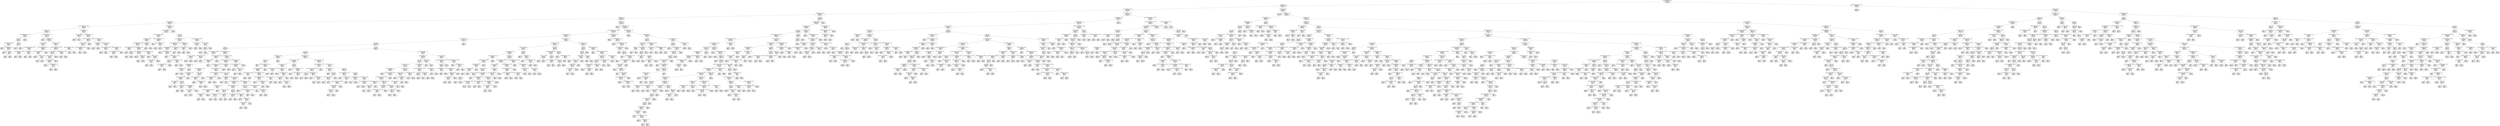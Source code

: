digraph Tree {
node [shape=box] ;
0 [label="OCCUPATION_SELF-EMP <= 0.0\ngini = 0.5\nsamples = 24483\nvalue = [12200, 12283]\nclass = 0"] ;
1 [label="FLG_HAS_CC <= 0.0\ngini = 0.487\nsamples = 17626\nvalue = [10241, 7385]\nclass = 0"] ;
0 -> 1 [labeldistance=2.5, labelangle=45, headlabel="True"] ;
2 [label="NO_OF_L_CR_TXNS <= 16.015\ngini = 0.436\nsamples = 10749\nvalue = [7298, 3451]\nclass = 0"] ;
1 -> 2 ;
3 [label="HOLDING_PERIOD <= 15.982\ngini = 0.379\nsamples = 8011\nvalue = [5974, 2037]\nclass = 0"] ;
2 -> 3 ;
4 [label="GENDER_M <= 0.001\ngini = 0.458\nsamples = 4583\nvalue = [2954, 1629]\nclass = 0"] ;
3 -> 4 ;
5 [label="HOLDING_PERIOD <= 5.5\ngini = 0.305\nsamples = 974\nvalue = [791, 183]\nclass = 0"] ;
4 -> 5 ;
6 [label="AVG_AMT_PER_NET_TXN <= 389666.0\ngini = 0.443\nsamples = 396\nvalue = [265, 131]\nclass = 0"] ;
5 -> 6 ;
7 [label="AMT_L_DR <= 41810.0\ngini = 0.303\nsamples = 247\nvalue = [201, 46]\nclass = 0"] ;
6 -> 7 ;
8 [label="AVG_AMT_PER_CHQ_TXN <= 17927.5\ngini = 0.499\nsamples = 59\nvalue = [31, 28]\nclass = 0"] ;
7 -> 8 ;
9 [label="AGE <= 45.5\ngini = 0.402\nsamples = 43\nvalue = [31, 12]\nclass = 0"] ;
8 -> 9 ;
10 [label="LEN_OF_RLTN_IN_MNTH <= 35.5\ngini = 0.128\nsamples = 29\nvalue = [27, 2]\nclass = 0"] ;
9 -> 10 ;
11 [label="gini = 0.0\nsamples = 1\nvalue = [0, 1]\nclass = 0"] ;
10 -> 11 ;
12 [label="OCCUPATION_SAL <= 0.182\ngini = 0.069\nsamples = 28\nvalue = [27, 1]\nclass = 0"] ;
10 -> 12 ;
13 [label="gini = 0.0\nsamples = 24\nvalue = [24, 0]\nclass = 0"] ;
12 -> 13 ;
14 [label="SCR <= 434.002\ngini = 0.375\nsamples = 4\nvalue = [3, 1]\nclass = 0"] ;
12 -> 14 ;
15 [label="gini = 0.0\nsamples = 1\nvalue = [0, 1]\nclass = 0"] ;
14 -> 15 ;
16 [label="gini = 0.0\nsamples = 3\nvalue = [3, 0]\nclass = 0"] ;
14 -> 16 ;
17 [label="AGE <= 48.5\ngini = 0.408\nsamples = 14\nvalue = [4, 10]\nclass = 0"] ;
9 -> 17 ;
18 [label="gini = 0.0\nsamples = 10\nvalue = [0, 10]\nclass = 0"] ;
17 -> 18 ;
19 [label="gini = 0.0\nsamples = 4\nvalue = [4, 0]\nclass = 0"] ;
17 -> 19 ;
20 [label="gini = 0.0\nsamples = 16\nvalue = [0, 16]\nclass = 0"] ;
8 -> 20 ;
21 [label="LEN_OF_RLTN_IN_MNTH <= 29.5\ngini = 0.173\nsamples = 188\nvalue = [170, 18]\nclass = 0"] ;
7 -> 21 ;
22 [label="gini = 0.0\nsamples = 3\nvalue = [0, 3]\nclass = 0"] ;
21 -> 22 ;
23 [label="HOLDING_PERIOD <= 1.5\ngini = 0.149\nsamples = 185\nvalue = [170, 15]\nclass = 0"] ;
21 -> 23 ;
24 [label="AMT_L_DR <= 433458.0\ngini = 0.32\nsamples = 55\nvalue = [44, 11]\nclass = 0"] ;
23 -> 24 ;
25 [label="AVG_AMT_PER_CSH_WDL_TXN <= 81423.0\ngini = 0.498\nsamples = 17\nvalue = [9, 8]\nclass = 0"] ;
24 -> 25 ;
26 [label="AVG_AMT_PER_ATM_TXN <= 17875.0\ngini = 0.198\nsamples = 9\nvalue = [8, 1]\nclass = 0"] ;
25 -> 26 ;
27 [label="gini = 0.0\nsamples = 8\nvalue = [8, 0]\nclass = 0"] ;
26 -> 27 ;
28 [label="gini = 0.0\nsamples = 1\nvalue = [0, 1]\nclass = 0"] ;
26 -> 28 ;
29 [label="NO_OF_L_DR_TXNS <= 2.5\ngini = 0.219\nsamples = 8\nvalue = [1, 7]\nclass = 0"] ;
25 -> 29 ;
30 [label="gini = 0.0\nsamples = 1\nvalue = [1, 0]\nclass = 0"] ;
29 -> 30 ;
31 [label="gini = 0.0\nsamples = 7\nvalue = [0, 7]\nclass = 0"] ;
29 -> 31 ;
32 [label="NO_OF_BR_CSH_WDL_DR_TXNS <= 6.5\ngini = 0.145\nsamples = 38\nvalue = [35, 3]\nclass = 0"] ;
24 -> 32 ;
33 [label="AMT_BR_CSH_WDL_DR <= 962760.0\ngini = 0.054\nsamples = 36\nvalue = [35, 1]\nclass = 0"] ;
32 -> 33 ;
34 [label="gini = 0.0\nsamples = 34\nvalue = [34, 0]\nclass = 0"] ;
33 -> 34 ;
35 [label="BALANCE <= 481528.797\ngini = 0.5\nsamples = 2\nvalue = [1, 1]\nclass = 0"] ;
33 -> 35 ;
36 [label="gini = 0.0\nsamples = 1\nvalue = [1, 0]\nclass = 0"] ;
35 -> 36 ;
37 [label="gini = 0.0\nsamples = 1\nvalue = [0, 1]\nclass = 0"] ;
35 -> 37 ;
38 [label="gini = 0.0\nsamples = 2\nvalue = [0, 2]\nclass = 0"] ;
32 -> 38 ;
39 [label="AMT_CHQ_DR <= 388445.0\ngini = 0.06\nsamples = 130\nvalue = [126, 4]\nclass = 0"] ;
23 -> 39 ;
40 [label="AVG_AMT_PER_CSH_WDL_TXN <= 946700.0\ngini = 0.046\nsamples = 128\nvalue = [125, 3]\nclass = 0"] ;
39 -> 40 ;
41 [label="AMT_L_DR <= 305400.0\ngini = 0.032\nsamples = 124\nvalue = [122, 2]\nclass = 0"] ;
40 -> 41 ;
42 [label="AMT_L_DR <= 297185.0\ngini = 0.1\nsamples = 38\nvalue = [36, 2]\nclass = 0"] ;
41 -> 42 ;
43 [label="BALANCE <= 1830905.625\ngini = 0.053\nsamples = 37\nvalue = [36, 1]\nclass = 0"] ;
42 -> 43 ;
44 [label="gini = 0.0\nsamples = 33\nvalue = [33, 0]\nclass = 0"] ;
43 -> 44 ;
45 [label="NO_OF_IW_CHQ_BNC_TXNS <= 0.5\ngini = 0.375\nsamples = 4\nvalue = [3, 1]\nclass = 0"] ;
43 -> 45 ;
46 [label="gini = 0.0\nsamples = 1\nvalue = [0, 1]\nclass = 0"] ;
45 -> 46 ;
47 [label="gini = 0.0\nsamples = 3\nvalue = [3, 0]\nclass = 0"] ;
45 -> 47 ;
48 [label="gini = 0.0\nsamples = 1\nvalue = [0, 1]\nclass = 0"] ;
42 -> 48 ;
49 [label="gini = 0.0\nsamples = 86\nvalue = [86, 0]\nclass = 0"] ;
41 -> 49 ;
50 [label="AVG_AMT_PER_NET_TXN <= 83428.0\ngini = 0.375\nsamples = 4\nvalue = [3, 1]\nclass = 0"] ;
40 -> 50 ;
51 [label="gini = 0.0\nsamples = 1\nvalue = [0, 1]\nclass = 0"] ;
50 -> 51 ;
52 [label="gini = 0.0\nsamples = 3\nvalue = [3, 0]\nclass = 0"] ;
50 -> 52 ;
53 [label="AVG_AMT_PER_MOB_TXN <= 82085.5\ngini = 0.5\nsamples = 2\nvalue = [1, 1]\nclass = 0"] ;
39 -> 53 ;
54 [label="gini = 0.0\nsamples = 1\nvalue = [1, 0]\nclass = 0"] ;
53 -> 54 ;
55 [label="gini = 0.0\nsamples = 1\nvalue = [0, 1]\nclass = 0"] ;
53 -> 55 ;
56 [label="NO_OF_L_CR_TXNS <= 5.5\ngini = 0.49\nsamples = 149\nvalue = [64, 85]\nclass = 0"] ;
6 -> 56 ;
57 [label="AMT_L_DR <= 1935012.5\ngini = 0.046\nsamples = 42\nvalue = [1, 41]\nclass = 0"] ;
56 -> 57 ;
58 [label="gini = 0.0\nsamples = 41\nvalue = [0, 41]\nclass = 0"] ;
57 -> 58 ;
59 [label="gini = 0.0\nsamples = 1\nvalue = [1, 0]\nclass = 0"] ;
57 -> 59 ;
60 [label="LEN_OF_RLTN_IN_MNTH <= 75.0\ngini = 0.484\nsamples = 107\nvalue = [63, 44]\nclass = 0"] ;
56 -> 60 ;
61 [label="AVG_AMT_PER_CSH_WDL_TXN <= 193856.672\ngini = 0.381\nsamples = 43\nvalue = [11, 32]\nclass = 0"] ;
60 -> 61 ;
62 [label="BALANCE <= 773649.469\ngini = 0.157\nsamples = 35\nvalue = [3, 32]\nclass = 0"] ;
61 -> 62 ;
63 [label="AVG_AMT_PER_CHQ_TXN <= 30356.25\ngini = 0.059\nsamples = 33\nvalue = [1, 32]\nclass = 0"] ;
62 -> 63 ;
64 [label="gini = 0.0\nsamples = 32\nvalue = [0, 32]\nclass = 0"] ;
63 -> 64 ;
65 [label="gini = 0.0\nsamples = 1\nvalue = [1, 0]\nclass = 0"] ;
63 -> 65 ;
66 [label="gini = 0.0\nsamples = 2\nvalue = [2, 0]\nclass = 0"] ;
62 -> 66 ;
67 [label="gini = 0.0\nsamples = 8\nvalue = [8, 0]\nclass = 0"] ;
61 -> 67 ;
68 [label="AMT_ATM_DR <= 1150.0\ngini = 0.305\nsamples = 64\nvalue = [52, 12]\nclass = 0"] ;
60 -> 68 ;
69 [label="OCCUPATION_SAL <= 0.5\ngini = 0.245\nsamples = 7\nvalue = [1, 6]\nclass = 0"] ;
68 -> 69 ;
70 [label="gini = 0.0\nsamples = 1\nvalue = [1, 0]\nclass = 0"] ;
69 -> 70 ;
71 [label="gini = 0.0\nsamples = 6\nvalue = [0, 6]\nclass = 0"] ;
69 -> 71 ;
72 [label="BALANCE <= 738524.406\ngini = 0.188\nsamples = 57\nvalue = [51, 6]\nclass = 0"] ;
68 -> 72 ;
73 [label="AMT_BR_CSH_WDL_DR <= 969135.0\ngini = 0.045\nsamples = 43\nvalue = [42, 1]\nclass = 0"] ;
72 -> 73 ;
74 [label="gini = 0.0\nsamples = 42\nvalue = [42, 0]\nclass = 0"] ;
73 -> 74 ;
75 [label="gini = 0.0\nsamples = 1\nvalue = [0, 1]\nclass = 0"] ;
73 -> 75 ;
76 [label="LEN_OF_RLTN_IN_MNTH <= 154.5\ngini = 0.459\nsamples = 14\nvalue = [9, 5]\nclass = 0"] ;
72 -> 76 ;
77 [label="AVG_AMT_PER_CHQ_TXN <= 4990.0\ngini = 0.408\nsamples = 7\nvalue = [2, 5]\nclass = 0"] ;
76 -> 77 ;
78 [label="gini = 0.0\nsamples = 2\nvalue = [2, 0]\nclass = 0"] ;
77 -> 78 ;
79 [label="gini = 0.0\nsamples = 5\nvalue = [0, 5]\nclass = 0"] ;
77 -> 79 ;
80 [label="gini = 0.0\nsamples = 7\nvalue = [7, 0]\nclass = 0"] ;
76 -> 80 ;
81 [label="HOLDING_PERIOD <= 15.117\ngini = 0.164\nsamples = 578\nvalue = [526, 52]\nclass = 0"] ;
5 -> 81 ;
82 [label="NO_OF_CHQ_DR_TXNS <= 3.5\ngini = 0.153\nsamples = 574\nvalue = [526, 48]\nclass = 0"] ;
81 -> 82 ;
83 [label="LEN_OF_RLTN_IN_MNTH <= 207.242\ngini = 0.078\nsamples = 370\nvalue = [355, 15]\nclass = 0"] ;
82 -> 83 ;
84 [label="AMT_NET_DR <= 976469.5\ngini = 0.055\nsamples = 351\nvalue = [341, 10]\nclass = 0"] ;
83 -> 84 ;
85 [label="LEN_OF_RLTN_IN_MNTH <= 36.5\ngini = 0.035\nsamples = 337\nvalue = [331, 6]\nclass = 0"] ;
84 -> 85 ;
86 [label="LEN_OF_RLTN_IN_MNTH <= 35.5\ngini = 0.32\nsamples = 15\nvalue = [12, 3]\nclass = 0"] ;
85 -> 86 ;
87 [label="gini = 0.0\nsamples = 11\nvalue = [11, 0]\nclass = 0"] ;
86 -> 87 ;
88 [label="AGE <= 32.5\ngini = 0.375\nsamples = 4\nvalue = [1, 3]\nclass = 0"] ;
86 -> 88 ;
89 [label="gini = 0.0\nsamples = 1\nvalue = [1, 0]\nclass = 0"] ;
88 -> 89 ;
90 [label="gini = 0.0\nsamples = 3\nvalue = [0, 3]\nclass = 0"] ;
88 -> 90 ;
91 [label="HOLDING_PERIOD <= 14.383\ngini = 0.018\nsamples = 322\nvalue = [319, 3]\nclass = 0"] ;
85 -> 91 ;
92 [label="LEN_OF_RLTN_IN_MNTH <= 202.5\ngini = 0.007\nsamples = 284\nvalue = [283, 1]\nclass = 0"] ;
91 -> 92 ;
93 [label="gini = 0.0\nsamples = 273\nvalue = [273, 0]\nclass = 0"] ;
92 -> 93 ;
94 [label="AMT_L_DR <= 11465.0\ngini = 0.165\nsamples = 11\nvalue = [10, 1]\nclass = 0"] ;
92 -> 94 ;
95 [label="gini = 0.0\nsamples = 1\nvalue = [0, 1]\nclass = 0"] ;
94 -> 95 ;
96 [label="gini = 0.0\nsamples = 10\nvalue = [10, 0]\nclass = 0"] ;
94 -> 96 ;
97 [label="HOLDING_PERIOD <= 14.883\ngini = 0.1\nsamples = 38\nvalue = [36, 2]\nclass = 0"] ;
91 -> 97 ;
98 [label="gini = 0.0\nsamples = 1\nvalue = [0, 1]\nclass = 0"] ;
97 -> 98 ;
99 [label="BALANCE <= 65024.891\ngini = 0.053\nsamples = 37\nvalue = [36, 1]\nclass = 0"] ;
97 -> 99 ;
100 [label="TOT_NO_OF_L_TXNS <= 9.5\ngini = 0.444\nsamples = 3\nvalue = [2, 1]\nclass = 0"] ;
99 -> 100 ;
101 [label="gini = 0.0\nsamples = 2\nvalue = [2, 0]\nclass = 0"] ;
100 -> 101 ;
102 [label="gini = 0.0\nsamples = 1\nvalue = [0, 1]\nclass = 0"] ;
100 -> 102 ;
103 [label="gini = 0.0\nsamples = 34\nvalue = [34, 0]\nclass = 0"] ;
99 -> 103 ;
104 [label="HOLDING_PERIOD <= 7.0\ngini = 0.408\nsamples = 14\nvalue = [10, 4]\nclass = 0"] ;
84 -> 104 ;
105 [label="gini = 0.0\nsamples = 4\nvalue = [0, 4]\nclass = 0"] ;
104 -> 105 ;
106 [label="gini = 0.0\nsamples = 10\nvalue = [10, 0]\nclass = 0"] ;
104 -> 106 ;
107 [label="NO_OF_BR_CSH_WDL_DR_TXNS <= 1.5\ngini = 0.388\nsamples = 19\nvalue = [14, 5]\nclass = 0"] ;
83 -> 107 ;
108 [label="gini = 0.0\nsamples = 12\nvalue = [12, 0]\nclass = 0"] ;
107 -> 108 ;
109 [label="FLG_HAS_ANY_CHGS <= 0.5\ngini = 0.408\nsamples = 7\nvalue = [2, 5]\nclass = 0"] ;
107 -> 109 ;
110 [label="gini = 0.0\nsamples = 5\nvalue = [0, 5]\nclass = 0"] ;
109 -> 110 ;
111 [label="gini = 0.0\nsamples = 2\nvalue = [2, 0]\nclass = 0"] ;
109 -> 111 ;
112 [label="SCR <= 660.5\ngini = 0.271\nsamples = 204\nvalue = [171, 33]\nclass = 0"] ;
82 -> 112 ;
113 [label="LEN_OF_RLTN_IN_MNTH <= 179.5\ngini = 0.152\nsamples = 157\nvalue = [144, 13]\nclass = 0"] ;
112 -> 113 ;
114 [label="AVG_AMT_PER_ATM_TXN <= 19300.0\ngini = 0.083\nsamples = 138\nvalue = [132, 6]\nclass = 0"] ;
113 -> 114 ;
115 [label="OCCUPATION_PROF <= 0.035\ngini = 0.059\nsamples = 131\nvalue = [127, 4]\nclass = 0"] ;
114 -> 115 ;
116 [label="gini = 0.0\nsamples = 87\nvalue = [87, 0]\nclass = 0"] ;
115 -> 116 ;
117 [label="OCCUPATION_PROF <= 0.535\ngini = 0.165\nsamples = 44\nvalue = [40, 4]\nclass = 0"] ;
115 -> 117 ;
118 [label="gini = 0.0\nsamples = 1\nvalue = [0, 1]\nclass = 0"] ;
117 -> 118 ;
119 [label="AVG_AMT_PER_NET_TXN <= 675521.0\ngini = 0.13\nsamples = 43\nvalue = [40, 3]\nclass = 0"] ;
117 -> 119 ;
120 [label="AGE <= 23.0\ngini = 0.051\nsamples = 38\nvalue = [37, 1]\nclass = 0"] ;
119 -> 120 ;
121 [label="AVG_AMT_PER_ATM_TXN <= 8500.0\ngini = 0.5\nsamples = 2\nvalue = [1, 1]\nclass = 0"] ;
120 -> 121 ;
122 [label="gini = 0.0\nsamples = 1\nvalue = [1, 0]\nclass = 0"] ;
121 -> 122 ;
123 [label="gini = 0.0\nsamples = 1\nvalue = [0, 1]\nclass = 0"] ;
121 -> 123 ;
124 [label="gini = 0.0\nsamples = 36\nvalue = [36, 0]\nclass = 0"] ;
120 -> 124 ;
125 [label="AVG_AMT_PER_CHQ_TXN <= 12887.5\ngini = 0.48\nsamples = 5\nvalue = [3, 2]\nclass = 0"] ;
119 -> 125 ;
126 [label="gini = 0.0\nsamples = 2\nvalue = [0, 2]\nclass = 0"] ;
125 -> 126 ;
127 [label="gini = 0.0\nsamples = 3\nvalue = [3, 0]\nclass = 0"] ;
125 -> 127 ;
128 [label="AMT_L_DR <= 260530.0\ngini = 0.408\nsamples = 7\nvalue = [5, 2]\nclass = 0"] ;
114 -> 128 ;
129 [label="gini = 0.0\nsamples = 2\nvalue = [0, 2]\nclass = 0"] ;
128 -> 129 ;
130 [label="gini = 0.0\nsamples = 5\nvalue = [5, 0]\nclass = 0"] ;
128 -> 130 ;
131 [label="OCCUPATION_SENP <= 0.5\ngini = 0.465\nsamples = 19\nvalue = [12, 7]\nclass = 0"] ;
113 -> 131 ;
132 [label="NO_OF_L_CR_TXNS <= 10.5\ngini = 0.219\nsamples = 8\nvalue = [1, 7]\nclass = 0"] ;
131 -> 132 ;
133 [label="gini = 0.0\nsamples = 7\nvalue = [0, 7]\nclass = 0"] ;
132 -> 133 ;
134 [label="gini = 0.0\nsamples = 1\nvalue = [1, 0]\nclass = 0"] ;
132 -> 134 ;
135 [label="gini = 0.0\nsamples = 11\nvalue = [11, 0]\nclass = 0"] ;
131 -> 135 ;
136 [label="AVG_AMT_PER_ATM_TXN <= 13050.0\ngini = 0.489\nsamples = 47\nvalue = [27, 20]\nclass = 0"] ;
112 -> 136 ;
137 [label="AMT_L_DR <= 1235441.0\ngini = 0.252\nsamples = 27\nvalue = [23, 4]\nclass = 0"] ;
136 -> 137 ;
138 [label="gini = 0.0\nsamples = 23\nvalue = [23, 0]\nclass = 0"] ;
137 -> 138 ;
139 [label="gini = 0.0\nsamples = 4\nvalue = [0, 4]\nclass = 0"] ;
137 -> 139 ;
140 [label="AMT_L_DR <= 562695.0\ngini = 0.32\nsamples = 20\nvalue = [4, 16]\nclass = 0"] ;
136 -> 140 ;
141 [label="AGE <= 40.0\ngini = 0.111\nsamples = 17\nvalue = [1, 16]\nclass = 0"] ;
140 -> 141 ;
142 [label="gini = 0.0\nsamples = 16\nvalue = [0, 16]\nclass = 0"] ;
141 -> 142 ;
143 [label="gini = 0.0\nsamples = 1\nvalue = [1, 0]\nclass = 0"] ;
141 -> 143 ;
144 [label="gini = 0.0\nsamples = 3\nvalue = [3, 0]\nclass = 0"] ;
140 -> 144 ;
145 [label="gini = 0.0\nsamples = 4\nvalue = [0, 4]\nclass = 0"] ;
81 -> 145 ;
146 [label="GENDER_M <= 0.997\ngini = 0.48\nsamples = 3609\nvalue = [2163, 1446]\nclass = 0"] ;
4 -> 146 ;
147 [label="gini = 0.0\nsamples = 173\nvalue = [0, 173]\nclass = 0"] ;
146 -> 147 ;
148 [label="FLG_HAS_ANY_CHGS <= 0.007\ngini = 0.466\nsamples = 3436\nvalue = [2163, 1273]\nclass = 0"] ;
146 -> 148 ;
149 [label="AVG_AMT_PER_CSH_WDL_TXN <= 893894.5\ngini = 0.449\nsamples = 2993\nvalue = [1976, 1017]\nclass = 0"] ;
148 -> 149 ;
150 [label="OCCUPATION_SAL <= 0.996\ngini = 0.432\nsamples = 2789\nvalue = [1907, 882]\nclass = 0"] ;
149 -> 150 ;
151 [label="OCCUPATION_SAL <= 0.003\ngini = 0.478\nsamples = 1777\nvalue = [1073, 704]\nclass = 0"] ;
150 -> 151 ;
152 [label="AGE <= 38.033\ngini = 0.449\nsamples = 1628\nvalue = [1073, 555]\nclass = 0"] ;
151 -> 152 ;
153 [label="AGE <= 22.5\ngini = 0.335\nsamples = 751\nvalue = [591, 160]\nclass = 0"] ;
152 -> 153 ;
154 [label="AVG_AMT_PER_NET_TXN <= 258353.0\ngini = 0.424\nsamples = 36\nvalue = [11, 25]\nclass = 0"] ;
153 -> 154 ;
155 [label="BALANCE <= 1021448.656\ngini = 0.355\nsamples = 13\nvalue = [10, 3]\nclass = 0"] ;
154 -> 155 ;
156 [label="gini = 0.0\nsamples = 10\nvalue = [10, 0]\nclass = 0"] ;
155 -> 156 ;
157 [label="gini = 0.0\nsamples = 3\nvalue = [0, 3]\nclass = 0"] ;
155 -> 157 ;
158 [label="TOT_NO_OF_L_TXNS <= 16.0\ngini = 0.083\nsamples = 23\nvalue = [1, 22]\nclass = 0"] ;
154 -> 158 ;
159 [label="gini = 0.0\nsamples = 22\nvalue = [0, 22]\nclass = 0"] ;
158 -> 159 ;
160 [label="gini = 0.0\nsamples = 1\nvalue = [1, 0]\nclass = 0"] ;
158 -> 160 ;
161 [label="LEN_OF_RLTN_IN_MNTH <= 39.5\ngini = 0.306\nsamples = 715\nvalue = [580, 135]\nclass = 0"] ;
153 -> 161 ;
162 [label="LEN_OF_RLTN_IN_MNTH <= 38.5\ngini = 0.499\nsamples = 56\nvalue = [27, 29]\nclass = 0"] ;
161 -> 162 ;
163 [label="AVG_AMT_PER_NET_TXN <= 925817.0\ngini = 0.225\nsamples = 31\nvalue = [27, 4]\nclass = 0"] ;
162 -> 163 ;
164 [label="HOLDING_PERIOD <= 3.5\ngini = 0.069\nsamples = 28\nvalue = [27, 1]\nclass = 0"] ;
163 -> 164 ;
165 [label="OCCUPATION_PROF <= 0.5\ngini = 0.375\nsamples = 4\nvalue = [3, 1]\nclass = 0"] ;
164 -> 165 ;
166 [label="gini = 0.0\nsamples = 1\nvalue = [0, 1]\nclass = 0"] ;
165 -> 166 ;
167 [label="gini = 0.0\nsamples = 3\nvalue = [3, 0]\nclass = 0"] ;
165 -> 167 ;
168 [label="gini = 0.0\nsamples = 24\nvalue = [24, 0]\nclass = 0"] ;
164 -> 168 ;
169 [label="gini = 0.0\nsamples = 3\nvalue = [0, 3]\nclass = 0"] ;
163 -> 169 ;
170 [label="gini = 0.0\nsamples = 25\nvalue = [0, 25]\nclass = 0"] ;
162 -> 170 ;
171 [label="AVG_AMT_PER_CHQ_TXN <= 88844.0\ngini = 0.27\nsamples = 659\nvalue = [553, 106]\nclass = 0"] ;
161 -> 171 ;
172 [label="AMT_BR_CSH_WDL_DR <= 978340.875\ngini = 0.233\nsamples = 609\nvalue = [527, 82]\nclass = 0"] ;
171 -> 172 ;
173 [label="AMT_BR_CSH_WDL_DR <= 284460.0\ngini = 0.211\nsamples = 593\nvalue = [522, 71]\nclass = 0"] ;
172 -> 173 ;
174 [label="TOT_NO_OF_L_TXNS <= 18.608\ngini = 0.081\nsamples = 285\nvalue = [273, 12]\nclass = 0"] ;
173 -> 174 ;
175 [label="NO_OF_ATM_DR_TXNS <= 1.5\ngini = 0.031\nsamples = 250\nvalue = [246, 4]\nclass = 0"] ;
174 -> 175 ;
176 [label="LEN_OF_RLTN_IN_MNTH <= 45.5\ngini = 0.024\nsamples = 249\nvalue = [246, 3]\nclass = 0"] ;
175 -> 176 ;
177 [label="TOT_NO_OF_L_TXNS <= 2.0\ngini = 0.32\nsamples = 5\nvalue = [4, 1]\nclass = 0"] ;
176 -> 177 ;
178 [label="gini = 0.0\nsamples = 1\nvalue = [0, 1]\nclass = 0"] ;
177 -> 178 ;
179 [label="gini = 0.0\nsamples = 4\nvalue = [4, 0]\nclass = 0"] ;
177 -> 179 ;
180 [label="SCR <= 106.0\ngini = 0.016\nsamples = 244\nvalue = [242, 2]\nclass = 0"] ;
176 -> 180 ;
181 [label="AMT_CHQ_DR <= 59818.5\ngini = 0.278\nsamples = 6\nvalue = [5, 1]\nclass = 0"] ;
180 -> 181 ;
182 [label="gini = 0.0\nsamples = 5\nvalue = [5, 0]\nclass = 0"] ;
181 -> 182 ;
183 [label="gini = 0.0\nsamples = 1\nvalue = [0, 1]\nclass = 0"] ;
181 -> 183 ;
184 [label="FLG_HAS_NOMINEE <= 0.5\ngini = 0.008\nsamples = 238\nvalue = [237, 1]\nclass = 0"] ;
180 -> 184 ;
185 [label="BALANCE <= 1164871.812\ngini = 0.105\nsamples = 18\nvalue = [17, 1]\nclass = 0"] ;
184 -> 185 ;
186 [label="gini = 0.0\nsamples = 17\nvalue = [17, 0]\nclass = 0"] ;
185 -> 186 ;
187 [label="gini = 0.0\nsamples = 1\nvalue = [0, 1]\nclass = 0"] ;
185 -> 187 ;
188 [label="gini = 0.0\nsamples = 220\nvalue = [220, 0]\nclass = 0"] ;
184 -> 188 ;
189 [label="gini = 0.0\nsamples = 1\nvalue = [0, 1]\nclass = 0"] ;
175 -> 189 ;
190 [label="BALANCE <= 1260661.5\ngini = 0.353\nsamples = 35\nvalue = [27, 8]\nclass = 0"] ;
174 -> 190 ;
191 [label="LEN_OF_RLTN_IN_MNTH <= 58.5\ngini = 0.18\nsamples = 30\nvalue = [27, 3]\nclass = 0"] ;
190 -> 191 ;
192 [label="gini = 0.0\nsamples = 2\nvalue = [0, 2]\nclass = 0"] ;
191 -> 192 ;
193 [label="TOT_NO_OF_L_TXNS <= 19.608\ngini = 0.069\nsamples = 28\nvalue = [27, 1]\nclass = 0"] ;
191 -> 193 ;
194 [label="gini = 0.0\nsamples = 1\nvalue = [0, 1]\nclass = 0"] ;
193 -> 194 ;
195 [label="gini = 0.0\nsamples = 27\nvalue = [27, 0]\nclass = 0"] ;
193 -> 195 ;
196 [label="gini = 0.0\nsamples = 5\nvalue = [0, 5]\nclass = 0"] ;
190 -> 196 ;
197 [label="AMT_BR_CSH_WDL_DR <= 330575.0\ngini = 0.31\nsamples = 308\nvalue = [249, 59]\nclass = 0"] ;
173 -> 197 ;
198 [label="AVG_AMT_PER_CSH_WDL_TXN <= 289495.0\ngini = 0.48\nsamples = 35\nvalue = [14, 21]\nclass = 0"] ;
197 -> 198 ;
199 [label="AVG_AMT_PER_NET_TXN <= 595355.0\ngini = 0.219\nsamples = 24\nvalue = [3, 21]\nclass = 0"] ;
198 -> 199 ;
200 [label="gini = 0.0\nsamples = 21\nvalue = [0, 21]\nclass = 0"] ;
199 -> 200 ;
201 [label="gini = 0.0\nsamples = 3\nvalue = [3, 0]\nclass = 0"] ;
199 -> 201 ;
202 [label="gini = 0.0\nsamples = 11\nvalue = [11, 0]\nclass = 0"] ;
198 -> 202 ;
203 [label="BALANCE <= 5144.485\ngini = 0.24\nsamples = 273\nvalue = [235, 38]\nclass = 0"] ;
197 -> 203 ;
204 [label="OCCUPATION_PROF <= 0.5\ngini = 0.278\nsamples = 6\nvalue = [1, 5]\nclass = 0"] ;
203 -> 204 ;
205 [label="gini = 0.0\nsamples = 5\nvalue = [0, 5]\nclass = 0"] ;
204 -> 205 ;
206 [label="gini = 0.0\nsamples = 1\nvalue = [1, 0]\nclass = 0"] ;
204 -> 206 ;
207 [label="AMT_L_DR <= 913139.438\ngini = 0.217\nsamples = 267\nvalue = [234, 33]\nclass = 0"] ;
203 -> 207 ;
208 [label="AMT_BR_CSH_WDL_DR <= 661880.0\ngini = 0.331\nsamples = 134\nvalue = [106, 28]\nclass = 0"] ;
207 -> 208 ;
209 [label="AMT_ATM_DR <= 18700.0\ngini = 0.078\nsamples = 74\nvalue = [71, 3]\nclass = 0"] ;
208 -> 209 ;
210 [label="AVG_AMT_PER_CSH_WDL_TXN <= 130821.25\ngini = 0.053\nsamples = 73\nvalue = [71, 2]\nclass = 0"] ;
209 -> 210 ;
211 [label="TOT_NO_OF_L_TXNS <= 22.0\ngini = 0.408\nsamples = 7\nvalue = [5, 2]\nclass = 0"] ;
210 -> 211 ;
212 [label="gini = 0.0\nsamples = 2\nvalue = [0, 2]\nclass = 0"] ;
211 -> 212 ;
213 [label="gini = 0.0\nsamples = 5\nvalue = [5, 0]\nclass = 0"] ;
211 -> 213 ;
214 [label="gini = 0.0\nsamples = 66\nvalue = [66, 0]\nclass = 0"] ;
210 -> 214 ;
215 [label="gini = 0.0\nsamples = 1\nvalue = [0, 1]\nclass = 0"] ;
209 -> 215 ;
216 [label="AMT_BR_CSH_WDL_DR <= 719507.562\ngini = 0.486\nsamples = 60\nvalue = [35, 25]\nclass = 0"] ;
208 -> 216 ;
217 [label="BALANCE <= 534672.469\ngini = 0.32\nsamples = 20\nvalue = [4, 16]\nclass = 0"] ;
216 -> 217 ;
218 [label="NO_OF_CHQ_DR_TXNS <= 5.0\ngini = 0.117\nsamples = 16\nvalue = [1, 15]\nclass = 0"] ;
217 -> 218 ;
219 [label="gini = 0.0\nsamples = 15\nvalue = [0, 15]\nclass = 0"] ;
218 -> 219 ;
220 [label="gini = 0.0\nsamples = 1\nvalue = [1, 0]\nclass = 0"] ;
218 -> 220 ;
221 [label="NO_OF_L_DR_TXNS <= 5.095\ngini = 0.375\nsamples = 4\nvalue = [3, 1]\nclass = 0"] ;
217 -> 221 ;
222 [label="gini = 0.0\nsamples = 3\nvalue = [3, 0]\nclass = 0"] ;
221 -> 222 ;
223 [label="gini = 0.0\nsamples = 1\nvalue = [0, 1]\nclass = 0"] ;
221 -> 223 ;
224 [label="SCR <= 366.0\ngini = 0.349\nsamples = 40\nvalue = [31, 9]\nclass = 0"] ;
216 -> 224 ;
225 [label="AMT_L_DR <= 744585.375\ngini = 0.08\nsamples = 24\nvalue = [23, 1]\nclass = 0"] ;
224 -> 225 ;
226 [label="gini = 0.0\nsamples = 1\nvalue = [0, 1]\nclass = 0"] ;
225 -> 226 ;
227 [label="gini = 0.0\nsamples = 23\nvalue = [23, 0]\nclass = 0"] ;
225 -> 227 ;
228 [label="AMT_ATM_DR <= 5336.951\ngini = 0.5\nsamples = 16\nvalue = [8, 8]\nclass = 0"] ;
224 -> 228 ;
229 [label="gini = 0.0\nsamples = 6\nvalue = [6, 0]\nclass = 0"] ;
228 -> 229 ;
230 [label="BALANCE <= 107321.129\ngini = 0.32\nsamples = 10\nvalue = [2, 8]\nclass = 0"] ;
228 -> 230 ;
231 [label="AMT_ATM_DR <= 8636.951\ngini = 0.444\nsamples = 3\nvalue = [2, 1]\nclass = 0"] ;
230 -> 231 ;
232 [label="gini = 0.0\nsamples = 1\nvalue = [0, 1]\nclass = 0"] ;
231 -> 232 ;
233 [label="gini = 0.0\nsamples = 2\nvalue = [2, 0]\nclass = 0"] ;
231 -> 233 ;
234 [label="gini = 0.0\nsamples = 7\nvalue = [0, 7]\nclass = 0"] ;
230 -> 234 ;
235 [label="AVG_AMT_PER_NET_TXN <= 834408.5\ngini = 0.072\nsamples = 133\nvalue = [128, 5]\nclass = 0"] ;
207 -> 235 ;
236 [label="BALANCE <= 1296018.875\ngini = 0.017\nsamples = 120\nvalue = [119, 1]\nclass = 0"] ;
235 -> 236 ;
237 [label="gini = 0.0\nsamples = 105\nvalue = [105, 0]\nclass = 0"] ;
236 -> 237 ;
238 [label="AVG_AMT_PER_CSH_WDL_TXN <= 269798.336\ngini = 0.124\nsamples = 15\nvalue = [14, 1]\nclass = 0"] ;
236 -> 238 ;
239 [label="gini = 0.0\nsamples = 1\nvalue = [0, 1]\nclass = 0"] ;
238 -> 239 ;
240 [label="gini = 0.0\nsamples = 14\nvalue = [14, 0]\nclass = 0"] ;
238 -> 240 ;
241 [label="AVG_AMT_PER_CHQ_TXN <= 19867.5\ngini = 0.426\nsamples = 13\nvalue = [9, 4]\nclass = 0"] ;
235 -> 241 ;
242 [label="gini = 0.0\nsamples = 7\nvalue = [7, 0]\nclass = 0"] ;
241 -> 242 ;
243 [label="HOLDING_PERIOD <= 9.5\ngini = 0.444\nsamples = 6\nvalue = [2, 4]\nclass = 0"] ;
241 -> 243 ;
244 [label="gini = 0.0\nsamples = 4\nvalue = [0, 4]\nclass = 0"] ;
243 -> 244 ;
245 [label="gini = 0.0\nsamples = 2\nvalue = [2, 0]\nclass = 0"] ;
243 -> 245 ;
246 [label="NO_OF_ATM_DR_TXNS <= 0.5\ngini = 0.43\nsamples = 16\nvalue = [5, 11]\nclass = 0"] ;
172 -> 246 ;
247 [label="gini = 0.0\nsamples = 11\nvalue = [0, 11]\nclass = 0"] ;
246 -> 247 ;
248 [label="gini = 0.0\nsamples = 5\nvalue = [5, 0]\nclass = 0"] ;
246 -> 248 ;
249 [label="AMT_CHQ_DR <= 658810.0\ngini = 0.499\nsamples = 50\nvalue = [26, 24]\nclass = 0"] ;
171 -> 249 ;
250 [label="LEN_OF_RLTN_IN_MNTH <= 78.5\ngini = 0.245\nsamples = 28\nvalue = [4, 24]\nclass = 0"] ;
249 -> 250 ;
251 [label="gini = 0.0\nsamples = 3\nvalue = [3, 0]\nclass = 0"] ;
250 -> 251 ;
252 [label="BALANCE <= 148383.712\ngini = 0.077\nsamples = 25\nvalue = [1, 24]\nclass = 0"] ;
250 -> 252 ;
253 [label="gini = 0.0\nsamples = 1\nvalue = [1, 0]\nclass = 0"] ;
252 -> 253 ;
254 [label="gini = 0.0\nsamples = 24\nvalue = [0, 24]\nclass = 0"] ;
252 -> 254 ;
255 [label="gini = 0.0\nsamples = 22\nvalue = [22, 0]\nclass = 0"] ;
249 -> 255 ;
256 [label="SCR <= 554.5\ngini = 0.495\nsamples = 877\nvalue = [482, 395]\nclass = 0"] ;
152 -> 256 ;
257 [label="SCR <= 203.662\ngini = 0.403\nsamples = 443\nvalue = [319, 124]\nclass = 0"] ;
256 -> 257 ;
258 [label="AMT_MOB_DR <= 195291.0\ngini = 0.146\nsamples = 101\nvalue = [93, 8]\nclass = 0"] ;
257 -> 258 ;
259 [label="AGE <= 38.75\ngini = 0.13\nsamples = 100\nvalue = [93, 7]\nclass = 0"] ;
258 -> 259 ;
260 [label="gini = 0.0\nsamples = 1\nvalue = [0, 1]\nclass = 0"] ;
259 -> 260 ;
261 [label="AVG_AMT_PER_CHQ_TXN <= 144533.0\ngini = 0.114\nsamples = 99\nvalue = [93, 6]\nclass = 0"] ;
259 -> 261 ;
262 [label="LEN_OF_RLTN_IN_MNTH <= 62.5\ngini = 0.097\nsamples = 98\nvalue = [93, 5]\nclass = 0"] ;
261 -> 262 ;
263 [label="AMT_BR_CSH_WDL_DR <= 299360.0\ngini = 0.5\nsamples = 4\nvalue = [2, 2]\nclass = 0"] ;
262 -> 263 ;
264 [label="gini = 0.0\nsamples = 2\nvalue = [2, 0]\nclass = 0"] ;
263 -> 264 ;
265 [label="gini = 0.0\nsamples = 2\nvalue = [0, 2]\nclass = 0"] ;
263 -> 265 ;
266 [label="AVG_AMT_PER_NET_TXN <= 765344.0\ngini = 0.062\nsamples = 94\nvalue = [91, 3]\nclass = 0"] ;
262 -> 266 ;
267 [label="LEN_OF_RLTN_IN_MNTH <= 209.031\ngini = 0.022\nsamples = 90\nvalue = [89, 1]\nclass = 0"] ;
266 -> 267 ;
268 [label="gini = 0.0\nsamples = 83\nvalue = [83, 0]\nclass = 0"] ;
267 -> 268 ;
269 [label="LEN_OF_RLTN_IN_MNTH <= 211.031\ngini = 0.245\nsamples = 7\nvalue = [6, 1]\nclass = 0"] ;
267 -> 269 ;
270 [label="gini = 0.0\nsamples = 1\nvalue = [0, 1]\nclass = 0"] ;
269 -> 270 ;
271 [label="gini = 0.0\nsamples = 6\nvalue = [6, 0]\nclass = 0"] ;
269 -> 271 ;
272 [label="TOT_NO_OF_L_TXNS <= 15.5\ngini = 0.5\nsamples = 4\nvalue = [2, 2]\nclass = 0"] ;
266 -> 272 ;
273 [label="gini = 0.0\nsamples = 2\nvalue = [2, 0]\nclass = 0"] ;
272 -> 273 ;
274 [label="gini = 0.0\nsamples = 2\nvalue = [0, 2]\nclass = 0"] ;
272 -> 274 ;
275 [label="gini = 0.0\nsamples = 1\nvalue = [0, 1]\nclass = 0"] ;
261 -> 275 ;
276 [label="gini = 0.0\nsamples = 1\nvalue = [0, 1]\nclass = 0"] ;
258 -> 276 ;
277 [label="HOLDING_PERIOD <= 6.061\ngini = 0.448\nsamples = 342\nvalue = [226, 116]\nclass = 0"] ;
257 -> 277 ;
278 [label="LEN_OF_RLTN_IN_MNTH <= 188.0\ngini = 0.269\nsamples = 106\nvalue = [89, 17]\nclass = 0"] ;
277 -> 278 ;
279 [label="TOT_NO_OF_L_TXNS <= 6.11\ngini = 0.167\nsamples = 87\nvalue = [79, 8]\nclass = 0"] ;
278 -> 279 ;
280 [label="NO_OF_ATM_DR_TXNS <= 0.033\ngini = 0.5\nsamples = 10\nvalue = [5, 5]\nclass = 0"] ;
279 -> 280 ;
281 [label="gini = 0.0\nsamples = 5\nvalue = [5, 0]\nclass = 0"] ;
280 -> 281 ;
282 [label="gini = 0.0\nsamples = 5\nvalue = [0, 5]\nclass = 0"] ;
280 -> 282 ;
283 [label="NO_OF_L_CR_TXNS <= 12.26\ngini = 0.075\nsamples = 77\nvalue = [74, 3]\nclass = 0"] ;
279 -> 283 ;
284 [label="gini = 0.0\nsamples = 56\nvalue = [56, 0]\nclass = 0"] ;
283 -> 284 ;
285 [label="AMT_MOB_DR <= 155474.5\ngini = 0.245\nsamples = 21\nvalue = [18, 3]\nclass = 0"] ;
283 -> 285 ;
286 [label="NO_OF_L_CR_TXNS <= 12.76\ngini = 0.18\nsamples = 20\nvalue = [18, 2]\nclass = 0"] ;
285 -> 286 ;
287 [label="gini = 0.0\nsamples = 1\nvalue = [0, 1]\nclass = 0"] ;
286 -> 287 ;
288 [label="NO_OF_L_DR_TXNS <= 6.5\ngini = 0.1\nsamples = 19\nvalue = [18, 1]\nclass = 0"] ;
286 -> 288 ;
289 [label="gini = 0.0\nsamples = 1\nvalue = [0, 1]\nclass = 0"] ;
288 -> 289 ;
290 [label="gini = 0.0\nsamples = 18\nvalue = [18, 0]\nclass = 0"] ;
288 -> 290 ;
291 [label="gini = 0.0\nsamples = 1\nvalue = [0, 1]\nclass = 0"] ;
285 -> 291 ;
292 [label="SCR <= 315.0\ngini = 0.499\nsamples = 19\nvalue = [10, 9]\nclass = 0"] ;
278 -> 292 ;
293 [label="gini = 0.0\nsamples = 8\nvalue = [8, 0]\nclass = 0"] ;
292 -> 293 ;
294 [label="AVG_AMT_PER_CHQ_TXN <= 5575.0\ngini = 0.298\nsamples = 11\nvalue = [2, 9]\nclass = 0"] ;
292 -> 294 ;
295 [label="gini = 0.0\nsamples = 8\nvalue = [0, 8]\nclass = 0"] ;
294 -> 295 ;
296 [label="AVG_AMT_PER_ATM_TXN <= 2100.0\ngini = 0.444\nsamples = 3\nvalue = [2, 1]\nclass = 0"] ;
294 -> 296 ;
297 [label="gini = 0.0\nsamples = 1\nvalue = [0, 1]\nclass = 0"] ;
296 -> 297 ;
298 [label="gini = 0.0\nsamples = 2\nvalue = [2, 0]\nclass = 0"] ;
296 -> 298 ;
299 [label="NO_OF_CHQ_DR_TXNS <= 1.066\ngini = 0.487\nsamples = 236\nvalue = [137, 99]\nclass = 0"] ;
277 -> 299 ;
300 [label="AMT_BR_CSH_WDL_DR <= 855795.0\ngini = 0.241\nsamples = 50\nvalue = [43, 7]\nclass = 0"] ;
299 -> 300 ;
301 [label="AVG_AMT_PER_CSH_WDL_TXN <= 290450.0\ngini = 0.187\nsamples = 48\nvalue = [43, 5]\nclass = 0"] ;
300 -> 301 ;
302 [label="SCR <= 217.5\ngini = 0.05\nsamples = 39\nvalue = [38, 1]\nclass = 0"] ;
301 -> 302 ;
303 [label="gini = 0.0\nsamples = 1\nvalue = [0, 1]\nclass = 0"] ;
302 -> 303 ;
304 [label="gini = 0.0\nsamples = 38\nvalue = [38, 0]\nclass = 0"] ;
302 -> 304 ;
305 [label="OCCUPATION_SENP <= 0.125\ngini = 0.494\nsamples = 9\nvalue = [5, 4]\nclass = 0"] ;
301 -> 305 ;
306 [label="gini = 0.0\nsamples = 4\nvalue = [4, 0]\nclass = 0"] ;
305 -> 306 ;
307 [label="LEN_OF_RLTN_IN_MNTH <= 171.0\ngini = 0.32\nsamples = 5\nvalue = [1, 4]\nclass = 0"] ;
305 -> 307 ;
308 [label="gini = 0.0\nsamples = 4\nvalue = [0, 4]\nclass = 0"] ;
307 -> 308 ;
309 [label="gini = 0.0\nsamples = 1\nvalue = [1, 0]\nclass = 0"] ;
307 -> 309 ;
310 [label="gini = 0.0\nsamples = 2\nvalue = [0, 2]\nclass = 0"] ;
300 -> 310 ;
311 [label="AMT_CHQ_DR <= 27110.0\ngini = 0.5\nsamples = 186\nvalue = [94, 92]\nclass = 0"] ;
299 -> 311 ;
312 [label="FLG_HAS_OLD_LOAN <= 0.199\ngini = 0.357\nsamples = 43\nvalue = [10, 33]\nclass = 0"] ;
311 -> 312 ;
313 [label="gini = 0.0\nsamples = 7\nvalue = [7, 0]\nclass = 0"] ;
312 -> 313 ;
314 [label="SCR <= 499.221\ngini = 0.153\nsamples = 36\nvalue = [3, 33]\nclass = 0"] ;
312 -> 314 ;
315 [label="NO_OF_CHQ_DR_TXNS <= 4.5\ngini = 0.057\nsamples = 34\nvalue = [1, 33]\nclass = 0"] ;
314 -> 315 ;
316 [label="gini = 0.0\nsamples = 33\nvalue = [0, 33]\nclass = 0"] ;
315 -> 316 ;
317 [label="gini = 0.0\nsamples = 1\nvalue = [1, 0]\nclass = 0"] ;
315 -> 317 ;
318 [label="gini = 0.0\nsamples = 2\nvalue = [2, 0]\nclass = 0"] ;
314 -> 318 ;
319 [label="SCR <= 318.5\ngini = 0.485\nsamples = 143\nvalue = [84, 59]\nclass = 0"] ;
311 -> 319 ;
320 [label="AVG_AMT_PER_CHQ_TXN <= 17727.5\ngini = 0.43\nsamples = 48\nvalue = [15, 33]\nclass = 0"] ;
319 -> 320 ;
321 [label="gini = 0.0\nsamples = 7\nvalue = [7, 0]\nclass = 0"] ;
320 -> 321 ;
322 [label="BALANCE <= 407028.609\ngini = 0.314\nsamples = 41\nvalue = [8, 33]\nclass = 0"] ;
320 -> 322 ;
323 [label="AVG_AMT_PER_CSH_WDL_TXN <= 451460.0\ngini = 0.193\nsamples = 37\nvalue = [4, 33]\nclass = 0"] ;
322 -> 323 ;
324 [label="AMT_ATM_DR <= 18325.436\ngini = 0.108\nsamples = 35\nvalue = [2, 33]\nclass = 0"] ;
323 -> 324 ;
325 [label="AMT_L_DR <= 74110.0\ngini = 0.057\nsamples = 34\nvalue = [1, 33]\nclass = 0"] ;
324 -> 325 ;
326 [label="gini = 0.0\nsamples = 1\nvalue = [1, 0]\nclass = 0"] ;
325 -> 326 ;
327 [label="gini = 0.0\nsamples = 33\nvalue = [0, 33]\nclass = 0"] ;
325 -> 327 ;
328 [label="gini = 0.0\nsamples = 1\nvalue = [1, 0]\nclass = 0"] ;
324 -> 328 ;
329 [label="gini = 0.0\nsamples = 2\nvalue = [2, 0]\nclass = 0"] ;
323 -> 329 ;
330 [label="gini = 0.0\nsamples = 4\nvalue = [4, 0]\nclass = 0"] ;
322 -> 330 ;
331 [label="SCR <= 402.5\ngini = 0.398\nsamples = 95\nvalue = [69, 26]\nclass = 0"] ;
319 -> 331 ;
332 [label="HOLDING_PERIOD <= 6.644\ngini = 0.043\nsamples = 46\nvalue = [45, 1]\nclass = 0"] ;
331 -> 332 ;
333 [label="gini = 0.0\nsamples = 1\nvalue = [0, 1]\nclass = 0"] ;
332 -> 333 ;
334 [label="gini = 0.0\nsamples = 45\nvalue = [45, 0]\nclass = 0"] ;
332 -> 334 ;
335 [label="AMT_CHQ_DR <= 85080.0\ngini = 0.5\nsamples = 49\nvalue = [24, 25]\nclass = 0"] ;
331 -> 335 ;
336 [label="NO_OF_BR_CSH_WDL_DR_TXNS <= 2.376\ngini = 0.255\nsamples = 20\nvalue = [17, 3]\nclass = 0"] ;
335 -> 336 ;
337 [label="gini = 0.0\nsamples = 17\nvalue = [17, 0]\nclass = 0"] ;
336 -> 337 ;
338 [label="gini = 0.0\nsamples = 3\nvalue = [0, 3]\nclass = 0"] ;
336 -> 338 ;
339 [label="AMT_NET_DR <= 287978.0\ngini = 0.366\nsamples = 29\nvalue = [7, 22]\nclass = 0"] ;
335 -> 339 ;
340 [label="AMT_L_DR <= 122765.0\ngini = 0.083\nsamples = 23\nvalue = [1, 22]\nclass = 0"] ;
339 -> 340 ;
341 [label="gini = 0.0\nsamples = 1\nvalue = [1, 0]\nclass = 0"] ;
340 -> 341 ;
342 [label="gini = 0.0\nsamples = 22\nvalue = [0, 22]\nclass = 0"] ;
340 -> 342 ;
343 [label="gini = 0.0\nsamples = 6\nvalue = [6, 0]\nclass = 0"] ;
339 -> 343 ;
344 [label="LEN_OF_RLTN_IN_MNTH <= 161.5\ngini = 0.469\nsamples = 434\nvalue = [163, 271]\nclass = 0"] ;
256 -> 344 ;
345 [label="NO_OF_CHQ_DR_TXNS <= 4.5\ngini = 0.416\nsamples = 356\nvalue = [105, 251]\nclass = 0"] ;
344 -> 345 ;
346 [label="AGE <= 49.5\ngini = 0.47\nsamples = 276\nvalue = [104, 172]\nclass = 0"] ;
345 -> 346 ;
347 [label="BALANCE <= 317044.422\ngini = 0.388\nsamples = 201\nvalue = [53, 148]\nclass = 0"] ;
346 -> 347 ;
348 [label="FLG_HAS_NOMINEE <= 0.5\ngini = 0.264\nsamples = 160\nvalue = [25, 135]\nclass = 0"] ;
347 -> 348 ;
349 [label="gini = 0.0\nsamples = 5\nvalue = [5, 0]\nclass = 0"] ;
348 -> 349 ;
350 [label="AVG_AMT_PER_NET_TXN <= 839189.0\ngini = 0.225\nsamples = 155\nvalue = [20, 135]\nclass = 0"] ;
348 -> 350 ;
351 [label="AVG_AMT_PER_CSH_WDL_TXN <= 476135.0\ngini = 0.189\nsamples = 151\nvalue = [16, 135]\nclass = 0"] ;
350 -> 351 ;
352 [label="LEN_OF_RLTN_IN_MNTH <= 107.0\ngini = 0.144\nsamples = 141\nvalue = [11, 130]\nclass = 0"] ;
351 -> 352 ;
353 [label="HOLDING_PERIOD <= 3.5\ngini = 0.039\nsamples = 101\nvalue = [2, 99]\nclass = 0"] ;
352 -> 353 ;
354 [label="AVG_AMT_PER_CHQ_TXN <= 25717.668\ngini = 0.5\nsamples = 4\nvalue = [2, 2]\nclass = 0"] ;
353 -> 354 ;
355 [label="gini = 0.0\nsamples = 2\nvalue = [2, 0]\nclass = 0"] ;
354 -> 355 ;
356 [label="gini = 0.0\nsamples = 2\nvalue = [0, 2]\nclass = 0"] ;
354 -> 356 ;
357 [label="gini = 0.0\nsamples = 97\nvalue = [0, 97]\nclass = 0"] ;
353 -> 357 ;
358 [label="HOLDING_PERIOD <= 7.5\ngini = 0.349\nsamples = 40\nvalue = [9, 31]\nclass = 0"] ;
352 -> 358 ;
359 [label="AMT_ATM_DR <= 11950.0\ngini = 0.114\nsamples = 33\nvalue = [2, 31]\nclass = 0"] ;
358 -> 359 ;
360 [label="gini = 0.0\nsamples = 31\nvalue = [0, 31]\nclass = 0"] ;
359 -> 360 ;
361 [label="gini = 0.0\nsamples = 2\nvalue = [2, 0]\nclass = 0"] ;
359 -> 361 ;
362 [label="gini = 0.0\nsamples = 7\nvalue = [7, 0]\nclass = 0"] ;
358 -> 362 ;
363 [label="AMT_L_DR <= 893153.062\ngini = 0.5\nsamples = 10\nvalue = [5, 5]\nclass = 0"] ;
351 -> 363 ;
364 [label="gini = 0.0\nsamples = 5\nvalue = [0, 5]\nclass = 0"] ;
363 -> 364 ;
365 [label="gini = 0.0\nsamples = 5\nvalue = [5, 0]\nclass = 0"] ;
363 -> 365 ;
366 [label="gini = 0.0\nsamples = 4\nvalue = [4, 0]\nclass = 0"] ;
350 -> 366 ;
367 [label="AMT_CHQ_DR <= 75250.0\ngini = 0.433\nsamples = 41\nvalue = [28, 13]\nclass = 0"] ;
347 -> 367 ;
368 [label="AMT_CHQ_DR <= 54380.0\ngini = 0.074\nsamples = 26\nvalue = [25, 1]\nclass = 0"] ;
367 -> 368 ;
369 [label="gini = 0.0\nsamples = 22\nvalue = [22, 0]\nclass = 0"] ;
368 -> 369 ;
370 [label="HOLDING_PERIOD <= 10.0\ngini = 0.375\nsamples = 4\nvalue = [3, 1]\nclass = 0"] ;
368 -> 370 ;
371 [label="gini = 0.0\nsamples = 3\nvalue = [3, 0]\nclass = 0"] ;
370 -> 371 ;
372 [label="gini = 0.0\nsamples = 1\nvalue = [0, 1]\nclass = 0"] ;
370 -> 372 ;
373 [label="AVG_AMT_PER_ATM_TXN <= 11950.0\ngini = 0.32\nsamples = 15\nvalue = [3, 12]\nclass = 0"] ;
367 -> 373 ;
374 [label="gini = 0.0\nsamples = 3\nvalue = [3, 0]\nclass = 0"] ;
373 -> 374 ;
375 [label="gini = 0.0\nsamples = 12\nvalue = [0, 12]\nclass = 0"] ;
373 -> 375 ;
376 [label="TOT_NO_OF_L_TXNS <= 19.0\ngini = 0.435\nsamples = 75\nvalue = [51, 24]\nclass = 0"] ;
346 -> 376 ;
377 [label="AVG_AMT_PER_CSH_WDL_TXN <= 727967.75\ngini = 0.191\nsamples = 56\nvalue = [50, 6]\nclass = 0"] ;
376 -> 377 ;
378 [label="SCR <= 969.0\ngini = 0.04\nsamples = 49\nvalue = [48, 1]\nclass = 0"] ;
377 -> 378 ;
379 [label="gini = 0.0\nsamples = 48\nvalue = [48, 0]\nclass = 0"] ;
378 -> 379 ;
380 [label="gini = 0.0\nsamples = 1\nvalue = [0, 1]\nclass = 0"] ;
378 -> 380 ;
381 [label="NO_OF_L_DR_TXNS <= 6.5\ngini = 0.408\nsamples = 7\nvalue = [2, 5]\nclass = 0"] ;
377 -> 381 ;
382 [label="gini = 0.0\nsamples = 5\nvalue = [0, 5]\nclass = 0"] ;
381 -> 382 ;
383 [label="gini = 0.0\nsamples = 2\nvalue = [2, 0]\nclass = 0"] ;
381 -> 383 ;
384 [label="HOLDING_PERIOD <= 14.5\ngini = 0.1\nsamples = 19\nvalue = [1, 18]\nclass = 0"] ;
376 -> 384 ;
385 [label="gini = 0.0\nsamples = 18\nvalue = [0, 18]\nclass = 0"] ;
384 -> 385 ;
386 [label="gini = 0.0\nsamples = 1\nvalue = [1, 0]\nclass = 0"] ;
384 -> 386 ;
387 [label="AMT_ATM_DR <= 5600.0\ngini = 0.025\nsamples = 80\nvalue = [1, 79]\nclass = 0"] ;
345 -> 387 ;
388 [label="gini = 0.0\nsamples = 1\nvalue = [1, 0]\nclass = 0"] ;
387 -> 388 ;
389 [label="gini = 0.0\nsamples = 79\nvalue = [0, 79]\nclass = 0"] ;
387 -> 389 ;
390 [label="AMT_L_DR <= 1288649.25\ngini = 0.381\nsamples = 78\nvalue = [58, 20]\nclass = 0"] ;
344 -> 390 ;
391 [label="AVG_AMT_PER_CSH_WDL_TXN <= 695213.875\ngini = 0.245\nsamples = 63\nvalue = [54, 9]\nclass = 0"] ;
390 -> 391 ;
392 [label="SCR <= 613.723\ngini = 0.203\nsamples = 61\nvalue = [54, 7]\nclass = 0"] ;
391 -> 392 ;
393 [label="NO_OF_NET_DR_TXNS <= 0.5\ngini = 0.5\nsamples = 10\nvalue = [5, 5]\nclass = 0"] ;
392 -> 393 ;
394 [label="gini = 0.0\nsamples = 5\nvalue = [0, 5]\nclass = 0"] ;
393 -> 394 ;
395 [label="gini = 0.0\nsamples = 5\nvalue = [5, 0]\nclass = 0"] ;
393 -> 395 ;
396 [label="HOLDING_PERIOD <= 14.688\ngini = 0.075\nsamples = 51\nvalue = [49, 2]\nclass = 0"] ;
392 -> 396 ;
397 [label="AMT_L_DR <= 46195.0\ngini = 0.039\nsamples = 50\nvalue = [49, 1]\nclass = 0"] ;
396 -> 397 ;
398 [label="NO_OF_L_CR_TXNS <= 6.0\ngini = 0.278\nsamples = 6\nvalue = [5, 1]\nclass = 0"] ;
397 -> 398 ;
399 [label="gini = 0.0\nsamples = 5\nvalue = [5, 0]\nclass = 0"] ;
398 -> 399 ;
400 [label="gini = 0.0\nsamples = 1\nvalue = [0, 1]\nclass = 0"] ;
398 -> 400 ;
401 [label="gini = 0.0\nsamples = 44\nvalue = [44, 0]\nclass = 0"] ;
397 -> 401 ;
402 [label="gini = 0.0\nsamples = 1\nvalue = [0, 1]\nclass = 0"] ;
396 -> 402 ;
403 [label="gini = 0.0\nsamples = 2\nvalue = [0, 2]\nclass = 0"] ;
391 -> 403 ;
404 [label="AVG_AMT_PER_NET_TXN <= 693725.0\ngini = 0.391\nsamples = 15\nvalue = [4, 11]\nclass = 0"] ;
390 -> 404 ;
405 [label="gini = 0.0\nsamples = 3\nvalue = [3, 0]\nclass = 0"] ;
404 -> 405 ;
406 [label="HOLDING_PERIOD <= 13.547\ngini = 0.153\nsamples = 12\nvalue = [1, 11]\nclass = 0"] ;
404 -> 406 ;
407 [label="gini = 0.0\nsamples = 11\nvalue = [0, 11]\nclass = 0"] ;
406 -> 407 ;
408 [label="gini = 0.0\nsamples = 1\nvalue = [1, 0]\nclass = 0"] ;
406 -> 408 ;
409 [label="gini = 0.0\nsamples = 149\nvalue = [0, 149]\nclass = 0"] ;
151 -> 409 ;
410 [label="NO_OF_L_CR_TXNS <= 12.139\ngini = 0.29\nsamples = 1012\nvalue = [834, 178]\nclass = 0"] ;
150 -> 410 ;
411 [label="AMT_NET_DR <= 751411.656\ngini = 0.236\nsamples = 836\nvalue = [722, 114]\nclass = 0"] ;
410 -> 411 ;
412 [label="BALANCE <= 1959607.688\ngini = 0.189\nsamples = 739\nvalue = [661, 78]\nclass = 0"] ;
411 -> 412 ;
413 [label="FLG_HAS_NOMINEE <= 0.673\ngini = 0.164\nsamples = 709\nvalue = [645, 64]\nclass = 0"] ;
412 -> 413 ;
414 [label="FLG_HAS_OLD_LOAN <= 0.673\ngini = 0.436\nsamples = 78\nvalue = [53, 25]\nclass = 0"] ;
413 -> 414 ;
415 [label="AMT_BR_CSH_WDL_DR <= 499785.0\ngini = 0.496\nsamples = 46\nvalue = [21, 25]\nclass = 0"] ;
414 -> 415 ;
416 [label="HOLDING_PERIOD <= 10.574\ngini = 0.342\nsamples = 32\nvalue = [7, 25]\nclass = 0"] ;
415 -> 416 ;
417 [label="HOLDING_PERIOD <= 1.5\ngini = 0.074\nsamples = 26\nvalue = [1, 25]\nclass = 0"] ;
416 -> 417 ;
418 [label="gini = 0.0\nsamples = 1\nvalue = [1, 0]\nclass = 0"] ;
417 -> 418 ;
419 [label="gini = 0.0\nsamples = 25\nvalue = [0, 25]\nclass = 0"] ;
417 -> 419 ;
420 [label="gini = 0.0\nsamples = 6\nvalue = [6, 0]\nclass = 0"] ;
416 -> 420 ;
421 [label="gini = 0.0\nsamples = 14\nvalue = [14, 0]\nclass = 0"] ;
415 -> 421 ;
422 [label="gini = 0.0\nsamples = 32\nvalue = [32, 0]\nclass = 0"] ;
414 -> 422 ;
423 [label="ACC_TYPE_CA <= 0.5\ngini = 0.116\nsamples = 631\nvalue = [592, 39]\nclass = 0"] ;
413 -> 423 ;
424 [label="AVG_AMT_PER_ATM_TXN <= 17550.0\ngini = 0.079\nsamples = 582\nvalue = [558, 24]\nclass = 0"] ;
423 -> 424 ;
425 [label="AMT_L_DR <= 1275486.375\ngini = 0.05\nsamples = 541\nvalue = [527, 14]\nclass = 0"] ;
424 -> 425 ;
426 [label="BALANCE <= 7992.84\ngini = 0.024\nsamples = 501\nvalue = [495, 6]\nclass = 0"] ;
425 -> 426 ;
427 [label="BALANCE <= 7473.485\ngini = 0.208\nsamples = 17\nvalue = [15, 2]\nclass = 0"] ;
426 -> 427 ;
428 [label="AGE <= 34.5\ngini = 0.117\nsamples = 16\nvalue = [15, 1]\nclass = 0"] ;
427 -> 428 ;
429 [label="gini = 0.0\nsamples = 1\nvalue = [0, 1]\nclass = 0"] ;
428 -> 429 ;
430 [label="gini = 0.0\nsamples = 15\nvalue = [15, 0]\nclass = 0"] ;
428 -> 430 ;
431 [label="gini = 0.0\nsamples = 1\nvalue = [0, 1]\nclass = 0"] ;
427 -> 431 ;
432 [label="LEN_OF_RLTN_IN_MNTH <= 47.5\ngini = 0.016\nsamples = 484\nvalue = [480, 4]\nclass = 0"] ;
426 -> 432 ;
433 [label="AVG_AMT_PER_ATM_TXN <= 13250.0\ngini = 0.149\nsamples = 37\nvalue = [34, 3]\nclass = 0"] ;
432 -> 433 ;
434 [label="LEN_OF_RLTN_IN_MNTH <= 46.5\ngini = 0.057\nsamples = 34\nvalue = [33, 1]\nclass = 0"] ;
433 -> 434 ;
435 [label="gini = 0.0\nsamples = 33\nvalue = [33, 0]\nclass = 0"] ;
434 -> 435 ;
436 [label="gini = 0.0\nsamples = 1\nvalue = [0, 1]\nclass = 0"] ;
434 -> 436 ;
437 [label="AMT_BR_CSH_WDL_DR <= 389650.0\ngini = 0.444\nsamples = 3\nvalue = [1, 2]\nclass = 0"] ;
433 -> 437 ;
438 [label="gini = 0.0\nsamples = 2\nvalue = [0, 2]\nclass = 0"] ;
437 -> 438 ;
439 [label="gini = 0.0\nsamples = 1\nvalue = [1, 0]\nclass = 0"] ;
437 -> 439 ;
440 [label="TOT_NO_OF_L_TXNS <= 1.0\ngini = 0.004\nsamples = 447\nvalue = [446, 1]\nclass = 0"] ;
432 -> 440 ;
441 [label="LEN_OF_RLTN_IN_MNTH <= 77.5\ngini = 0.061\nsamples = 32\nvalue = [31, 1]\nclass = 0"] ;
440 -> 441 ;
442 [label="LEN_OF_RLTN_IN_MNTH <= 74.5\ngini = 0.278\nsamples = 6\nvalue = [5, 1]\nclass = 0"] ;
441 -> 442 ;
443 [label="gini = 0.0\nsamples = 5\nvalue = [5, 0]\nclass = 0"] ;
442 -> 443 ;
444 [label="gini = 0.0\nsamples = 1\nvalue = [0, 1]\nclass = 0"] ;
442 -> 444 ;
445 [label="gini = 0.0\nsamples = 26\nvalue = [26, 0]\nclass = 0"] ;
441 -> 445 ;
446 [label="gini = 0.0\nsamples = 415\nvalue = [415, 0]\nclass = 0"] ;
440 -> 446 ;
447 [label="AMT_L_DR <= 1328721.0\ngini = 0.32\nsamples = 40\nvalue = [32, 8]\nclass = 0"] ;
425 -> 447 ;
448 [label="AMT_NET_DR <= 558688.375\ngini = 0.198\nsamples = 9\nvalue = [1, 8]\nclass = 0"] ;
447 -> 448 ;
449 [label="gini = 0.0\nsamples = 1\nvalue = [1, 0]\nclass = 0"] ;
448 -> 449 ;
450 [label="gini = 0.0\nsamples = 8\nvalue = [0, 8]\nclass = 0"] ;
448 -> 450 ;
451 [label="gini = 0.0\nsamples = 31\nvalue = [31, 0]\nclass = 0"] ;
447 -> 451 ;
452 [label="AVG_AMT_PER_CHQ_TXN <= 44400.0\ngini = 0.369\nsamples = 41\nvalue = [31, 10]\nclass = 0"] ;
424 -> 452 ;
453 [label="LEN_OF_RLTN_IN_MNTH <= 208.0\ngini = 0.239\nsamples = 36\nvalue = [31, 5]\nclass = 0"] ;
452 -> 453 ;
454 [label="NO_OF_BR_CSH_WDL_DR_TXNS <= 3.5\ngini = 0.062\nsamples = 31\nvalue = [30, 1]\nclass = 0"] ;
453 -> 454 ;
455 [label="gini = 0.0\nsamples = 30\nvalue = [30, 0]\nclass = 0"] ;
454 -> 455 ;
456 [label="gini = 0.0\nsamples = 1\nvalue = [0, 1]\nclass = 0"] ;
454 -> 456 ;
457 [label="NO_OF_NET_DR_TXNS <= 0.5\ngini = 0.32\nsamples = 5\nvalue = [1, 4]\nclass = 0"] ;
453 -> 457 ;
458 [label="gini = 0.0\nsamples = 4\nvalue = [0, 4]\nclass = 0"] ;
457 -> 458 ;
459 [label="gini = 0.0\nsamples = 1\nvalue = [1, 0]\nclass = 0"] ;
457 -> 459 ;
460 [label="gini = 0.0\nsamples = 5\nvalue = [0, 5]\nclass = 0"] ;
452 -> 460 ;
461 [label="AVG_AMT_PER_CSH_WDL_TXN <= 241953.336\ngini = 0.425\nsamples = 49\nvalue = [34, 15]\nclass = 0"] ;
423 -> 461 ;
462 [label="gini = 0.0\nsamples = 27\nvalue = [27, 0]\nclass = 0"] ;
461 -> 462 ;
463 [label="NO_OF_CHQ_DR_TXNS <= 2.5\ngini = 0.434\nsamples = 22\nvalue = [7, 15]\nclass = 0"] ;
461 -> 463 ;
464 [label="NO_OF_L_DR_TXNS <= 2.5\ngini = 0.124\nsamples = 15\nvalue = [1, 14]\nclass = 0"] ;
463 -> 464 ;
465 [label="gini = 0.0\nsamples = 1\nvalue = [1, 0]\nclass = 0"] ;
464 -> 465 ;
466 [label="gini = 0.0\nsamples = 14\nvalue = [0, 14]\nclass = 0"] ;
464 -> 466 ;
467 [label="BALANCE <= 72870.914\ngini = 0.245\nsamples = 7\nvalue = [6, 1]\nclass = 0"] ;
463 -> 467 ;
468 [label="gini = 0.0\nsamples = 1\nvalue = [0, 1]\nclass = 0"] ;
467 -> 468 ;
469 [label="gini = 0.0\nsamples = 6\nvalue = [6, 0]\nclass = 0"] ;
467 -> 469 ;
470 [label="AGE <= 34.5\ngini = 0.498\nsamples = 30\nvalue = [16, 14]\nclass = 0"] ;
412 -> 470 ;
471 [label="gini = 0.0\nsamples = 13\nvalue = [13, 0]\nclass = 0"] ;
470 -> 471 ;
472 [label="NO_OF_L_CR_TXNS <= 1.5\ngini = 0.291\nsamples = 17\nvalue = [3, 14]\nclass = 0"] ;
470 -> 472 ;
473 [label="gini = 0.0\nsamples = 2\nvalue = [2, 0]\nclass = 0"] ;
472 -> 473 ;
474 [label="AVG_AMT_PER_ATM_TXN <= 16100.0\ngini = 0.124\nsamples = 15\nvalue = [1, 14]\nclass = 0"] ;
472 -> 474 ;
475 [label="gini = 0.0\nsamples = 14\nvalue = [0, 14]\nclass = 0"] ;
474 -> 475 ;
476 [label="gini = 0.0\nsamples = 1\nvalue = [1, 0]\nclass = 0"] ;
474 -> 476 ;
477 [label="SCR <= 566.254\ngini = 0.467\nsamples = 97\nvalue = [61, 36]\nclass = 0"] ;
411 -> 477 ;
478 [label="AMT_BR_CSH_WDL_DR <= 365645.0\ngini = 0.496\nsamples = 64\nvalue = [29, 35]\nclass = 0"] ;
477 -> 478 ;
479 [label="AMT_L_DR <= 840070.5\ngini = 0.408\nsamples = 28\nvalue = [20, 8]\nclass = 0"] ;
478 -> 479 ;
480 [label="gini = 0.0\nsamples = 8\nvalue = [0, 8]\nclass = 0"] ;
479 -> 480 ;
481 [label="gini = 0.0\nsamples = 20\nvalue = [20, 0]\nclass = 0"] ;
479 -> 481 ;
482 [label="AGE <= 30.5\ngini = 0.375\nsamples = 36\nvalue = [9, 27]\nclass = 0"] ;
478 -> 482 ;
483 [label="AVG_AMT_PER_CHQ_TXN <= 5518.75\ngini = 0.346\nsamples = 9\nvalue = [7, 2]\nclass = 0"] ;
482 -> 483 ;
484 [label="gini = 0.0\nsamples = 2\nvalue = [0, 2]\nclass = 0"] ;
483 -> 484 ;
485 [label="gini = 0.0\nsamples = 7\nvalue = [7, 0]\nclass = 0"] ;
483 -> 485 ;
486 [label="SCR <= 217.5\ngini = 0.137\nsamples = 27\nvalue = [2, 25]\nclass = 0"] ;
482 -> 486 ;
487 [label="gini = 0.0\nsamples = 2\nvalue = [2, 0]\nclass = 0"] ;
486 -> 487 ;
488 [label="gini = 0.0\nsamples = 25\nvalue = [0, 25]\nclass = 0"] ;
486 -> 488 ;
489 [label="AGE <= 53.5\ngini = 0.059\nsamples = 33\nvalue = [32, 1]\nclass = 0"] ;
477 -> 489 ;
490 [label="gini = 0.0\nsamples = 30\nvalue = [30, 0]\nclass = 0"] ;
489 -> 490 ;
491 [label="AVG_AMT_PER_ATM_TXN <= 9500.0\ngini = 0.444\nsamples = 3\nvalue = [2, 1]\nclass = 0"] ;
489 -> 491 ;
492 [label="gini = 0.0\nsamples = 1\nvalue = [0, 1]\nclass = 0"] ;
491 -> 492 ;
493 [label="gini = 0.0\nsamples = 2\nvalue = [2, 0]\nclass = 0"] ;
491 -> 493 ;
494 [label="AMT_CHQ_DR <= 13005.0\ngini = 0.463\nsamples = 176\nvalue = [112, 64]\nclass = 0"] ;
410 -> 494 ;
495 [label="SCR <= 862.5\ngini = 0.422\nsamples = 43\nvalue = [13, 30]\nclass = 0"] ;
494 -> 495 ;
496 [label="AGE <= 51.53\ngini = 0.307\nsamples = 37\nvalue = [7, 30]\nclass = 0"] ;
495 -> 496 ;
497 [label="HOLDING_PERIOD <= 12.5\ngini = 0.17\nsamples = 32\nvalue = [3, 29]\nclass = 0"] ;
496 -> 497 ;
498 [label="AMT_ATM_DR <= 18350.0\ngini = 0.121\nsamples = 31\nvalue = [2, 29]\nclass = 0"] ;
497 -> 498 ;
499 [label="AMT_ATM_DR <= 4250.0\ngini = 0.064\nsamples = 30\nvalue = [1, 29]\nclass = 0"] ;
498 -> 499 ;
500 [label="BALANCE <= 473447.094\ngini = 0.32\nsamples = 5\nvalue = [1, 4]\nclass = 0"] ;
499 -> 500 ;
501 [label="gini = 0.0\nsamples = 1\nvalue = [1, 0]\nclass = 0"] ;
500 -> 501 ;
502 [label="gini = 0.0\nsamples = 4\nvalue = [0, 4]\nclass = 0"] ;
500 -> 502 ;
503 [label="gini = 0.0\nsamples = 25\nvalue = [0, 25]\nclass = 0"] ;
499 -> 503 ;
504 [label="gini = 0.0\nsamples = 1\nvalue = [1, 0]\nclass = 0"] ;
498 -> 504 ;
505 [label="gini = 0.0\nsamples = 1\nvalue = [1, 0]\nclass = 0"] ;
497 -> 505 ;
506 [label="SCR <= 415.0\ngini = 0.32\nsamples = 5\nvalue = [4, 1]\nclass = 0"] ;
496 -> 506 ;
507 [label="gini = 0.0\nsamples = 4\nvalue = [4, 0]\nclass = 0"] ;
506 -> 507 ;
508 [label="gini = 0.0\nsamples = 1\nvalue = [0, 1]\nclass = 0"] ;
506 -> 508 ;
509 [label="gini = 0.0\nsamples = 6\nvalue = [6, 0]\nclass = 0"] ;
495 -> 509 ;
510 [label="LEN_OF_RLTN_IN_MNTH <= 38.5\ngini = 0.381\nsamples = 133\nvalue = [99, 34]\nclass = 0"] ;
494 -> 510 ;
511 [label="gini = 0.0\nsamples = 7\nvalue = [0, 7]\nclass = 0"] ;
510 -> 511 ;
512 [label="AVG_AMT_PER_NET_TXN <= 899159.219\ngini = 0.337\nsamples = 126\nvalue = [99, 27]\nclass = 0"] ;
510 -> 512 ;
513 [label="BALANCE <= 804116.375\ngini = 0.256\nsamples = 113\nvalue = [96, 17]\nclass = 0"] ;
512 -> 513 ;
514 [label="SCR <= 878.5\ngini = 0.102\nsamples = 93\nvalue = [88, 5]\nclass = 0"] ;
513 -> 514 ;
515 [label="AMT_CHQ_DR <= 965645.0\ngini = 0.024\nsamples = 84\nvalue = [83, 1]\nclass = 0"] ;
514 -> 515 ;
516 [label="gini = 0.0\nsamples = 80\nvalue = [80, 0]\nclass = 0"] ;
515 -> 516 ;
517 [label="NO_OF_L_DR_TXNS <= 16.0\ngini = 0.375\nsamples = 4\nvalue = [3, 1]\nclass = 0"] ;
515 -> 517 ;
518 [label="gini = 0.0\nsamples = 1\nvalue = [0, 1]\nclass = 0"] ;
517 -> 518 ;
519 [label="gini = 0.0\nsamples = 3\nvalue = [3, 0]\nclass = 0"] ;
517 -> 519 ;
520 [label="AMT_L_DR <= 1204856.0\ngini = 0.494\nsamples = 9\nvalue = [5, 4]\nclass = 0"] ;
514 -> 520 ;
521 [label="gini = 0.0\nsamples = 5\nvalue = [5, 0]\nclass = 0"] ;
520 -> 521 ;
522 [label="gini = 0.0\nsamples = 4\nvalue = [0, 4]\nclass = 0"] ;
520 -> 522 ;
523 [label="AMT_BR_CSH_WDL_DR <= 485655.0\ngini = 0.48\nsamples = 20\nvalue = [8, 12]\nclass = 0"] ;
513 -> 523 ;
524 [label="gini = 0.0\nsamples = 12\nvalue = [0, 12]\nclass = 0"] ;
523 -> 524 ;
525 [label="gini = 0.0\nsamples = 8\nvalue = [8, 0]\nclass = 0"] ;
523 -> 525 ;
526 [label="NO_OF_L_CR_TXNS <= 14.5\ngini = 0.355\nsamples = 13\nvalue = [3, 10]\nclass = 0"] ;
512 -> 526 ;
527 [label="gini = 0.0\nsamples = 10\nvalue = [0, 10]\nclass = 0"] ;
526 -> 527 ;
528 [label="gini = 0.0\nsamples = 3\nvalue = [3, 0]\nclass = 0"] ;
526 -> 528 ;
529 [label="LEN_OF_RLTN_IN_MNTH <= 82.0\ngini = 0.448\nsamples = 204\nvalue = [69, 135]\nclass = 0"] ;
149 -> 529 ;
530 [label="gini = 0.0\nsamples = 29\nvalue = [29, 0]\nclass = 0"] ;
529 -> 530 ;
531 [label="AVG_AMT_PER_CHQ_TXN <= 10375.0\ngini = 0.353\nsamples = 175\nvalue = [40, 135]\nclass = 0"] ;
529 -> 531 ;
532 [label="gini = 0.0\nsamples = 17\nvalue = [17, 0]\nclass = 0"] ;
531 -> 532 ;
533 [label="AVG_AMT_PER_CHQ_TXN <= 46362.5\ngini = 0.249\nsamples = 158\nvalue = [23, 135]\nclass = 0"] ;
531 -> 533 ;
534 [label="AMT_ATM_DR <= 3539.073\ngini = 0.199\nsamples = 152\nvalue = [17, 135]\nclass = 0"] ;
533 -> 534 ;
535 [label="gini = 0.0\nsamples = 4\nvalue = [4, 0]\nclass = 0"] ;
534 -> 535 ;
536 [label="SCR <= 168.5\ngini = 0.16\nsamples = 148\nvalue = [13, 135]\nclass = 0"] ;
534 -> 536 ;
537 [label="gini = 0.0\nsamples = 4\nvalue = [4, 0]\nclass = 0"] ;
536 -> 537 ;
538 [label="AVG_AMT_PER_ATM_TXN <= 17550.0\ngini = 0.117\nsamples = 144\nvalue = [9, 135]\nclass = 0"] ;
536 -> 538 ;
539 [label="AVG_AMT_PER_NET_TXN <= 978680.0\ngini = 0.094\nsamples = 142\nvalue = [7, 135]\nclass = 0"] ;
538 -> 539 ;
540 [label="BALANCE <= 91302.051\ngini = 0.069\nsamples = 140\nvalue = [5, 135]\nclass = 0"] ;
539 -> 540 ;
541 [label="gini = 0.0\nsamples = 2\nvalue = [2, 0]\nclass = 0"] ;
540 -> 541 ;
542 [label="NO_OF_L_CR_TXNS <= 5.0\ngini = 0.043\nsamples = 138\nvalue = [3, 135]\nclass = 0"] ;
540 -> 542 ;
543 [label="gini = 0.0\nsamples = 1\nvalue = [1, 0]\nclass = 0"] ;
542 -> 543 ;
544 [label="BALANCE <= 1693324.75\ngini = 0.029\nsamples = 137\nvalue = [2, 135]\nclass = 0"] ;
542 -> 544 ;
545 [label="LEN_OF_RLTN_IN_MNTH <= 199.584\ngini = 0.015\nsamples = 136\nvalue = [1, 135]\nclass = 0"] ;
544 -> 545 ;
546 [label="gini = 0.0\nsamples = 133\nvalue = [0, 133]\nclass = 0"] ;
545 -> 546 ;
547 [label="AVG_AMT_PER_CHQ_TXN <= 25010.8\ngini = 0.444\nsamples = 3\nvalue = [1, 2]\nclass = 0"] ;
545 -> 547 ;
548 [label="gini = 0.0\nsamples = 2\nvalue = [0, 2]\nclass = 0"] ;
547 -> 548 ;
549 [label="gini = 0.0\nsamples = 1\nvalue = [1, 0]\nclass = 0"] ;
547 -> 549 ;
550 [label="gini = 0.0\nsamples = 1\nvalue = [1, 0]\nclass = 0"] ;
544 -> 550 ;
551 [label="gini = 0.0\nsamples = 2\nvalue = [2, 0]\nclass = 0"] ;
539 -> 551 ;
552 [label="gini = 0.0\nsamples = 2\nvalue = [2, 0]\nclass = 0"] ;
538 -> 552 ;
553 [label="gini = 0.0\nsamples = 6\nvalue = [6, 0]\nclass = 0"] ;
533 -> 553 ;
554 [label="FLG_HAS_ANY_CHGS <= 0.998\ngini = 0.488\nsamples = 443\nvalue = [187, 256]\nclass = 0"] ;
148 -> 554 ;
555 [label="gini = 0.0\nsamples = 95\nvalue = [0, 95]\nclass = 0"] ;
554 -> 555 ;
556 [label="HOLDING_PERIOD <= 9.5\ngini = 0.497\nsamples = 348\nvalue = [187, 161]\nclass = 0"] ;
554 -> 556 ;
557 [label="SCR <= 852.0\ngini = 0.273\nsamples = 141\nvalue = [118, 23]\nclass = 0"] ;
556 -> 557 ;
558 [label="BALANCE <= 126.095\ngini = 0.082\nsamples = 117\nvalue = [112, 5]\nclass = 0"] ;
557 -> 558 ;
559 [label="BALANCE <= 1.2\ngini = 0.444\nsamples = 6\nvalue = [4, 2]\nclass = 0"] ;
558 -> 559 ;
560 [label="gini = 0.0\nsamples = 4\nvalue = [4, 0]\nclass = 0"] ;
559 -> 560 ;
561 [label="gini = 0.0\nsamples = 2\nvalue = [0, 2]\nclass = 0"] ;
559 -> 561 ;
562 [label="HOLDING_PERIOD <= 2.5\ngini = 0.053\nsamples = 111\nvalue = [108, 3]\nclass = 0"] ;
558 -> 562 ;
563 [label="AGE <= 29.0\ngini = 0.17\nsamples = 32\nvalue = [29, 3]\nclass = 0"] ;
562 -> 563 ;
564 [label="NO_OF_L_CR_TXNS <= 8.5\ngini = 0.5\nsamples = 4\nvalue = [2, 2]\nclass = 0"] ;
563 -> 564 ;
565 [label="gini = 0.0\nsamples = 2\nvalue = [2, 0]\nclass = 0"] ;
564 -> 565 ;
566 [label="gini = 0.0\nsamples = 2\nvalue = [0, 2]\nclass = 0"] ;
564 -> 566 ;
567 [label="SCR <= 184.5\ngini = 0.069\nsamples = 28\nvalue = [27, 1]\nclass = 0"] ;
563 -> 567 ;
568 [label="AMT_NET_DR <= 540704.0\ngini = 0.375\nsamples = 4\nvalue = [3, 1]\nclass = 0"] ;
567 -> 568 ;
569 [label="gini = 0.0\nsamples = 1\nvalue = [0, 1]\nclass = 0"] ;
568 -> 569 ;
570 [label="gini = 0.0\nsamples = 3\nvalue = [3, 0]\nclass = 0"] ;
568 -> 570 ;
571 [label="gini = 0.0\nsamples = 24\nvalue = [24, 0]\nclass = 0"] ;
567 -> 571 ;
572 [label="gini = 0.0\nsamples = 79\nvalue = [79, 0]\nclass = 0"] ;
562 -> 572 ;
573 [label="AVG_AMT_PER_CHQ_TXN <= 21585.0\ngini = 0.375\nsamples = 24\nvalue = [6, 18]\nclass = 0"] ;
557 -> 573 ;
574 [label="AMT_ATM_DR <= 19000.0\ngini = 0.105\nsamples = 18\nvalue = [1, 17]\nclass = 0"] ;
573 -> 574 ;
575 [label="gini = 0.0\nsamples = 17\nvalue = [0, 17]\nclass = 0"] ;
574 -> 575 ;
576 [label="gini = 0.0\nsamples = 1\nvalue = [1, 0]\nclass = 0"] ;
574 -> 576 ;
577 [label="AVG_AMT_PER_CHQ_TXN <= 51555.0\ngini = 0.278\nsamples = 6\nvalue = [5, 1]\nclass = 0"] ;
573 -> 577 ;
578 [label="gini = 0.0\nsamples = 5\nvalue = [5, 0]\nclass = 0"] ;
577 -> 578 ;
579 [label="gini = 0.0\nsamples = 1\nvalue = [0, 1]\nclass = 0"] ;
577 -> 579 ;
580 [label="NO_OF_CHQ_DR_TXNS <= 3.0\ngini = 0.444\nsamples = 207\nvalue = [69, 138]\nclass = 0"] ;
556 -> 580 ;
581 [label="AGE <= 29.0\ngini = 0.32\nsamples = 170\nvalue = [34, 136]\nclass = 0"] ;
580 -> 581 ;
582 [label="gini = 0.0\nsamples = 13\nvalue = [13, 0]\nclass = 0"] ;
581 -> 582 ;
583 [label="LEN_OF_RLTN_IN_MNTH <= 193.0\ngini = 0.232\nsamples = 157\nvalue = [21, 136]\nclass = 0"] ;
581 -> 583 ;
584 [label="TOT_NO_OF_L_TXNS <= 20.5\ngini = 0.149\nsamples = 148\nvalue = [12, 136]\nclass = 0"] ;
583 -> 584 ;
585 [label="AGE <= 49.5\ngini = 0.081\nsamples = 142\nvalue = [6, 136]\nclass = 0"] ;
584 -> 585 ;
586 [label="AMT_BR_CSH_WDL_DR <= 28080.0\ngini = 0.056\nsamples = 140\nvalue = [4, 136]\nclass = 0"] ;
585 -> 586 ;
587 [label="gini = 0.0\nsamples = 1\nvalue = [1, 0]\nclass = 0"] ;
586 -> 587 ;
588 [label="FLG_HAS_NOMINEE <= 0.5\ngini = 0.042\nsamples = 139\nvalue = [3, 136]\nclass = 0"] ;
586 -> 588 ;
589 [label="gini = 0.0\nsamples = 1\nvalue = [1, 0]\nclass = 0"] ;
588 -> 589 ;
590 [label="BALANCE <= 2854917.0\ngini = 0.029\nsamples = 138\nvalue = [2, 136]\nclass = 0"] ;
588 -> 590 ;
591 [label="AMT_L_DR <= 1369301.0\ngini = 0.014\nsamples = 137\nvalue = [1, 136]\nclass = 0"] ;
590 -> 591 ;
592 [label="gini = 0.0\nsamples = 119\nvalue = [0, 119]\nclass = 0"] ;
591 -> 592 ;
593 [label="FLG_HAS_OLD_LOAN <= 0.5\ngini = 0.105\nsamples = 18\nvalue = [1, 17]\nclass = 0"] ;
591 -> 593 ;
594 [label="gini = 0.0\nsamples = 1\nvalue = [1, 0]\nclass = 0"] ;
593 -> 594 ;
595 [label="gini = 0.0\nsamples = 17\nvalue = [0, 17]\nclass = 0"] ;
593 -> 595 ;
596 [label="gini = 0.0\nsamples = 1\nvalue = [1, 0]\nclass = 0"] ;
590 -> 596 ;
597 [label="gini = 0.0\nsamples = 2\nvalue = [2, 0]\nclass = 0"] ;
585 -> 597 ;
598 [label="gini = 0.0\nsamples = 6\nvalue = [6, 0]\nclass = 0"] ;
584 -> 598 ;
599 [label="gini = 0.0\nsamples = 9\nvalue = [9, 0]\nclass = 0"] ;
583 -> 599 ;
600 [label="AMT_MOB_DR <= 127191.5\ngini = 0.102\nsamples = 37\nvalue = [35, 2]\nclass = 0"] ;
580 -> 600 ;
601 [label="gini = 0.0\nsamples = 35\nvalue = [35, 0]\nclass = 0"] ;
600 -> 601 ;
602 [label="gini = 0.0\nsamples = 2\nvalue = [0, 2]\nclass = 0"] ;
600 -> 602 ;
603 [label="SCR <= 995.5\ngini = 0.21\nsamples = 3428\nvalue = [3020, 408]\nclass = 0"] ;
3 -> 603 ;
604 [label="AMT_CHQ_DR <= 569810.0\ngini = 0.195\nsamples = 3391\nvalue = [3020, 371]\nclass = 0"] ;
603 -> 604 ;
605 [label="AMT_MOB_DR <= 73570.0\ngini = 0.182\nsamples = 3326\nvalue = [2989, 337]\nclass = 0"] ;
604 -> 605 ;
606 [label="SCR <= 936.0\ngini = 0.159\nsamples = 3048\nvalue = [2783, 265]\nclass = 0"] ;
605 -> 606 ;
607 [label="AMT_BR_CSH_WDL_DR <= 859146.156\ngini = 0.141\nsamples = 2918\nvalue = [2696, 222]\nclass = 0"] ;
606 -> 607 ;
608 [label="AVG_AMT_PER_CHQ_TXN <= 99301.0\ngini = 0.106\nsamples = 2559\nvalue = [2415, 144]\nclass = 0"] ;
607 -> 608 ;
609 [label="NO_OF_ATM_DR_TXNS <= 0.044\ngini = 0.102\nsamples = 2549\nvalue = [2411, 138]\nclass = 0"] ;
608 -> 609 ;
610 [label="BALANCE <= 3010124.5\ngini = 0.034\nsamples = 1032\nvalue = [1014, 18]\nclass = 0"] ;
609 -> 610 ;
611 [label="TOT_NO_OF_L_TXNS <= 18.5\ngini = 0.016\nsamples = 1000\nvalue = [992, 8]\nclass = 0"] ;
610 -> 611 ;
612 [label="ACC_TYPE_SA <= 0.82\ngini = 0.008\nsamples = 988\nvalue = [984, 4]\nclass = 0"] ;
611 -> 612 ;
613 [label="AVG_AMT_PER_CHQ_TXN <= 82655.0\ngini = 0.078\nsamples = 99\nvalue = [95, 4]\nclass = 0"] ;
612 -> 613 ;
614 [label="ACC_TYPE_SA <= 0.112\ngini = 0.04\nsamples = 97\nvalue = [95, 2]\nclass = 0"] ;
613 -> 614 ;
615 [label="gini = 0.0\nsamples = 95\nvalue = [95, 0]\nclass = 0"] ;
614 -> 615 ;
616 [label="gini = 0.0\nsamples = 2\nvalue = [0, 2]\nclass = 0"] ;
614 -> 616 ;
617 [label="gini = 0.0\nsamples = 2\nvalue = [0, 2]\nclass = 0"] ;
613 -> 617 ;
618 [label="gini = 0.0\nsamples = 889\nvalue = [889, 0]\nclass = 0"] ;
612 -> 618 ;
619 [label="LEN_OF_RLTN_IN_MNTH <= 188.0\ngini = 0.444\nsamples = 12\nvalue = [8, 4]\nclass = 0"] ;
611 -> 619 ;
620 [label="gini = 0.0\nsamples = 8\nvalue = [8, 0]\nclass = 0"] ;
619 -> 620 ;
621 [label="gini = 0.0\nsamples = 4\nvalue = [0, 4]\nclass = 0"] ;
619 -> 621 ;
622 [label="AGE <= 53.0\ngini = 0.43\nsamples = 32\nvalue = [22, 10]\nclass = 0"] ;
610 -> 622 ;
623 [label="gini = 0.0\nsamples = 22\nvalue = [22, 0]\nclass = 0"] ;
622 -> 623 ;
624 [label="gini = 0.0\nsamples = 10\nvalue = [0, 10]\nclass = 0"] ;
622 -> 624 ;
625 [label="AMT_ATM_DR <= 50.0\ngini = 0.146\nsamples = 1517\nvalue = [1397, 120]\nclass = 0"] ;
609 -> 625 ;
626 [label="gini = 0.0\nsamples = 26\nvalue = [0, 26]\nclass = 0"] ;
625 -> 626 ;
627 [label="NO_OF_ATM_DR_TXNS <= 0.962\ngini = 0.118\nsamples = 1491\nvalue = [1397, 94]\nclass = 0"] ;
625 -> 627 ;
628 [label="gini = 0.0\nsamples = 14\nvalue = [0, 14]\nclass = 0"] ;
627 -> 628 ;
629 [label="AMT_L_DR <= 350.0\ngini = 0.102\nsamples = 1477\nvalue = [1397, 80]\nclass = 0"] ;
627 -> 629 ;
630 [label="gini = 0.0\nsamples = 3\nvalue = [0, 3]\nclass = 0"] ;
629 -> 630 ;
631 [label="SCR <= 888.012\ngini = 0.099\nsamples = 1474\nvalue = [1397, 77]\nclass = 0"] ;
629 -> 631 ;
632 [label="AVG_AMT_PER_CSH_WDL_TXN <= 845850.0\ngini = 0.089\nsamples = 1443\nvalue = [1376, 67]\nclass = 0"] ;
631 -> 632 ;
633 [label="AVG_AMT_PER_NET_TXN <= 572035.031\ngini = 0.085\nsamples = 1439\nvalue = [1375, 64]\nclass = 0"] ;
632 -> 633 ;
634 [label="AMT_BR_CSH_WDL_DR <= 410.0\ngini = 0.058\nsamples = 1194\nvalue = [1158, 36]\nclass = 0"] ;
633 -> 634 ;
635 [label="AMT_ATM_DR <= 2091.453\ngini = 0.129\nsamples = 418\nvalue = [389, 29]\nclass = 0"] ;
634 -> 635 ;
636 [label="SCR <= 185.004\ngini = 0.455\nsamples = 20\nvalue = [13, 7]\nclass = 0"] ;
635 -> 636 ;
637 [label="OCCUPATION_SAL <= 0.995\ngini = 0.245\nsamples = 7\nvalue = [1, 6]\nclass = 0"] ;
636 -> 637 ;
638 [label="gini = 0.0\nsamples = 6\nvalue = [0, 6]\nclass = 0"] ;
637 -> 638 ;
639 [label="gini = 0.0\nsamples = 1\nvalue = [1, 0]\nclass = 0"] ;
637 -> 639 ;
640 [label="AVG_AMT_PER_CHQ_TXN <= 50146.637\ngini = 0.142\nsamples = 13\nvalue = [12, 1]\nclass = 0"] ;
636 -> 640 ;
641 [label="gini = 0.0\nsamples = 12\nvalue = [12, 0]\nclass = 0"] ;
640 -> 641 ;
642 [label="gini = 0.0\nsamples = 1\nvalue = [0, 1]\nclass = 0"] ;
640 -> 642 ;
643 [label="HOLDING_PERIOD <= 22.5\ngini = 0.104\nsamples = 398\nvalue = [376, 22]\nclass = 0"] ;
635 -> 643 ;
644 [label="TOT_NO_OF_L_TXNS <= 13.518\ngini = 0.196\nsamples = 191\nvalue = [170, 21]\nclass = 0"] ;
643 -> 644 ;
645 [label="OCCUPATION_SAL <= 0.873\ngini = 0.299\nsamples = 115\nvalue = [94, 21]\nclass = 0"] ;
644 -> 645 ;
646 [label="SCR <= 516.0\ngini = 0.423\nsamples = 69\nvalue = [48, 21]\nclass = 0"] ;
645 -> 646 ;
647 [label="AMT_NET_DR <= 108774.836\ngini = 0.5\nsamples = 43\nvalue = [22, 21]\nclass = 0"] ;
646 -> 647 ;
648 [label="SCR <= 460.0\ngini = 0.475\nsamples = 36\nvalue = [22, 14]\nclass = 0"] ;
647 -> 648 ;
649 [label="OCCUPATION_SAL <= 0.33\ngini = 0.391\nsamples = 30\nvalue = [22, 8]\nclass = 0"] ;
648 -> 649 ;
650 [label="HOLDING_PERIOD <= 16.5\ngini = 0.302\nsamples = 27\nvalue = [22, 5]\nclass = 0"] ;
649 -> 650 ;
651 [label="gini = 0.0\nsamples = 3\nvalue = [0, 3]\nclass = 0"] ;
650 -> 651 ;
652 [label="LEN_OF_RLTN_IN_MNTH <= 200.0\ngini = 0.153\nsamples = 24\nvalue = [22, 2]\nclass = 0"] ;
650 -> 652 ;
653 [label="gini = 0.0\nsamples = 21\nvalue = [21, 0]\nclass = 0"] ;
652 -> 653 ;
654 [label="NO_OF_L_CR_TXNS <= 7.0\ngini = 0.444\nsamples = 3\nvalue = [1, 2]\nclass = 0"] ;
652 -> 654 ;
655 [label="gini = 0.0\nsamples = 1\nvalue = [1, 0]\nclass = 0"] ;
654 -> 655 ;
656 [label="gini = 0.0\nsamples = 2\nvalue = [0, 2]\nclass = 0"] ;
654 -> 656 ;
657 [label="gini = 0.0\nsamples = 3\nvalue = [0, 3]\nclass = 0"] ;
649 -> 657 ;
658 [label="gini = 0.0\nsamples = 6\nvalue = [0, 6]\nclass = 0"] ;
648 -> 658 ;
659 [label="gini = 0.0\nsamples = 7\nvalue = [0, 7]\nclass = 0"] ;
647 -> 659 ;
660 [label="gini = 0.0\nsamples = 26\nvalue = [26, 0]\nclass = 0"] ;
646 -> 660 ;
661 [label="gini = 0.0\nsamples = 46\nvalue = [46, 0]\nclass = 0"] ;
645 -> 661 ;
662 [label="gini = 0.0\nsamples = 76\nvalue = [76, 0]\nclass = 0"] ;
644 -> 662 ;
663 [label="ACC_TYPE_CA <= 0.5\ngini = 0.01\nsamples = 207\nvalue = [206, 1]\nclass = 0"] ;
643 -> 663 ;
664 [label="gini = 0.0\nsamples = 185\nvalue = [185, 0]\nclass = 0"] ;
663 -> 664 ;
665 [label="AMT_L_DR <= 9100.0\ngini = 0.087\nsamples = 22\nvalue = [21, 1]\nclass = 0"] ;
663 -> 665 ;
666 [label="NO_OF_L_CR_TXNS <= 9.0\ngini = 0.375\nsamples = 4\nvalue = [3, 1]\nclass = 0"] ;
665 -> 666 ;
667 [label="gini = 0.0\nsamples = 3\nvalue = [3, 0]\nclass = 0"] ;
666 -> 667 ;
668 [label="gini = 0.0\nsamples = 1\nvalue = [0, 1]\nclass = 0"] ;
666 -> 668 ;
669 [label="gini = 0.0\nsamples = 18\nvalue = [18, 0]\nclass = 0"] ;
665 -> 669 ;
670 [label="AMT_ATM_DR <= 1638.794\ngini = 0.018\nsamples = 776\nvalue = [769, 7]\nclass = 0"] ;
634 -> 670 ;
671 [label="ACC_TYPE_SA <= 0.952\ngini = 0.131\nsamples = 71\nvalue = [66, 5]\nclass = 0"] ;
670 -> 671 ;
672 [label="OCCUPATION_SENP <= 0.241\ngini = 0.444\nsamples = 6\nvalue = [2, 4]\nclass = 0"] ;
671 -> 672 ;
673 [label="gini = 0.0\nsamples = 2\nvalue = [2, 0]\nclass = 0"] ;
672 -> 673 ;
674 [label="gini = 0.0\nsamples = 4\nvalue = [0, 4]\nclass = 0"] ;
672 -> 674 ;
675 [label="AMT_ATM_DR <= 1538.794\ngini = 0.03\nsamples = 65\nvalue = [64, 1]\nclass = 0"] ;
671 -> 675 ;
676 [label="gini = 0.0\nsamples = 64\nvalue = [64, 0]\nclass = 0"] ;
675 -> 676 ;
677 [label="gini = 0.0\nsamples = 1\nvalue = [0, 1]\nclass = 0"] ;
675 -> 677 ;
678 [label="LEN_OF_RLTN_IN_MNTH <= 217.5\ngini = 0.006\nsamples = 705\nvalue = [703, 2]\nclass = 0"] ;
670 -> 678 ;
679 [label="AVG_AMT_PER_CSH_WDL_TXN <= 48624.164\ngini = 0.003\nsamples = 701\nvalue = [700, 1]\nclass = 0"] ;
678 -> 679 ;
680 [label="AVG_AMT_PER_CSH_WDL_TXN <= 47665.414\ngini = 0.036\nsamples = 54\nvalue = [53, 1]\nclass = 0"] ;
679 -> 680 ;
681 [label="gini = 0.0\nsamples = 53\nvalue = [53, 0]\nclass = 0"] ;
680 -> 681 ;
682 [label="gini = 0.0\nsamples = 1\nvalue = [0, 1]\nclass = 0"] ;
680 -> 682 ;
683 [label="gini = 0.0\nsamples = 647\nvalue = [647, 0]\nclass = 0"] ;
679 -> 683 ;
684 [label="AMT_ATM_DR <= 8500.0\ngini = 0.375\nsamples = 4\nvalue = [3, 1]\nclass = 0"] ;
678 -> 684 ;
685 [label="gini = 0.0\nsamples = 1\nvalue = [0, 1]\nclass = 0"] ;
684 -> 685 ;
686 [label="gini = 0.0\nsamples = 3\nvalue = [3, 0]\nclass = 0"] ;
684 -> 686 ;
687 [label="AMT_NET_DR <= 575528.75\ngini = 0.202\nsamples = 245\nvalue = [217, 28]\nclass = 0"] ;
633 -> 687 ;
688 [label="gini = 0.0\nsamples = 13\nvalue = [0, 13]\nclass = 0"] ;
687 -> 688 ;
689 [label="LEN_OF_RLTN_IN_MNTH <= 190.075\ngini = 0.121\nsamples = 232\nvalue = [217, 15]\nclass = 0"] ;
687 -> 689 ;
690 [label="ACC_TYPE_CA <= 0.022\ngini = 0.049\nsamples = 197\nvalue = [192, 5]\nclass = 0"] ;
689 -> 690 ;
691 [label="AGE <= 52.5\ngini = 0.011\nsamples = 185\nvalue = [184, 1]\nclass = 0"] ;
690 -> 691 ;
692 [label="gini = 0.0\nsamples = 169\nvalue = [169, 0]\nclass = 0"] ;
691 -> 692 ;
693 [label="AMT_L_DR <= 1400104.0\ngini = 0.117\nsamples = 16\nvalue = [15, 1]\nclass = 0"] ;
691 -> 693 ;
694 [label="gini = 0.0\nsamples = 14\nvalue = [14, 0]\nclass = 0"] ;
693 -> 694 ;
695 [label="FLG_HAS_ANY_CHGS <= 0.5\ngini = 0.5\nsamples = 2\nvalue = [1, 1]\nclass = 0"] ;
693 -> 695 ;
696 [label="gini = 0.0\nsamples = 1\nvalue = [1, 0]\nclass = 0"] ;
695 -> 696 ;
697 [label="gini = 0.0\nsamples = 1\nvalue = [0, 1]\nclass = 0"] ;
695 -> 697 ;
698 [label="AMT_ATM_DR <= 15221.487\ngini = 0.444\nsamples = 12\nvalue = [8, 4]\nclass = 0"] ;
690 -> 698 ;
699 [label="gini = 0.0\nsamples = 4\nvalue = [0, 4]\nclass = 0"] ;
698 -> 699 ;
700 [label="gini = 0.0\nsamples = 8\nvalue = [8, 0]\nclass = 0"] ;
698 -> 700 ;
701 [label="LEN_OF_RLTN_IN_MNTH <= 195.5\ngini = 0.408\nsamples = 35\nvalue = [25, 10]\nclass = 0"] ;
689 -> 701 ;
702 [label="AVG_AMT_PER_NET_TXN <= 865947.0\ngini = 0.355\nsamples = 13\nvalue = [3, 10]\nclass = 0"] ;
701 -> 702 ;
703 [label="gini = 0.0\nsamples = 3\nvalue = [3, 0]\nclass = 0"] ;
702 -> 703 ;
704 [label="gini = 0.0\nsamples = 10\nvalue = [0, 10]\nclass = 0"] ;
702 -> 704 ;
705 [label="gini = 0.0\nsamples = 22\nvalue = [22, 0]\nclass = 0"] ;
701 -> 705 ;
706 [label="AVG_AMT_PER_CHQ_TXN <= 9961.25\ngini = 0.375\nsamples = 4\nvalue = [1, 3]\nclass = 0"] ;
632 -> 706 ;
707 [label="gini = 0.0\nsamples = 1\nvalue = [1, 0]\nclass = 0"] ;
706 -> 707 ;
708 [label="gini = 0.0\nsamples = 3\nvalue = [0, 3]\nclass = 0"] ;
706 -> 708 ;
709 [label="BALANCE <= 251989.852\ngini = 0.437\nsamples = 31\nvalue = [21, 10]\nclass = 0"] ;
631 -> 709 ;
710 [label="SCR <= 911.324\ngini = 0.469\nsamples = 16\nvalue = [6, 10]\nclass = 0"] ;
709 -> 710 ;
711 [label="gini = 0.0\nsamples = 9\nvalue = [0, 9]\nclass = 0"] ;
710 -> 711 ;
712 [label="OCCUPATION_SENP <= 0.083\ngini = 0.245\nsamples = 7\nvalue = [6, 1]\nclass = 0"] ;
710 -> 712 ;
713 [label="gini = 0.0\nsamples = 6\nvalue = [6, 0]\nclass = 0"] ;
712 -> 713 ;
714 [label="gini = 0.0\nsamples = 1\nvalue = [0, 1]\nclass = 0"] ;
712 -> 714 ;
715 [label="gini = 0.0\nsamples = 15\nvalue = [15, 0]\nclass = 0"] ;
709 -> 715 ;
716 [label="TOT_NO_OF_L_TXNS <= 17.0\ngini = 0.48\nsamples = 10\nvalue = [4, 6]\nclass = 0"] ;
608 -> 716 ;
717 [label="gini = 0.0\nsamples = 6\nvalue = [0, 6]\nclass = 0"] ;
716 -> 717 ;
718 [label="gini = 0.0\nsamples = 4\nvalue = [4, 0]\nclass = 0"] ;
716 -> 718 ;
719 [label="AMT_L_DR <= 975758.781\ngini = 0.34\nsamples = 359\nvalue = [281, 78]\nclass = 0"] ;
607 -> 719 ;
720 [label="NO_OF_L_DR_TXNS <= 3.024\ngini = 0.496\nsamples = 160\nvalue = [87, 73]\nclass = 0"] ;
719 -> 720 ;
721 [label="OCCUPATION_PROF <= 0.09\ngini = 0.347\nsamples = 94\nvalue = [73, 21]\nclass = 0"] ;
720 -> 721 ;
722 [label="AMT_L_DR <= 971283.25\ngini = 0.124\nsamples = 60\nvalue = [56, 4]\nclass = 0"] ;
721 -> 722 ;
723 [label="AMT_CHQ_DR <= 23728.044\ngini = 0.034\nsamples = 57\nvalue = [56, 1]\nclass = 0"] ;
722 -> 723 ;
724 [label="gini = 0.0\nsamples = 52\nvalue = [52, 0]\nclass = 0"] ;
723 -> 724 ;
725 [label="AVG_AMT_PER_CSH_WDL_TXN <= 900009.094\ngini = 0.32\nsamples = 5\nvalue = [4, 1]\nclass = 0"] ;
723 -> 725 ;
726 [label="gini = 0.0\nsamples = 4\nvalue = [4, 0]\nclass = 0"] ;
725 -> 726 ;
727 [label="gini = 0.0\nsamples = 1\nvalue = [0, 1]\nclass = 0"] ;
725 -> 727 ;
728 [label="gini = 0.0\nsamples = 3\nvalue = [0, 3]\nclass = 0"] ;
722 -> 728 ;
729 [label="HOLDING_PERIOD <= 25.164\ngini = 0.5\nsamples = 34\nvalue = [17, 17]\nclass = 0"] ;
721 -> 729 ;
730 [label="ACC_TYPE_CA <= 0.362\ngini = 0.308\nsamples = 21\nvalue = [17, 4]\nclass = 0"] ;
729 -> 730 ;
731 [label="gini = 0.0\nsamples = 17\nvalue = [17, 0]\nclass = 0"] ;
730 -> 731 ;
732 [label="gini = 0.0\nsamples = 4\nvalue = [0, 4]\nclass = 0"] ;
730 -> 732 ;
733 [label="gini = 0.0\nsamples = 13\nvalue = [0, 13]\nclass = 0"] ;
729 -> 733 ;
734 [label="SCR <= 514.318\ngini = 0.334\nsamples = 66\nvalue = [14, 52]\nclass = 0"] ;
720 -> 734 ;
735 [label="SCR <= 275.703\ngini = 0.165\nsamples = 55\nvalue = [5, 50]\nclass = 0"] ;
734 -> 735 ;
736 [label="AVG_AMT_PER_ATM_TXN <= 8263.279\ngini = 0.32\nsamples = 5\nvalue = [4, 1]\nclass = 0"] ;
735 -> 736 ;
737 [label="gini = 0.0\nsamples = 4\nvalue = [4, 0]\nclass = 0"] ;
736 -> 737 ;
738 [label="gini = 0.0\nsamples = 1\nvalue = [0, 1]\nclass = 0"] ;
736 -> 738 ;
739 [label="AVG_AMT_PER_CSH_WDL_TXN <= 933869.562\ngini = 0.039\nsamples = 50\nvalue = [1, 49]\nclass = 0"] ;
735 -> 739 ;
740 [label="gini = 0.0\nsamples = 49\nvalue = [0, 49]\nclass = 0"] ;
739 -> 740 ;
741 [label="gini = 0.0\nsamples = 1\nvalue = [1, 0]\nclass = 0"] ;
739 -> 741 ;
742 [label="AGE <= 38.044\ngini = 0.298\nsamples = 11\nvalue = [9, 2]\nclass = 0"] ;
734 -> 742 ;
743 [label="gini = 0.0\nsamples = 9\nvalue = [9, 0]\nclass = 0"] ;
742 -> 743 ;
744 [label="gini = 0.0\nsamples = 2\nvalue = [0, 2]\nclass = 0"] ;
742 -> 744 ;
745 [label="NO_OF_BR_CSH_WDL_DR_TXNS <= 6.0\ngini = 0.049\nsamples = 199\nvalue = [194, 5]\nclass = 0"] ;
719 -> 745 ;
746 [label="AVG_AMT_PER_ATM_TXN <= 19150.0\ngini = 0.01\nsamples = 195\nvalue = [194, 1]\nclass = 0"] ;
745 -> 746 ;
747 [label="gini = 0.0\nsamples = 192\nvalue = [192, 0]\nclass = 0"] ;
746 -> 747 ;
748 [label="HOLDING_PERIOD <= 21.5\ngini = 0.444\nsamples = 3\nvalue = [2, 1]\nclass = 0"] ;
746 -> 748 ;
749 [label="gini = 0.0\nsamples = 1\nvalue = [0, 1]\nclass = 0"] ;
748 -> 749 ;
750 [label="gini = 0.0\nsamples = 2\nvalue = [2, 0]\nclass = 0"] ;
748 -> 750 ;
751 [label="gini = 0.0\nsamples = 4\nvalue = [0, 4]\nclass = 0"] ;
745 -> 751 ;
752 [label="SCR <= 946.5\ngini = 0.443\nsamples = 130\nvalue = [87, 43]\nclass = 0"] ;
606 -> 752 ;
753 [label="AGE <= 33.0\ngini = 0.383\nsamples = 58\nvalue = [15, 43]\nclass = 0"] ;
752 -> 753 ;
754 [label="gini = 0.0\nsamples = 10\nvalue = [10, 0]\nclass = 0"] ;
753 -> 754 ;
755 [label="HOLDING_PERIOD <= 22.5\ngini = 0.187\nsamples = 48\nvalue = [5, 43]\nclass = 0"] ;
753 -> 755 ;
756 [label="AVG_AMT_PER_CHQ_TXN <= 45277.145\ngini = 0.044\nsamples = 44\nvalue = [1, 43]\nclass = 0"] ;
755 -> 756 ;
757 [label="gini = 0.0\nsamples = 43\nvalue = [0, 43]\nclass = 0"] ;
756 -> 757 ;
758 [label="gini = 0.0\nsamples = 1\nvalue = [1, 0]\nclass = 0"] ;
756 -> 758 ;
759 [label="gini = 0.0\nsamples = 4\nvalue = [4, 0]\nclass = 0"] ;
755 -> 759 ;
760 [label="gini = 0.0\nsamples = 72\nvalue = [72, 0]\nclass = 0"] ;
752 -> 760 ;
761 [label="AMT_MOB_DR <= 74141.5\ngini = 0.384\nsamples = 278\nvalue = [206, 72]\nclass = 0"] ;
605 -> 761 ;
762 [label="gini = 0.0\nsamples = 31\nvalue = [0, 31]\nclass = 0"] ;
761 -> 762 ;
763 [label="LEN_OF_RLTN_IN_MNTH <= 219.0\ngini = 0.277\nsamples = 247\nvalue = [206, 41]\nclass = 0"] ;
761 -> 763 ;
764 [label="AMT_BR_CSH_WDL_DR <= 804975.0\ngini = 0.233\nsamples = 238\nvalue = [206, 32]\nclass = 0"] ;
763 -> 764 ;
765 [label="BALANCE <= 54378.488\ngini = 0.165\nsamples = 210\nvalue = [191, 19]\nclass = 0"] ;
764 -> 765 ;
766 [label="GENDER_M <= 0.711\ngini = 0.428\nsamples = 58\nvalue = [40, 18]\nclass = 0"] ;
765 -> 766 ;
767 [label="AMT_ATM_DR <= 1000.0\ngini = 0.444\nsamples = 27\nvalue = [9, 18]\nclass = 0"] ;
766 -> 767 ;
768 [label="gini = 0.0\nsamples = 18\nvalue = [0, 18]\nclass = 0"] ;
767 -> 768 ;
769 [label="gini = 0.0\nsamples = 9\nvalue = [9, 0]\nclass = 0"] ;
767 -> 769 ;
770 [label="gini = 0.0\nsamples = 31\nvalue = [31, 0]\nclass = 0"] ;
766 -> 770 ;
771 [label="AMT_L_DR <= 1572094.5\ngini = 0.013\nsamples = 152\nvalue = [151, 1]\nclass = 0"] ;
765 -> 771 ;
772 [label="gini = 0.0\nsamples = 151\nvalue = [151, 0]\nclass = 0"] ;
771 -> 772 ;
773 [label="gini = 0.0\nsamples = 1\nvalue = [0, 1]\nclass = 0"] ;
771 -> 773 ;
774 [label="AVG_AMT_PER_CHQ_TXN <= 11620.941\ngini = 0.497\nsamples = 28\nvalue = [15, 13]\nclass = 0"] ;
764 -> 774 ;
775 [label="gini = 0.0\nsamples = 13\nvalue = [13, 0]\nclass = 0"] ;
774 -> 775 ;
776 [label="NO_OF_L_CR_TXNS <= 12.807\ngini = 0.231\nsamples = 15\nvalue = [2, 13]\nclass = 0"] ;
774 -> 776 ;
777 [label="gini = 0.0\nsamples = 13\nvalue = [0, 13]\nclass = 0"] ;
776 -> 777 ;
778 [label="gini = 0.0\nsamples = 2\nvalue = [2, 0]\nclass = 0"] ;
776 -> 778 ;
779 [label="gini = 0.0\nsamples = 9\nvalue = [0, 9]\nclass = 0"] ;
763 -> 779 ;
780 [label="NO_OF_NET_DR_TXNS <= 2.5\ngini = 0.499\nsamples = 65\nvalue = [31, 34]\nclass = 0"] ;
604 -> 780 ;
781 [label="AVG_AMT_PER_CHQ_TXN <= 158115.0\ngini = 0.283\nsamples = 41\nvalue = [7, 34]\nclass = 0"] ;
780 -> 781 ;
782 [label="AMT_ATM_DR <= 15750.0\ngini = 0.056\nsamples = 35\nvalue = [1, 34]\nclass = 0"] ;
781 -> 782 ;
783 [label="gini = 0.0\nsamples = 34\nvalue = [0, 34]\nclass = 0"] ;
782 -> 783 ;
784 [label="gini = 0.0\nsamples = 1\nvalue = [1, 0]\nclass = 0"] ;
782 -> 784 ;
785 [label="gini = 0.0\nsamples = 6\nvalue = [6, 0]\nclass = 0"] ;
781 -> 785 ;
786 [label="gini = 0.0\nsamples = 24\nvalue = [24, 0]\nclass = 0"] ;
780 -> 786 ;
787 [label="gini = 0.0\nsamples = 37\nvalue = [0, 37]\nclass = 0"] ;
603 -> 787 ;
788 [label="OCCUPATION_SAL <= 0.997\ngini = 0.499\nsamples = 2738\nvalue = [1324, 1414]\nclass = 0"] ;
2 -> 788 ;
789 [label="OCCUPATION_SAL <= 0.002\ngini = 0.484\nsamples = 1754\nvalue = [721, 1033]\nclass = 0"] ;
788 -> 789 ;
790 [label="NO_OF_L_CR_TXNS <= 49.12\ngini = 0.496\nsamples = 1591\nvalue = [721, 870]\nclass = 0"] ;
789 -> 790 ;
791 [label="BALANCE <= 68442.109\ngini = 0.5\nsamples = 1282\nvalue = [660, 622]\nclass = 0"] ;
790 -> 791 ;
792 [label="BALANCE <= 4607.945\ngini = 0.45\nsamples = 334\nvalue = [114, 220]\nclass = 0"] ;
791 -> 792 ;
793 [label="AMT_ATM_DR <= 35650.0\ngini = 0.153\nsamples = 24\nvalue = [22, 2]\nclass = 0"] ;
792 -> 793 ;
794 [label="gini = 0.0\nsamples = 22\nvalue = [22, 0]\nclass = 0"] ;
793 -> 794 ;
795 [label="gini = 0.0\nsamples = 2\nvalue = [0, 2]\nclass = 0"] ;
793 -> 795 ;
796 [label="HOLDING_PERIOD <= 17.5\ngini = 0.417\nsamples = 310\nvalue = [92, 218]\nclass = 0"] ;
792 -> 796 ;
797 [label="LEN_OF_RLTN_IN_MNTH <= 133.407\ngini = 0.322\nsamples = 228\nvalue = [46, 182]\nclass = 0"] ;
796 -> 797 ;
798 [label="AGE <= 26.757\ngini = 0.15\nsamples = 172\nvalue = [14, 158]\nclass = 0"] ;
797 -> 798 ;
799 [label="gini = 0.0\nsamples = 5\nvalue = [5, 0]\nclass = 0"] ;
798 -> 799 ;
800 [label="AGE <= 51.0\ngini = 0.102\nsamples = 167\nvalue = [9, 158]\nclass = 0"] ;
798 -> 800 ;
801 [label="HOLDING_PERIOD <= 1.272\ngini = 0.059\nsamples = 163\nvalue = [5, 158]\nclass = 0"] ;
800 -> 801 ;
802 [label="AVG_AMT_PER_NET_TXN <= 143933.0\ngini = 0.49\nsamples = 7\nvalue = [3, 4]\nclass = 0"] ;
801 -> 802 ;
803 [label="gini = 0.0\nsamples = 4\nvalue = [0, 4]\nclass = 0"] ;
802 -> 803 ;
804 [label="gini = 0.0\nsamples = 3\nvalue = [3, 0]\nclass = 0"] ;
802 -> 804 ;
805 [label="AVG_AMT_PER_MOB_TXN <= 176947.0\ngini = 0.025\nsamples = 156\nvalue = [2, 154]\nclass = 0"] ;
801 -> 805 ;
806 [label="AVG_AMT_PER_CHQ_TXN <= 192619.5\ngini = 0.013\nsamples = 155\nvalue = [1, 154]\nclass = 0"] ;
805 -> 806 ;
807 [label="gini = 0.0\nsamples = 154\nvalue = [0, 154]\nclass = 0"] ;
806 -> 807 ;
808 [label="gini = 0.0\nsamples = 1\nvalue = [1, 0]\nclass = 0"] ;
806 -> 808 ;
809 [label="gini = 0.0\nsamples = 1\nvalue = [1, 0]\nclass = 0"] ;
805 -> 809 ;
810 [label="gini = 0.0\nsamples = 4\nvalue = [4, 0]\nclass = 0"] ;
800 -> 810 ;
811 [label="AVG_AMT_PER_NET_TXN <= 13846.745\ngini = 0.49\nsamples = 56\nvalue = [32, 24]\nclass = 0"] ;
797 -> 811 ;
812 [label="AMT_CHQ_DR <= 3106.203\ngini = 0.236\nsamples = 22\nvalue = [3, 19]\nclass = 0"] ;
811 -> 812 ;
813 [label="gini = 0.0\nsamples = 3\nvalue = [3, 0]\nclass = 0"] ;
812 -> 813 ;
814 [label="gini = 0.0\nsamples = 19\nvalue = [0, 19]\nclass = 0"] ;
812 -> 814 ;
815 [label="AMT_MOB_DR <= 18950.0\ngini = 0.251\nsamples = 34\nvalue = [29, 5]\nclass = 0"] ;
811 -> 815 ;
816 [label="gini = 0.0\nsamples = 3\nvalue = [0, 3]\nclass = 0"] ;
815 -> 816 ;
817 [label="AGE <= 27.221\ngini = 0.121\nsamples = 31\nvalue = [29, 2]\nclass = 0"] ;
815 -> 817 ;
818 [label="gini = 0.0\nsamples = 2\nvalue = [0, 2]\nclass = 0"] ;
817 -> 818 ;
819 [label="gini = 0.0\nsamples = 29\nvalue = [29, 0]\nclass = 0"] ;
817 -> 819 ;
820 [label="SCR <= 317.912\ngini = 0.493\nsamples = 82\nvalue = [46, 36]\nclass = 0"] ;
796 -> 820 ;
821 [label="AMT_BR_CSH_WDL_DR <= 224937.539\ngini = 0.434\nsamples = 44\nvalue = [14, 30]\nclass = 0"] ;
820 -> 821 ;
822 [label="gini = 0.0\nsamples = 25\nvalue = [0, 25]\nclass = 0"] ;
821 -> 822 ;
823 [label="BALANCE <= 57834.525\ngini = 0.388\nsamples = 19\nvalue = [14, 5]\nclass = 0"] ;
821 -> 823 ;
824 [label="gini = 0.0\nsamples = 14\nvalue = [14, 0]\nclass = 0"] ;
823 -> 824 ;
825 [label="gini = 0.0\nsamples = 5\nvalue = [0, 5]\nclass = 0"] ;
823 -> 825 ;
826 [label="LEN_OF_RLTN_IN_MNTH <= 197.0\ngini = 0.266\nsamples = 38\nvalue = [32, 6]\nclass = 0"] ;
820 -> 826 ;
827 [label="FLG_HAS_NOMINEE <= 0.5\ngini = 0.161\nsamples = 34\nvalue = [31, 3]\nclass = 0"] ;
826 -> 827 ;
828 [label="gini = 0.0\nsamples = 2\nvalue = [0, 2]\nclass = 0"] ;
827 -> 828 ;
829 [label="LEN_OF_RLTN_IN_MNTH <= 63.0\ngini = 0.061\nsamples = 32\nvalue = [31, 1]\nclass = 0"] ;
827 -> 829 ;
830 [label="NO_OF_BR_CSH_WDL_DR_TXNS <= 1.0\ngini = 0.5\nsamples = 2\nvalue = [1, 1]\nclass = 0"] ;
829 -> 830 ;
831 [label="gini = 0.0\nsamples = 1\nvalue = [1, 0]\nclass = 0"] ;
830 -> 831 ;
832 [label="gini = 0.0\nsamples = 1\nvalue = [0, 1]\nclass = 0"] ;
830 -> 832 ;
833 [label="gini = 0.0\nsamples = 30\nvalue = [30, 0]\nclass = 0"] ;
829 -> 833 ;
834 [label="TOT_NO_OF_L_TXNS <= 21.0\ngini = 0.375\nsamples = 4\nvalue = [1, 3]\nclass = 0"] ;
826 -> 834 ;
835 [label="gini = 0.0\nsamples = 1\nvalue = [1, 0]\nclass = 0"] ;
834 -> 835 ;
836 [label="gini = 0.0\nsamples = 3\nvalue = [0, 3]\nclass = 0"] ;
834 -> 836 ;
837 [label="SCR <= 279.033\ngini = 0.488\nsamples = 948\nvalue = [546, 402]\nclass = 0"] ;
791 -> 837 ;
838 [label="TOT_NO_OF_L_TXNS <= 18.636\ngini = 0.222\nsamples = 251\nvalue = [219, 32]\nclass = 0"] ;
837 -> 838 ;
839 [label="gini = 0.0\nsamples = 7\nvalue = [0, 7]\nclass = 0"] ;
838 -> 839 ;
840 [label="AVG_AMT_PER_ATM_TXN <= 24250.0\ngini = 0.184\nsamples = 244\nvalue = [219, 25]\nclass = 0"] ;
838 -> 840 ;
841 [label="NO_OF_L_CR_TXNS <= 48.151\ngini = 0.147\nsamples = 237\nvalue = [218, 19]\nclass = 0"] ;
840 -> 841 ;
842 [label="FLG_HAS_NOMINEE <= 0.952\ngini = 0.127\nsamples = 234\nvalue = [218, 16]\nclass = 0"] ;
841 -> 842 ;
843 [label="FLG_HAS_NOMINEE <= 0.097\ngini = 0.384\nsamples = 27\nvalue = [20, 7]\nclass = 0"] ;
842 -> 843 ;
844 [label="gini = 0.0\nsamples = 20\nvalue = [20, 0]\nclass = 0"] ;
843 -> 844 ;
845 [label="gini = 0.0\nsamples = 7\nvalue = [0, 7]\nclass = 0"] ;
843 -> 845 ;
846 [label="NO_OF_L_DR_TXNS <= 31.5\ngini = 0.083\nsamples = 207\nvalue = [198, 9]\nclass = 0"] ;
842 -> 846 ;
847 [label="AMT_NET_DR <= 987706.5\ngini = 0.075\nsamples = 206\nvalue = [198, 8]\nclass = 0"] ;
846 -> 847 ;
848 [label="SCR <= 238.2\ngini = 0.066\nsamples = 205\nvalue = [198, 7]\nclass = 0"] ;
847 -> 848 ;
849 [label="HOLDING_PERIOD <= 1.5\ngini = 0.012\nsamples = 164\nvalue = [163, 1]\nclass = 0"] ;
848 -> 849 ;
850 [label="AMT_MOB_DR <= 116544.0\ngini = 0.278\nsamples = 6\nvalue = [5, 1]\nclass = 0"] ;
849 -> 850 ;
851 [label="gini = 0.0\nsamples = 5\nvalue = [5, 0]\nclass = 0"] ;
850 -> 851 ;
852 [label="gini = 0.0\nsamples = 1\nvalue = [0, 1]\nclass = 0"] ;
850 -> 852 ;
853 [label="gini = 0.0\nsamples = 158\nvalue = [158, 0]\nclass = 0"] ;
849 -> 853 ;
854 [label="AVG_AMT_PER_NET_TXN <= 142444.914\ngini = 0.25\nsamples = 41\nvalue = [35, 6]\nclass = 0"] ;
848 -> 854 ;
855 [label="NO_OF_L_CR_TXNS <= 37.868\ngini = 0.149\nsamples = 37\nvalue = [34, 3]\nclass = 0"] ;
854 -> 855 ;
856 [label="AMT_ATM_DR <= 47000.0\ngini = 0.056\nsamples = 35\nvalue = [34, 1]\nclass = 0"] ;
855 -> 856 ;
857 [label="gini = 0.0\nsamples = 32\nvalue = [32, 0]\nclass = 0"] ;
856 -> 857 ;
858 [label="NO_OF_NET_DR_TXNS <= 3.5\ngini = 0.444\nsamples = 3\nvalue = [2, 1]\nclass = 0"] ;
856 -> 858 ;
859 [label="gini = 0.0\nsamples = 1\nvalue = [0, 1]\nclass = 0"] ;
858 -> 859 ;
860 [label="gini = 0.0\nsamples = 2\nvalue = [2, 0]\nclass = 0"] ;
858 -> 860 ;
861 [label="gini = 0.0\nsamples = 2\nvalue = [0, 2]\nclass = 0"] ;
855 -> 861 ;
862 [label="AVG_AMT_PER_ATM_TXN <= 3425.0\ngini = 0.375\nsamples = 4\nvalue = [1, 3]\nclass = 0"] ;
854 -> 862 ;
863 [label="gini = 0.0\nsamples = 3\nvalue = [0, 3]\nclass = 0"] ;
862 -> 863 ;
864 [label="gini = 0.0\nsamples = 1\nvalue = [1, 0]\nclass = 0"] ;
862 -> 864 ;
865 [label="gini = 0.0\nsamples = 1\nvalue = [0, 1]\nclass = 0"] ;
847 -> 865 ;
866 [label="gini = 0.0\nsamples = 1\nvalue = [0, 1]\nclass = 0"] ;
846 -> 866 ;
867 [label="gini = 0.0\nsamples = 3\nvalue = [0, 3]\nclass = 0"] ;
841 -> 867 ;
868 [label="NO_OF_NET_DR_TXNS <= 5.5\ngini = 0.245\nsamples = 7\nvalue = [1, 6]\nclass = 0"] ;
840 -> 868 ;
869 [label="gini = 0.0\nsamples = 6\nvalue = [0, 6]\nclass = 0"] ;
868 -> 869 ;
870 [label="gini = 0.0\nsamples = 1\nvalue = [1, 0]\nclass = 0"] ;
868 -> 870 ;
871 [label="AGE <= 51.432\ngini = 0.498\nsamples = 697\nvalue = [327, 370]\nclass = 0"] ;
837 -> 871 ;
872 [label="AMT_NET_DR <= 116391.762\ngini = 0.499\nsamples = 591\nvalue = [311, 280]\nclass = 0"] ;
871 -> 872 ;
873 [label="NO_OF_CHQ_DR_TXNS <= 0.031\ngini = 0.463\nsamples = 310\nvalue = [113, 197]\nclass = 0"] ;
872 -> 873 ;
874 [label="NO_OF_BR_CSH_WDL_DR_TXNS <= 3.5\ngini = 0.472\nsamples = 123\nvalue = [76, 47]\nclass = 0"] ;
873 -> 874 ;
875 [label="TOT_NO_OF_L_TXNS <= 34.5\ngini = 0.32\nsamples = 90\nvalue = [72, 18]\nclass = 0"] ;
874 -> 875 ;
876 [label="gini = 0.0\nsamples = 63\nvalue = [63, 0]\nclass = 0"] ;
875 -> 876 ;
877 [label="GENDER_M <= 0.5\ngini = 0.444\nsamples = 27\nvalue = [9, 18]\nclass = 0"] ;
875 -> 877 ;
878 [label="gini = 0.0\nsamples = 8\nvalue = [8, 0]\nclass = 0"] ;
877 -> 878 ;
879 [label="NO_OF_L_CR_TXNS <= 44.0\ngini = 0.1\nsamples = 19\nvalue = [1, 18]\nclass = 0"] ;
877 -> 879 ;
880 [label="gini = 0.0\nsamples = 18\nvalue = [0, 18]\nclass = 0"] ;
879 -> 880 ;
881 [label="gini = 0.0\nsamples = 1\nvalue = [1, 0]\nclass = 0"] ;
879 -> 881 ;
882 [label="TOT_NO_OF_L_TXNS <= 30.5\ngini = 0.213\nsamples = 33\nvalue = [4, 29]\nclass = 0"] ;
874 -> 882 ;
883 [label="gini = 0.0\nsamples = 29\nvalue = [0, 29]\nclass = 0"] ;
882 -> 883 ;
884 [label="gini = 0.0\nsamples = 4\nvalue = [4, 0]\nclass = 0"] ;
882 -> 884 ;
885 [label="AVG_AMT_PER_CHQ_TXN <= 46240.719\ngini = 0.317\nsamples = 187\nvalue = [37, 150]\nclass = 0"] ;
873 -> 885 ;
886 [label="AVG_AMT_PER_CSH_WDL_TXN <= 41807.164\ngini = 0.166\nsamples = 153\nvalue = [14, 139]\nclass = 0"] ;
885 -> 886 ;
887 [label="AMT_ATM_DR <= 7817.116\ngini = 0.493\nsamples = 25\nvalue = [11, 14]\nclass = 0"] ;
886 -> 887 ;
888 [label="gini = 0.0\nsamples = 11\nvalue = [0, 11]\nclass = 0"] ;
887 -> 888 ;
889 [label="BALANCE <= 1932629.469\ngini = 0.337\nsamples = 14\nvalue = [11, 3]\nclass = 0"] ;
887 -> 889 ;
890 [label="NO_OF_OW_CHQ_BNC_TXNS <= 0.345\ngini = 0.153\nsamples = 12\nvalue = [11, 1]\nclass = 0"] ;
889 -> 890 ;
891 [label="gini = 0.0\nsamples = 11\nvalue = [11, 0]\nclass = 0"] ;
890 -> 891 ;
892 [label="gini = 0.0\nsamples = 1\nvalue = [0, 1]\nclass = 0"] ;
890 -> 892 ;
893 [label="gini = 0.0\nsamples = 2\nvalue = [0, 2]\nclass = 0"] ;
889 -> 893 ;
894 [label="AVG_AMT_PER_MOB_TXN <= 151360.539\ngini = 0.046\nsamples = 128\nvalue = [3, 125]\nclass = 0"] ;
886 -> 894 ;
895 [label="AMT_CHQ_DR <= 297911.297\ngini = 0.031\nsamples = 127\nvalue = [2, 125]\nclass = 0"] ;
894 -> 895 ;
896 [label="NO_OF_L_CR_TXNS <= 37.953\ngini = 0.016\nsamples = 126\nvalue = [1, 125]\nclass = 0"] ;
895 -> 896 ;
897 [label="gini = 0.0\nsamples = 122\nvalue = [0, 122]\nclass = 0"] ;
896 -> 897 ;
898 [label="NO_OF_L_CR_TXNS <= 39.5\ngini = 0.375\nsamples = 4\nvalue = [1, 3]\nclass = 0"] ;
896 -> 898 ;
899 [label="gini = 0.0\nsamples = 1\nvalue = [1, 0]\nclass = 0"] ;
898 -> 899 ;
900 [label="gini = 0.0\nsamples = 3\nvalue = [0, 3]\nclass = 0"] ;
898 -> 900 ;
901 [label="gini = 0.0\nsamples = 1\nvalue = [1, 0]\nclass = 0"] ;
895 -> 901 ;
902 [label="gini = 0.0\nsamples = 1\nvalue = [1, 0]\nclass = 0"] ;
894 -> 902 ;
903 [label="AMT_ATM_DR <= 28750.0\ngini = 0.438\nsamples = 34\nvalue = [23, 11]\nclass = 0"] ;
885 -> 903 ;
904 [label="AVG_AMT_PER_CHQ_TXN <= 147560.375\ngini = 0.172\nsamples = 21\nvalue = [19, 2]\nclass = 0"] ;
903 -> 904 ;
905 [label="gini = 0.0\nsamples = 19\nvalue = [19, 0]\nclass = 0"] ;
904 -> 905 ;
906 [label="gini = 0.0\nsamples = 2\nvalue = [0, 2]\nclass = 0"] ;
904 -> 906 ;
907 [label="AVG_AMT_PER_ATM_TXN <= 19006.855\ngini = 0.426\nsamples = 13\nvalue = [4, 9]\nclass = 0"] ;
903 -> 907 ;
908 [label="gini = 0.0\nsamples = 9\nvalue = [0, 9]\nclass = 0"] ;
907 -> 908 ;
909 [label="gini = 0.0\nsamples = 4\nvalue = [4, 0]\nclass = 0"] ;
907 -> 909 ;
910 [label="LEN_OF_RLTN_IN_MNTH <= 89.288\ngini = 0.416\nsamples = 281\nvalue = [198, 83]\nclass = 0"] ;
872 -> 910 ;
911 [label="GENDER_F <= 0.045\ngini = 0.5\nsamples = 81\nvalue = [40, 41]\nclass = 0"] ;
910 -> 911 ;
912 [label="NO_OF_L_CR_TXNS <= 26.153\ngini = 0.357\nsamples = 43\nvalue = [33, 10]\nclass = 0"] ;
911 -> 912 ;
913 [label="AMT_BR_CSH_WDL_DR <= 896568.656\ngini = 0.161\nsamples = 34\nvalue = [31, 3]\nclass = 0"] ;
912 -> 913 ;
914 [label="AGE <= 50.5\ngini = 0.114\nsamples = 33\nvalue = [31, 2]\nclass = 0"] ;
913 -> 914 ;
915 [label="SCR <= 829.896\ngini = 0.061\nsamples = 32\nvalue = [31, 1]\nclass = 0"] ;
914 -> 915 ;
916 [label="gini = 0.0\nsamples = 30\nvalue = [30, 0]\nclass = 0"] ;
915 -> 916 ;
917 [label="AVG_AMT_PER_MOB_TXN <= 157901.117\ngini = 0.5\nsamples = 2\nvalue = [1, 1]\nclass = 0"] ;
915 -> 917 ;
918 [label="gini = 0.0\nsamples = 1\nvalue = [0, 1]\nclass = 0"] ;
917 -> 918 ;
919 [label="gini = 0.0\nsamples = 1\nvalue = [1, 0]\nclass = 0"] ;
917 -> 919 ;
920 [label="gini = 0.0\nsamples = 1\nvalue = [0, 1]\nclass = 0"] ;
914 -> 920 ;
921 [label="gini = 0.0\nsamples = 1\nvalue = [0, 1]\nclass = 0"] ;
913 -> 921 ;
922 [label="NO_OF_ATM_DR_TXNS <= 1.0\ngini = 0.346\nsamples = 9\nvalue = [2, 7]\nclass = 0"] ;
912 -> 922 ;
923 [label="gini = 0.0\nsamples = 2\nvalue = [2, 0]\nclass = 0"] ;
922 -> 923 ;
924 [label="gini = 0.0\nsamples = 7\nvalue = [0, 7]\nclass = 0"] ;
922 -> 924 ;
925 [label="AMT_ATM_DR <= 29138.954\ngini = 0.301\nsamples = 38\nvalue = [7, 31]\nclass = 0"] ;
911 -> 925 ;
926 [label="LEN_OF_RLTN_IN_MNTH <= 45.558\ngini = 0.067\nsamples = 29\nvalue = [1, 28]\nclass = 0"] ;
925 -> 926 ;
927 [label="gini = 0.0\nsamples = 1\nvalue = [1, 0]\nclass = 0"] ;
926 -> 927 ;
928 [label="gini = 0.0\nsamples = 28\nvalue = [0, 28]\nclass = 0"] ;
926 -> 928 ;
929 [label="GENDER_M <= 0.253\ngini = 0.444\nsamples = 9\nvalue = [6, 3]\nclass = 0"] ;
925 -> 929 ;
930 [label="gini = 0.0\nsamples = 6\nvalue = [6, 0]\nclass = 0"] ;
929 -> 930 ;
931 [label="gini = 0.0\nsamples = 3\nvalue = [0, 3]\nclass = 0"] ;
929 -> 931 ;
932 [label="NO_OF_L_CR_TXNS <= 16.988\ngini = 0.332\nsamples = 200\nvalue = [158, 42]\nclass = 0"] ;
910 -> 932 ;
933 [label="gini = 0.0\nsamples = 7\nvalue = [0, 7]\nclass = 0"] ;
932 -> 933 ;
934 [label="AVG_AMT_PER_ATM_TXN <= 22290.3\ngini = 0.297\nsamples = 193\nvalue = [158, 35]\nclass = 0"] ;
932 -> 934 ;
935 [label="AVG_AMT_PER_NET_TXN <= 27721.046\ngini = 0.229\nsamples = 174\nvalue = [151, 23]\nclass = 0"] ;
934 -> 935 ;
936 [label="AMT_NET_DR <= 134366.156\ngini = 0.32\nsamples = 10\nvalue = [2, 8]\nclass = 0"] ;
935 -> 936 ;
937 [label="gini = 0.0\nsamples = 2\nvalue = [2, 0]\nclass = 0"] ;
936 -> 937 ;
938 [label="gini = 0.0\nsamples = 8\nvalue = [0, 8]\nclass = 0"] ;
936 -> 938 ;
939 [label="AMT_L_DR <= 302993.5\ngini = 0.166\nsamples = 164\nvalue = [149, 15]\nclass = 0"] ;
935 -> 939 ;
940 [label="BALANCE <= 2088745.719\ngini = 0.49\nsamples = 7\nvalue = [3, 4]\nclass = 0"] ;
939 -> 940 ;
941 [label="gini = 0.0\nsamples = 3\nvalue = [3, 0]\nclass = 0"] ;
940 -> 941 ;
942 [label="gini = 0.0\nsamples = 4\nvalue = [0, 4]\nclass = 0"] ;
940 -> 942 ;
943 [label="AVG_AMT_PER_MOB_TXN <= 101529.973\ngini = 0.13\nsamples = 157\nvalue = [146, 11]\nclass = 0"] ;
939 -> 943 ;
944 [label="AVG_AMT_PER_CSH_WDL_TXN <= 782540.0\ngini = 0.047\nsamples = 125\nvalue = [122, 3]\nclass = 0"] ;
943 -> 944 ;
945 [label="gini = 0.0\nsamples = 117\nvalue = [117, 0]\nclass = 0"] ;
944 -> 945 ;
946 [label="AVG_AMT_PER_CSH_WDL_TXN <= 877820.0\ngini = 0.469\nsamples = 8\nvalue = [5, 3]\nclass = 0"] ;
944 -> 946 ;
947 [label="gini = 0.0\nsamples = 3\nvalue = [0, 3]\nclass = 0"] ;
946 -> 947 ;
948 [label="gini = 0.0\nsamples = 5\nvalue = [5, 0]\nclass = 0"] ;
946 -> 948 ;
949 [label="AMT_L_DR <= 1528117.312\ngini = 0.375\nsamples = 32\nvalue = [24, 8]\nclass = 0"] ;
943 -> 949 ;
950 [label="gini = 0.0\nsamples = 21\nvalue = [21, 0]\nclass = 0"] ;
949 -> 950 ;
951 [label="AMT_NET_DR <= 929979.844\ngini = 0.397\nsamples = 11\nvalue = [3, 8]\nclass = 0"] ;
949 -> 951 ;
952 [label="gini = 0.0\nsamples = 8\nvalue = [0, 8]\nclass = 0"] ;
951 -> 952 ;
953 [label="gini = 0.0\nsamples = 3\nvalue = [3, 0]\nclass = 0"] ;
951 -> 953 ;
954 [label="AMT_CHQ_DR <= 227400.0\ngini = 0.465\nsamples = 19\nvalue = [7, 12]\nclass = 0"] ;
934 -> 954 ;
955 [label="gini = 0.0\nsamples = 7\nvalue = [7, 0]\nclass = 0"] ;
954 -> 955 ;
956 [label="gini = 0.0\nsamples = 12\nvalue = [0, 12]\nclass = 0"] ;
954 -> 956 ;
957 [label="AVG_AMT_PER_MOB_TXN <= 50858.0\ngini = 0.256\nsamples = 106\nvalue = [16, 90]\nclass = 0"] ;
871 -> 957 ;
958 [label="NO_OF_L_DR_TXNS <= 21.5\ngini = 0.219\nsamples = 16\nvalue = [14, 2]\nclass = 0"] ;
957 -> 958 ;
959 [label="AMT_L_DR <= 382304.0\ngini = 0.124\nsamples = 15\nvalue = [14, 1]\nclass = 0"] ;
958 -> 959 ;
960 [label="SCR <= 734.5\ngini = 0.444\nsamples = 3\nvalue = [2, 1]\nclass = 0"] ;
959 -> 960 ;
961 [label="gini = 0.0\nsamples = 2\nvalue = [2, 0]\nclass = 0"] ;
960 -> 961 ;
962 [label="gini = 0.0\nsamples = 1\nvalue = [0, 1]\nclass = 0"] ;
960 -> 962 ;
963 [label="gini = 0.0\nsamples = 12\nvalue = [12, 0]\nclass = 0"] ;
959 -> 963 ;
964 [label="gini = 0.0\nsamples = 1\nvalue = [0, 1]\nclass = 0"] ;
958 -> 964 ;
965 [label="HOLDING_PERIOD <= 2.5\ngini = 0.043\nsamples = 90\nvalue = [2, 88]\nclass = 0"] ;
957 -> 965 ;
966 [label="gini = 0.0\nsamples = 1\nvalue = [1, 0]\nclass = 0"] ;
965 -> 966 ;
967 [label="LEN_OF_RLTN_IN_MNTH <= 89.5\ngini = 0.022\nsamples = 89\nvalue = [1, 88]\nclass = 0"] ;
965 -> 967 ;
968 [label="AVG_AMT_PER_MOB_TXN <= 178164.602\ngini = 0.198\nsamples = 9\nvalue = [1, 8]\nclass = 0"] ;
967 -> 968 ;
969 [label="gini = 0.0\nsamples = 8\nvalue = [0, 8]\nclass = 0"] ;
968 -> 969 ;
970 [label="gini = 0.0\nsamples = 1\nvalue = [1, 0]\nclass = 0"] ;
968 -> 970 ;
971 [label="gini = 0.0\nsamples = 80\nvalue = [0, 80]\nclass = 0"] ;
967 -> 971 ;
972 [label="AVG_AMT_PER_CSH_WDL_TXN <= 338380.0\ngini = 0.317\nsamples = 309\nvalue = [61, 248]\nclass = 0"] ;
790 -> 972 ;
973 [label="AMT_L_DR <= 230329.0\ngini = 0.255\nsamples = 286\nvalue = [43, 243]\nclass = 0"] ;
972 -> 973 ;
974 [label="LEN_OF_RLTN_IN_MNTH <= 98.5\ngini = 0.346\nsamples = 18\nvalue = [14, 4]\nclass = 0"] ;
973 -> 974 ;
975 [label="NO_OF_L_CR_TXNS <= 54.524\ngini = 0.32\nsamples = 5\nvalue = [1, 4]\nclass = 0"] ;
974 -> 975 ;
976 [label="gini = 0.0\nsamples = 1\nvalue = [1, 0]\nclass = 0"] ;
975 -> 976 ;
977 [label="gini = 0.0\nsamples = 4\nvalue = [0, 4]\nclass = 0"] ;
975 -> 977 ;
978 [label="gini = 0.0\nsamples = 13\nvalue = [13, 0]\nclass = 0"] ;
974 -> 978 ;
979 [label="AGE <= 48.5\ngini = 0.193\nsamples = 268\nvalue = [29, 239]\nclass = 0"] ;
973 -> 979 ;
980 [label="BALANCE <= 834060.125\ngini = 0.143\nsamples = 259\nvalue = [20, 239]\nclass = 0"] ;
979 -> 980 ;
981 [label="NO_OF_CHQ_DR_TXNS <= 4.94\ngini = 0.111\nsamples = 254\nvalue = [15, 239]\nclass = 0"] ;
980 -> 981 ;
982 [label="AMT_NET_DR <= 809122.062\ngini = 0.02\nsamples = 202\nvalue = [2, 200]\nclass = 0"] ;
981 -> 982 ;
983 [label="GENDER_O <= 0.5\ngini = 0.01\nsamples = 201\nvalue = [1, 200]\nclass = 0"] ;
982 -> 983 ;
984 [label="gini = 0.0\nsamples = 200\nvalue = [0, 200]\nclass = 0"] ;
983 -> 984 ;
985 [label="gini = 0.0\nsamples = 1\nvalue = [1, 0]\nclass = 0"] ;
983 -> 985 ;
986 [label="gini = 0.0\nsamples = 1\nvalue = [1, 0]\nclass = 0"] ;
982 -> 986 ;
987 [label="AVG_AMT_PER_NET_TXN <= 63598.75\ngini = 0.375\nsamples = 52\nvalue = [13, 39]\nclass = 0"] ;
981 -> 987 ;
988 [label="gini = 0.0\nsamples = 10\nvalue = [10, 0]\nclass = 0"] ;
987 -> 988 ;
989 [label="AGE <= 28.5\ngini = 0.133\nsamples = 42\nvalue = [3, 39]\nclass = 0"] ;
987 -> 989 ;
990 [label="gini = 0.0\nsamples = 3\nvalue = [3, 0]\nclass = 0"] ;
989 -> 990 ;
991 [label="gini = 0.0\nsamples = 39\nvalue = [0, 39]\nclass = 0"] ;
989 -> 991 ;
992 [label="gini = 0.0\nsamples = 5\nvalue = [5, 0]\nclass = 0"] ;
980 -> 992 ;
993 [label="gini = 0.0\nsamples = 9\nvalue = [9, 0]\nclass = 0"] ;
979 -> 993 ;
994 [label="AGE <= 45.259\ngini = 0.34\nsamples = 23\nvalue = [18, 5]\nclass = 0"] ;
972 -> 994 ;
995 [label="NO_OF_CHQ_DR_TXNS <= 11.5\ngini = 0.105\nsamples = 18\nvalue = [17, 1]\nclass = 0"] ;
994 -> 995 ;
996 [label="gini = 0.0\nsamples = 17\nvalue = [17, 0]\nclass = 0"] ;
995 -> 996 ;
997 [label="gini = 0.0\nsamples = 1\nvalue = [0, 1]\nclass = 0"] ;
995 -> 997 ;
998 [label="AVG_AMT_PER_CSH_WDL_TXN <= 579170.0\ngini = 0.32\nsamples = 5\nvalue = [1, 4]\nclass = 0"] ;
994 -> 998 ;
999 [label="gini = 0.0\nsamples = 4\nvalue = [0, 4]\nclass = 0"] ;
998 -> 999 ;
1000 [label="gini = 0.0\nsamples = 1\nvalue = [1, 0]\nclass = 0"] ;
998 -> 1000 ;
1001 [label="gini = 0.0\nsamples = 163\nvalue = [0, 163]\nclass = 0"] ;
789 -> 1001 ;
1002 [label="AVG_AMT_PER_CSH_WDL_TXN <= 851550.0\ngini = 0.475\nsamples = 984\nvalue = [603, 381]\nclass = 0"] ;
788 -> 1002 ;
1003 [label="AVG_AMT_PER_CHQ_TXN <= 164747.914\ngini = 0.444\nsamples = 885\nvalue = [591, 294]\nclass = 0"] ;
1002 -> 1003 ;
1004 [label="AMT_L_DR <= 84896.0\ngini = 0.386\nsamples = 744\nvalue = [550, 194]\nclass = 0"] ;
1003 -> 1004 ;
1005 [label="AMT_L_DR <= 51120.0\ngini = 0.488\nsamples = 104\nvalue = [44, 60]\nclass = 0"] ;
1004 -> 1005 ;
1006 [label="AVG_AMT_PER_CHQ_TXN <= 25680.0\ngini = 0.056\nsamples = 35\nvalue = [34, 1]\nclass = 0"] ;
1005 -> 1006 ;
1007 [label="gini = 0.0\nsamples = 34\nvalue = [34, 0]\nclass = 0"] ;
1006 -> 1007 ;
1008 [label="gini = 0.0\nsamples = 1\nvalue = [0, 1]\nclass = 0"] ;
1006 -> 1008 ;
1009 [label="BALANCE <= 238672.938\ngini = 0.248\nsamples = 69\nvalue = [10, 59]\nclass = 0"] ;
1005 -> 1009 ;
1010 [label="gini = 0.0\nsamples = 8\nvalue = [8, 0]\nclass = 0"] ;
1009 -> 1010 ;
1011 [label="SCR <= 186.5\ngini = 0.063\nsamples = 61\nvalue = [2, 59]\nclass = 0"] ;
1009 -> 1011 ;
1012 [label="gini = 0.0\nsamples = 2\nvalue = [2, 0]\nclass = 0"] ;
1011 -> 1012 ;
1013 [label="gini = 0.0\nsamples = 59\nvalue = [0, 59]\nclass = 0"] ;
1011 -> 1013 ;
1014 [label="AMT_L_DR <= 1173874.5\ngini = 0.331\nsamples = 640\nvalue = [506, 134]\nclass = 0"] ;
1004 -> 1014 ;
1015 [label="AMT_BR_CSH_WDL_DR <= 858615.0\ngini = 0.097\nsamples = 333\nvalue = [316, 17]\nclass = 0"] ;
1014 -> 1015 ;
1016 [label="NO_OF_BR_CSH_WDL_DR_TXNS <= 9.5\ngini = 0.072\nsamples = 323\nvalue = [311, 12]\nclass = 0"] ;
1015 -> 1016 ;
1017 [label="LEN_OF_RLTN_IN_MNTH <= 49.0\ngini = 0.046\nsamples = 295\nvalue = [288, 7]\nclass = 0"] ;
1016 -> 1017 ;
1018 [label="NO_OF_L_DR_TXNS <= 2.5\ngini = 0.213\nsamples = 33\nvalue = [29, 4]\nclass = 0"] ;
1017 -> 1018 ;
1019 [label="gini = 0.0\nsamples = 4\nvalue = [0, 4]\nclass = 0"] ;
1018 -> 1019 ;
1020 [label="gini = 0.0\nsamples = 29\nvalue = [29, 0]\nclass = 0"] ;
1018 -> 1020 ;
1021 [label="AMT_CHQ_DR <= 635770.0\ngini = 0.023\nsamples = 262\nvalue = [259, 3]\nclass = 0"] ;
1017 -> 1021 ;
1022 [label="LEN_OF_RLTN_IN_MNTH <= 182.0\ngini = 0.016\nsamples = 251\nvalue = [249, 2]\nclass = 0"] ;
1021 -> 1022 ;
1023 [label="gini = 0.0\nsamples = 199\nvalue = [199, 0]\nclass = 0"] ;
1022 -> 1023 ;
1024 [label="HOLDING_PERIOD <= 3.5\ngini = 0.074\nsamples = 52\nvalue = [50, 2]\nclass = 0"] ;
1022 -> 1024 ;
1025 [label="gini = 0.0\nsamples = 1\nvalue = [0, 1]\nclass = 0"] ;
1024 -> 1025 ;
1026 [label="LEN_OF_RLTN_IN_MNTH <= 184.5\ngini = 0.038\nsamples = 51\nvalue = [50, 1]\nclass = 0"] ;
1024 -> 1026 ;
1027 [label="gini = 0.0\nsamples = 1\nvalue = [0, 1]\nclass = 0"] ;
1026 -> 1027 ;
1028 [label="gini = 0.0\nsamples = 50\nvalue = [50, 0]\nclass = 0"] ;
1026 -> 1028 ;
1029 [label="LEN_OF_RLTN_IN_MNTH <= 123.5\ngini = 0.165\nsamples = 11\nvalue = [10, 1]\nclass = 0"] ;
1021 -> 1029 ;
1030 [label="gini = 0.0\nsamples = 1\nvalue = [0, 1]\nclass = 0"] ;
1029 -> 1030 ;
1031 [label="gini = 0.0\nsamples = 10\nvalue = [10, 0]\nclass = 0"] ;
1029 -> 1031 ;
1032 [label="NO_OF_CHQ_DR_TXNS <= 4.5\ngini = 0.293\nsamples = 28\nvalue = [23, 5]\nclass = 0"] ;
1016 -> 1032 ;
1033 [label="NO_OF_MOB_DR_TXNS <= 13.0\ngini = 0.147\nsamples = 25\nvalue = [23, 2]\nclass = 0"] ;
1032 -> 1033 ;
1034 [label="AMT_L_DR <= 327828.0\ngini = 0.08\nsamples = 24\nvalue = [23, 1]\nclass = 0"] ;
1033 -> 1034 ;
1035 [label="AVG_AMT_PER_CSH_WDL_TXN <= 14274.09\ngini = 0.444\nsamples = 3\nvalue = [2, 1]\nclass = 0"] ;
1034 -> 1035 ;
1036 [label="gini = 0.0\nsamples = 2\nvalue = [2, 0]\nclass = 0"] ;
1035 -> 1036 ;
1037 [label="gini = 0.0\nsamples = 1\nvalue = [0, 1]\nclass = 0"] ;
1035 -> 1037 ;
1038 [label="gini = 0.0\nsamples = 21\nvalue = [21, 0]\nclass = 0"] ;
1034 -> 1038 ;
1039 [label="gini = 0.0\nsamples = 1\nvalue = [0, 1]\nclass = 0"] ;
1033 -> 1039 ;
1040 [label="gini = 0.0\nsamples = 3\nvalue = [0, 3]\nclass = 0"] ;
1032 -> 1040 ;
1041 [label="AMT_BR_CSH_WDL_DR <= 868535.0\ngini = 0.5\nsamples = 10\nvalue = [5, 5]\nclass = 0"] ;
1015 -> 1041 ;
1042 [label="gini = 0.0\nsamples = 4\nvalue = [0, 4]\nclass = 0"] ;
1041 -> 1042 ;
1043 [label="HOLDING_PERIOD <= 7.0\ngini = 0.278\nsamples = 6\nvalue = [5, 1]\nclass = 0"] ;
1041 -> 1043 ;
1044 [label="gini = 0.0\nsamples = 1\nvalue = [0, 1]\nclass = 0"] ;
1043 -> 1044 ;
1045 [label="gini = 0.0\nsamples = 5\nvalue = [5, 0]\nclass = 0"] ;
1043 -> 1045 ;
1046 [label="AVG_AMT_PER_CHQ_TXN <= 22283.75\ngini = 0.472\nsamples = 307\nvalue = [190, 117]\nclass = 0"] ;
1014 -> 1046 ;
1047 [label="AMT_ATM_DR <= 11150.0\ngini = 0.444\nsamples = 126\nvalue = [42, 84]\nclass = 0"] ;
1046 -> 1047 ;
1048 [label="gini = 0.0\nsamples = 16\nvalue = [16, 0]\nclass = 0"] ;
1047 -> 1048 ;
1049 [label="AVG_AMT_PER_MOB_TXN <= 123745.0\ngini = 0.361\nsamples = 110\nvalue = [26, 84]\nclass = 0"] ;
1047 -> 1049 ;
1050 [label="LEN_OF_RLTN_IN_MNTH <= 200.0\ngini = 0.223\nsamples = 94\nvalue = [12, 82]\nclass = 0"] ;
1049 -> 1050 ;
1051 [label="AGE <= 50.0\ngini = 0.127\nsamples = 88\nvalue = [6, 82]\nclass = 0"] ;
1050 -> 1051 ;
1052 [label="BALANCE <= 5085.955\ngini = 0.024\nsamples = 83\nvalue = [1, 82]\nclass = 0"] ;
1051 -> 1052 ;
1053 [label="gini = 0.0\nsamples = 1\nvalue = [1, 0]\nclass = 0"] ;
1052 -> 1053 ;
1054 [label="gini = 0.0\nsamples = 82\nvalue = [0, 82]\nclass = 0"] ;
1052 -> 1054 ;
1055 [label="gini = 0.0\nsamples = 5\nvalue = [5, 0]\nclass = 0"] ;
1051 -> 1055 ;
1056 [label="gini = 0.0\nsamples = 6\nvalue = [6, 0]\nclass = 0"] ;
1050 -> 1056 ;
1057 [label="AMT_NET_DR <= 279032.57\ngini = 0.219\nsamples = 16\nvalue = [14, 2]\nclass = 0"] ;
1049 -> 1057 ;
1058 [label="gini = 0.0\nsamples = 2\nvalue = [0, 2]\nclass = 0"] ;
1057 -> 1058 ;
1059 [label="gini = 0.0\nsamples = 14\nvalue = [14, 0]\nclass = 0"] ;
1057 -> 1059 ;
1060 [label="NO_OF_OW_CHQ_BNC_TXNS <= 0.006\ngini = 0.298\nsamples = 181\nvalue = [148, 33]\nclass = 0"] ;
1046 -> 1060 ;
1061 [label="AVG_AMT_PER_MOB_TXN <= 190977.5\ngini = 0.205\nsamples = 155\nvalue = [137, 18]\nclass = 0"] ;
1060 -> 1061 ;
1062 [label="NO_OF_BR_CSH_WDL_DR_TXNS <= 12.5\ngini = 0.119\nsamples = 142\nvalue = [133, 9]\nclass = 0"] ;
1061 -> 1062 ;
1063 [label="TOT_NO_OF_L_TXNS <= 30.681\ngini = 0.095\nsamples = 140\nvalue = [133, 7]\nclass = 0"] ;
1062 -> 1063 ;
1064 [label="gini = 0.0\nsamples = 1\nvalue = [0, 1]\nclass = 0"] ;
1063 -> 1064 ;
1065 [label="HOLDING_PERIOD <= 2.956\ngini = 0.083\nsamples = 139\nvalue = [133, 6]\nclass = 0"] ;
1063 -> 1065 ;
1066 [label="HOLDING_PERIOD <= 1.5\ngini = 0.391\nsamples = 15\nvalue = [11, 4]\nclass = 0"] ;
1065 -> 1066 ;
1067 [label="gini = 0.0\nsamples = 10\nvalue = [10, 0]\nclass = 0"] ;
1066 -> 1067 ;
1068 [label="AVG_AMT_PER_NET_TXN <= 59685.715\ngini = 0.32\nsamples = 5\nvalue = [1, 4]\nclass = 0"] ;
1066 -> 1068 ;
1069 [label="gini = 0.0\nsamples = 1\nvalue = [1, 0]\nclass = 0"] ;
1068 -> 1069 ;
1070 [label="gini = 0.0\nsamples = 4\nvalue = [0, 4]\nclass = 0"] ;
1068 -> 1070 ;
1071 [label="AVG_AMT_PER_CHQ_TXN <= 162080.25\ngini = 0.032\nsamples = 124\nvalue = [122, 2]\nclass = 0"] ;
1065 -> 1071 ;
1072 [label="AVG_AMT_PER_CSH_WDL_TXN <= 408035.0\ngini = 0.016\nsamples = 121\nvalue = [120, 1]\nclass = 0"] ;
1071 -> 1072 ;
1073 [label="gini = 0.0\nsamples = 109\nvalue = [109, 0]\nclass = 0"] ;
1072 -> 1073 ;
1074 [label="AVG_AMT_PER_CHQ_TXN <= 59431.664\ngini = 0.153\nsamples = 12\nvalue = [11, 1]\nclass = 0"] ;
1072 -> 1074 ;
1075 [label="gini = 0.0\nsamples = 1\nvalue = [0, 1]\nclass = 0"] ;
1074 -> 1075 ;
1076 [label="gini = 0.0\nsamples = 11\nvalue = [11, 0]\nclass = 0"] ;
1074 -> 1076 ;
1077 [label="TOT_NO_OF_L_TXNS <= 53.684\ngini = 0.444\nsamples = 3\nvalue = [2, 1]\nclass = 0"] ;
1071 -> 1077 ;
1078 [label="gini = 0.0\nsamples = 1\nvalue = [0, 1]\nclass = 0"] ;
1077 -> 1078 ;
1079 [label="gini = 0.0\nsamples = 2\nvalue = [2, 0]\nclass = 0"] ;
1077 -> 1079 ;
1080 [label="gini = 0.0\nsamples = 2\nvalue = [0, 2]\nclass = 0"] ;
1062 -> 1080 ;
1081 [label="BALANCE <= 98328.781\ngini = 0.426\nsamples = 13\nvalue = [4, 9]\nclass = 0"] ;
1061 -> 1081 ;
1082 [label="gini = 0.0\nsamples = 4\nvalue = [4, 0]\nclass = 0"] ;
1081 -> 1082 ;
1083 [label="gini = 0.0\nsamples = 9\nvalue = [0, 9]\nclass = 0"] ;
1081 -> 1083 ;
1084 [label="AMT_NET_DR <= 575133.0\ngini = 0.488\nsamples = 26\nvalue = [11, 15]\nclass = 0"] ;
1060 -> 1084 ;
1085 [label="gini = 0.0\nsamples = 9\nvalue = [9, 0]\nclass = 0"] ;
1084 -> 1085 ;
1086 [label="AVG_AMT_PER_CSH_WDL_TXN <= 36240.439\ngini = 0.208\nsamples = 17\nvalue = [2, 15]\nclass = 0"] ;
1084 -> 1086 ;
1087 [label="gini = 0.0\nsamples = 2\nvalue = [2, 0]\nclass = 0"] ;
1086 -> 1087 ;
1088 [label="gini = 0.0\nsamples = 15\nvalue = [0, 15]\nclass = 0"] ;
1086 -> 1088 ;
1089 [label="AVG_AMT_PER_CSH_WDL_TXN <= 214574.867\ngini = 0.412\nsamples = 141\nvalue = [41, 100]\nclass = 0"] ;
1003 -> 1089 ;
1090 [label="SCR <= 810.5\ngini = 0.335\nsamples = 127\nvalue = [27, 100]\nclass = 0"] ;
1089 -> 1090 ;
1091 [label="LEN_OF_RLTN_IN_MNTH <= 197.5\ngini = 0.248\nsamples = 117\nvalue = [17, 100]\nclass = 0"] ;
1090 -> 1091 ;
1092 [label="AVG_AMT_PER_ATM_TXN <= 18325.0\ngini = 0.123\nsamples = 106\nvalue = [7, 99]\nclass = 0"] ;
1091 -> 1092 ;
1093 [label="AMT_MOB_DR <= 41853.5\ngini = 0.075\nsamples = 103\nvalue = [4, 99]\nclass = 0"] ;
1092 -> 1093 ;
1094 [label="AMT_L_DR <= 3800346.0\ngini = 0.444\nsamples = 3\nvalue = [2, 1]\nclass = 0"] ;
1093 -> 1094 ;
1095 [label="gini = 0.0\nsamples = 2\nvalue = [2, 0]\nclass = 0"] ;
1094 -> 1095 ;
1096 [label="gini = 0.0\nsamples = 1\nvalue = [0, 1]\nclass = 0"] ;
1094 -> 1096 ;
1097 [label="AGE <= 53.5\ngini = 0.039\nsamples = 100\nvalue = [2, 98]\nclass = 0"] ;
1093 -> 1097 ;
1098 [label="AMT_CHQ_DR <= 3652100.0\ngini = 0.02\nsamples = 99\nvalue = [1, 98]\nclass = 0"] ;
1097 -> 1098 ;
1099 [label="gini = 0.0\nsamples = 89\nvalue = [0, 89]\nclass = 0"] ;
1098 -> 1099 ;
1100 [label="AMT_MOB_DR <= 87328.5\ngini = 0.18\nsamples = 10\nvalue = [1, 9]\nclass = 0"] ;
1098 -> 1100 ;
1101 [label="gini = 0.0\nsamples = 1\nvalue = [1, 0]\nclass = 0"] ;
1100 -> 1101 ;
1102 [label="gini = 0.0\nsamples = 9\nvalue = [0, 9]\nclass = 0"] ;
1100 -> 1102 ;
1103 [label="gini = 0.0\nsamples = 1\nvalue = [1, 0]\nclass = 0"] ;
1097 -> 1103 ;
1104 [label="gini = 0.0\nsamples = 3\nvalue = [3, 0]\nclass = 0"] ;
1092 -> 1104 ;
1105 [label="AMT_L_DR <= 3845589.0\ngini = 0.165\nsamples = 11\nvalue = [10, 1]\nclass = 0"] ;
1091 -> 1105 ;
1106 [label="gini = 0.0\nsamples = 10\nvalue = [10, 0]\nclass = 0"] ;
1105 -> 1106 ;
1107 [label="gini = 0.0\nsamples = 1\nvalue = [0, 1]\nclass = 0"] ;
1105 -> 1107 ;
1108 [label="gini = 0.0\nsamples = 10\nvalue = [10, 0]\nclass = 0"] ;
1090 -> 1108 ;
1109 [label="gini = 0.0\nsamples = 14\nvalue = [14, 0]\nclass = 0"] ;
1089 -> 1109 ;
1110 [label="AMT_BR_CSH_WDL_DR <= 901260.0\ngini = 0.213\nsamples = 99\nvalue = [12, 87]\nclass = 0"] ;
1002 -> 1110 ;
1111 [label="gini = 0.0\nsamples = 87\nvalue = [0, 87]\nclass = 0"] ;
1110 -> 1111 ;
1112 [label="gini = 0.0\nsamples = 12\nvalue = [12, 0]\nclass = 0"] ;
1110 -> 1112 ;
1113 [label="FLG_HAS_CC <= 0.999\ngini = 0.49\nsamples = 6877\nvalue = [2943, 3934]\nclass = 0"] ;
1 -> 1113 ;
1114 [label="gini = 0.0\nsamples = 1398\nvalue = [0, 1398]\nclass = 0"] ;
1113 -> 1114 ;
1115 [label="NO_OF_L_DR_TXNS <= 1.055\ngini = 0.497\nsamples = 5479\nvalue = [2943, 2536]\nclass = 0"] ;
1113 -> 1115 ;
1116 [label="HOLDING_PERIOD <= 22.5\ngini = 0.308\nsamples = 547\nvalue = [443, 104]\nclass = 0"] ;
1115 -> 1116 ;
1117 [label="HOLDING_PERIOD <= 21.5\ngini = 0.408\nsamples = 336\nvalue = [240, 96]\nclass = 0"] ;
1116 -> 1117 ;
1118 [label="SCR <= 861.0\ngini = 0.349\nsamples = 293\nvalue = [227, 66]\nclass = 0"] ;
1117 -> 1118 ;
1119 [label="AGE <= 27.5\ngini = 0.269\nsamples = 262\nvalue = [220, 42]\nclass = 0"] ;
1118 -> 1119 ;
1120 [label="BALANCE <= 775981.781\ngini = 0.5\nsamples = 66\nvalue = [33, 33]\nclass = 0"] ;
1119 -> 1120 ;
1121 [label="gini = 0.0\nsamples = 29\nvalue = [29, 0]\nclass = 0"] ;
1120 -> 1121 ;
1122 [label="LEN_OF_RLTN_IN_MNTH <= 133.0\ngini = 0.193\nsamples = 37\nvalue = [4, 33]\nclass = 0"] ;
1120 -> 1122 ;
1123 [label="gini = 0.0\nsamples = 33\nvalue = [0, 33]\nclass = 0"] ;
1122 -> 1123 ;
1124 [label="gini = 0.0\nsamples = 4\nvalue = [4, 0]\nclass = 0"] ;
1122 -> 1124 ;
1125 [label="AMT_BR_CSH_WDL_DR <= 263970.0\ngini = 0.088\nsamples = 196\nvalue = [187, 9]\nclass = 0"] ;
1119 -> 1125 ;
1126 [label="SCR <= 800.729\ngini = 0.034\nsamples = 175\nvalue = [172, 3]\nclass = 0"] ;
1125 -> 1126 ;
1127 [label="HOLDING_PERIOD <= 1.5\ngini = 0.012\nsamples = 166\nvalue = [165, 1]\nclass = 0"] ;
1126 -> 1127 ;
1128 [label="AGE <= 49.5\ngini = 0.105\nsamples = 18\nvalue = [17, 1]\nclass = 0"] ;
1127 -> 1128 ;
1129 [label="gini = 0.0\nsamples = 17\nvalue = [17, 0]\nclass = 0"] ;
1128 -> 1129 ;
1130 [label="gini = 0.0\nsamples = 1\nvalue = [0, 1]\nclass = 0"] ;
1128 -> 1130 ;
1131 [label="gini = 0.0\nsamples = 148\nvalue = [148, 0]\nclass = 0"] ;
1127 -> 1131 ;
1132 [label="AGE <= 45.738\ngini = 0.346\nsamples = 9\nvalue = [7, 2]\nclass = 0"] ;
1126 -> 1132 ;
1133 [label="gini = 0.0\nsamples = 7\nvalue = [7, 0]\nclass = 0"] ;
1132 -> 1133 ;
1134 [label="gini = 0.0\nsamples = 2\nvalue = [0, 2]\nclass = 0"] ;
1132 -> 1134 ;
1135 [label="LEN_OF_RLTN_IN_MNTH <= 154.0\ngini = 0.408\nsamples = 21\nvalue = [15, 6]\nclass = 0"] ;
1125 -> 1135 ;
1136 [label="gini = 0.0\nsamples = 13\nvalue = [13, 0]\nclass = 0"] ;
1135 -> 1136 ;
1137 [label="OCCUPATION_SENP <= 0.5\ngini = 0.375\nsamples = 8\nvalue = [2, 6]\nclass = 0"] ;
1135 -> 1137 ;
1138 [label="gini = 0.0\nsamples = 6\nvalue = [0, 6]\nclass = 0"] ;
1137 -> 1138 ;
1139 [label="gini = 0.0\nsamples = 2\nvalue = [2, 0]\nclass = 0"] ;
1137 -> 1139 ;
1140 [label="SCR <= 881.0\ngini = 0.35\nsamples = 31\nvalue = [7, 24]\nclass = 0"] ;
1118 -> 1140 ;
1141 [label="gini = 0.0\nsamples = 24\nvalue = [0, 24]\nclass = 0"] ;
1140 -> 1141 ;
1142 [label="gini = 0.0\nsamples = 7\nvalue = [7, 0]\nclass = 0"] ;
1140 -> 1142 ;
1143 [label="OCCUPATION_SAL <= 0.5\ngini = 0.422\nsamples = 43\nvalue = [13, 30]\nclass = 0"] ;
1117 -> 1143 ;
1144 [label="gini = 0.0\nsamples = 12\nvalue = [12, 0]\nclass = 0"] ;
1143 -> 1144 ;
1145 [label="NO_OF_L_CR_TXNS <= 7.5\ngini = 0.062\nsamples = 31\nvalue = [1, 30]\nclass = 0"] ;
1143 -> 1145 ;
1146 [label="gini = 0.0\nsamples = 1\nvalue = [1, 0]\nclass = 0"] ;
1145 -> 1146 ;
1147 [label="gini = 0.0\nsamples = 30\nvalue = [0, 30]\nclass = 0"] ;
1145 -> 1147 ;
1148 [label="SCR <= 130.5\ngini = 0.073\nsamples = 211\nvalue = [203, 8]\nclass = 0"] ;
1116 -> 1148 ;
1149 [label="AMT_BR_CSH_WDL_DR <= 165630.0\ngini = 0.375\nsamples = 8\nvalue = [2, 6]\nclass = 0"] ;
1148 -> 1149 ;
1150 [label="gini = 0.0\nsamples = 2\nvalue = [2, 0]\nclass = 0"] ;
1149 -> 1150 ;
1151 [label="gini = 0.0\nsamples = 6\nvalue = [0, 6]\nclass = 0"] ;
1149 -> 1151 ;
1152 [label="LEN_OF_RLTN_IN_MNTH <= 218.5\ngini = 0.02\nsamples = 203\nvalue = [201, 2]\nclass = 0"] ;
1148 -> 1152 ;
1153 [label="AGE <= 54.5\ngini = 0.01\nsamples = 199\nvalue = [198, 1]\nclass = 0"] ;
1152 -> 1153 ;
1154 [label="gini = 0.0\nsamples = 189\nvalue = [189, 0]\nclass = 0"] ;
1153 -> 1154 ;
1155 [label="NO_OF_L_CR_TXNS <= 3.5\ngini = 0.18\nsamples = 10\nvalue = [9, 1]\nclass = 0"] ;
1153 -> 1155 ;
1156 [label="gini = 0.0\nsamples = 1\nvalue = [0, 1]\nclass = 0"] ;
1155 -> 1156 ;
1157 [label="gini = 0.0\nsamples = 9\nvalue = [9, 0]\nclass = 0"] ;
1155 -> 1157 ;
1158 [label="FLG_HAS_OLD_LOAN <= 0.5\ngini = 0.375\nsamples = 4\nvalue = [3, 1]\nclass = 0"] ;
1152 -> 1158 ;
1159 [label="gini = 0.0\nsamples = 3\nvalue = [3, 0]\nclass = 0"] ;
1158 -> 1159 ;
1160 [label="gini = 0.0\nsamples = 1\nvalue = [0, 1]\nclass = 0"] ;
1158 -> 1160 ;
1161 [label="GENDER_F <= 0.999\ngini = 0.5\nsamples = 4932\nvalue = [2500, 2432]\nclass = 0"] ;
1115 -> 1161 ;
1162 [label="GENDER_M <= 0.996\ngini = 0.498\nsamples = 3841\nvalue = [1799, 2042]\nclass = 0"] ;
1161 -> 1162 ;
1163 [label="NO_OF_L_CR_TXNS <= 42.993\ngini = 0.119\nsamples = 283\nvalue = [18, 265]\nclass = 0"] ;
1162 -> 1163 ;
1164 [label="OCCUPATION_SAL <= 0.989\ngini = 0.051\nsamples = 270\nvalue = [7, 263]\nclass = 0"] ;
1163 -> 1164 ;
1165 [label="gini = 0.0\nsamples = 248\nvalue = [0, 248]\nclass = 0"] ;
1164 -> 1165 ;
1166 [label="GENDER_O <= 0.5\ngini = 0.434\nsamples = 22\nvalue = [7, 15]\nclass = 0"] ;
1164 -> 1166 ;
1167 [label="gini = 0.0\nsamples = 15\nvalue = [0, 15]\nclass = 0"] ;
1166 -> 1167 ;
1168 [label="gini = 0.0\nsamples = 7\nvalue = [7, 0]\nclass = 0"] ;
1166 -> 1168 ;
1169 [label="ACC_TYPE_CA <= 0.999\ngini = 0.26\nsamples = 13\nvalue = [11, 2]\nclass = 0"] ;
1163 -> 1169 ;
1170 [label="gini = 0.0\nsamples = 2\nvalue = [0, 2]\nclass = 0"] ;
1169 -> 1170 ;
1171 [label="gini = 0.0\nsamples = 11\nvalue = [11, 0]\nclass = 0"] ;
1169 -> 1171 ;
1172 [label="SCR <= 225.5\ngini = 0.5\nsamples = 3558\nvalue = [1781, 1777]\nclass = 0"] ;
1162 -> 1172 ;
1173 [label="BALANCE <= 239375.484\ngini = 0.45\nsamples = 695\nvalue = [457, 238]\nclass = 0"] ;
1172 -> 1173 ;
1174 [label="AGE <= 45.636\ngini = 0.5\nsamples = 412\nvalue = [211, 201]\nclass = 0"] ;
1173 -> 1174 ;
1175 [label="SCR <= 157.5\ngini = 0.478\nsamples = 291\nvalue = [115, 176]\nclass = 0"] ;
1174 -> 1175 ;
1176 [label="LEN_OF_RLTN_IN_MNTH <= 184.5\ngini = 0.358\nsamples = 150\nvalue = [35, 115]\nclass = 0"] ;
1175 -> 1176 ;
1177 [label="AVG_AMT_PER_NET_TXN <= 501788.0\ngini = 0.286\nsamples = 139\nvalue = [24, 115]\nclass = 0"] ;
1176 -> 1177 ;
1178 [label="AGE <= 28.5\ngini = 0.214\nsamples = 131\nvalue = [16, 115]\nclass = 0"] ;
1177 -> 1178 ;
1179 [label="gini = 0.0\nsamples = 4\nvalue = [4, 0]\nclass = 0"] ;
1178 -> 1179 ;
1180 [label="AMT_BR_CSH_WDL_DR <= 884490.0\ngini = 0.171\nsamples = 127\nvalue = [12, 115]\nclass = 0"] ;
1178 -> 1180 ;
1181 [label="SCR <= 125.5\ngini = 0.135\nsamples = 124\nvalue = [9, 115]\nclass = 0"] ;
1180 -> 1181 ;
1182 [label="AMT_BR_CSH_WDL_DR <= 473280.0\ngini = 0.393\nsamples = 26\nvalue = [7, 19]\nclass = 0"] ;
1181 -> 1182 ;
1183 [label="LEN_OF_RLTN_IN_MNTH <= 45.5\ngini = 0.095\nsamples = 20\nvalue = [1, 19]\nclass = 0"] ;
1182 -> 1183 ;
1184 [label="gini = 0.0\nsamples = 1\nvalue = [1, 0]\nclass = 0"] ;
1183 -> 1184 ;
1185 [label="gini = 0.0\nsamples = 19\nvalue = [0, 19]\nclass = 0"] ;
1183 -> 1185 ;
1186 [label="gini = 0.0\nsamples = 6\nvalue = [6, 0]\nclass = 0"] ;
1182 -> 1186 ;
1187 [label="BALANCE <= 3051.125\ngini = 0.04\nsamples = 98\nvalue = [2, 96]\nclass = 0"] ;
1181 -> 1187 ;
1188 [label="gini = 0.0\nsamples = 1\nvalue = [1, 0]\nclass = 0"] ;
1187 -> 1188 ;
1189 [label="NO_OF_L_CR_TXNS <= 6.0\ngini = 0.02\nsamples = 97\nvalue = [1, 96]\nclass = 0"] ;
1187 -> 1189 ;
1190 [label="AMT_BR_CSH_WDL_DR <= 535265.0\ngini = 0.133\nsamples = 14\nvalue = [1, 13]\nclass = 0"] ;
1189 -> 1190 ;
1191 [label="gini = 0.0\nsamples = 13\nvalue = [0, 13]\nclass = 0"] ;
1190 -> 1191 ;
1192 [label="gini = 0.0\nsamples = 1\nvalue = [1, 0]\nclass = 0"] ;
1190 -> 1192 ;
1193 [label="gini = 0.0\nsamples = 83\nvalue = [0, 83]\nclass = 0"] ;
1189 -> 1193 ;
1194 [label="gini = 0.0\nsamples = 3\nvalue = [3, 0]\nclass = 0"] ;
1180 -> 1194 ;
1195 [label="gini = 0.0\nsamples = 8\nvalue = [8, 0]\nclass = 0"] ;
1177 -> 1195 ;
1196 [label="gini = 0.0\nsamples = 11\nvalue = [11, 0]\nclass = 0"] ;
1176 -> 1196 ;
1197 [label="AGE <= 42.5\ngini = 0.491\nsamples = 141\nvalue = [80, 61]\nclass = 0"] ;
1175 -> 1197 ;
1198 [label="AMT_BR_CSH_WDL_DR <= 12165.0\ngini = 0.372\nsamples = 97\nvalue = [73, 24]\nclass = 0"] ;
1197 -> 1198 ;
1199 [label="OCCUPATION_SENP <= 0.5\ngini = 0.42\nsamples = 30\nvalue = [9, 21]\nclass = 0"] ;
1198 -> 1199 ;
1200 [label="LEN_OF_RLTN_IN_MNTH <= 201.5\ngini = 0.219\nsamples = 24\nvalue = [3, 21]\nclass = 0"] ;
1199 -> 1200 ;
1201 [label="SCR <= 222.0\ngini = 0.087\nsamples = 22\nvalue = [1, 21]\nclass = 0"] ;
1200 -> 1201 ;
1202 [label="gini = 0.0\nsamples = 21\nvalue = [0, 21]\nclass = 0"] ;
1201 -> 1202 ;
1203 [label="gini = 0.0\nsamples = 1\nvalue = [1, 0]\nclass = 0"] ;
1201 -> 1203 ;
1204 [label="gini = 0.0\nsamples = 2\nvalue = [2, 0]\nclass = 0"] ;
1200 -> 1204 ;
1205 [label="gini = 0.0\nsamples = 6\nvalue = [6, 0]\nclass = 0"] ;
1199 -> 1205 ;
1206 [label="LEN_OF_RLTN_IN_MNTH <= 40.5\ngini = 0.086\nsamples = 67\nvalue = [64, 3]\nclass = 0"] ;
1198 -> 1206 ;
1207 [label="FLG_HAS_NOMINEE <= 0.5\ngini = 0.48\nsamples = 5\nvalue = [3, 2]\nclass = 0"] ;
1206 -> 1207 ;
1208 [label="gini = 0.0\nsamples = 2\nvalue = [0, 2]\nclass = 0"] ;
1207 -> 1208 ;
1209 [label="gini = 0.0\nsamples = 3\nvalue = [3, 0]\nclass = 0"] ;
1207 -> 1209 ;
1210 [label="AVG_AMT_PER_CSH_WDL_TXN <= 846215.0\ngini = 0.032\nsamples = 62\nvalue = [61, 1]\nclass = 0"] ;
1206 -> 1210 ;
1211 [label="gini = 0.0\nsamples = 58\nvalue = [58, 0]\nclass = 0"] ;
1210 -> 1211 ;
1212 [label="NO_OF_CHQ_DR_TXNS <= 1.5\ngini = 0.375\nsamples = 4\nvalue = [3, 1]\nclass = 0"] ;
1210 -> 1212 ;
1213 [label="gini = 0.0\nsamples = 1\nvalue = [0, 1]\nclass = 0"] ;
1212 -> 1213 ;
1214 [label="gini = 0.0\nsamples = 3\nvalue = [3, 0]\nclass = 0"] ;
1212 -> 1214 ;
1215 [label="AVG_AMT_PER_CSH_WDL_TXN <= 260275.0\ngini = 0.268\nsamples = 44\nvalue = [7, 37]\nclass = 0"] ;
1197 -> 1215 ;
1216 [label="NO_OF_L_CR_TXNS <= 6.0\ngini = 0.102\nsamples = 37\nvalue = [2, 35]\nclass = 0"] ;
1215 -> 1216 ;
1217 [label="gini = 0.0\nsamples = 2\nvalue = [2, 0]\nclass = 0"] ;
1216 -> 1217 ;
1218 [label="gini = 0.0\nsamples = 35\nvalue = [0, 35]\nclass = 0"] ;
1216 -> 1218 ;
1219 [label="NO_OF_L_CR_TXNS <= 5.5\ngini = 0.408\nsamples = 7\nvalue = [5, 2]\nclass = 0"] ;
1215 -> 1219 ;
1220 [label="gini = 0.0\nsamples = 2\nvalue = [0, 2]\nclass = 0"] ;
1219 -> 1220 ;
1221 [label="gini = 0.0\nsamples = 5\nvalue = [5, 0]\nclass = 0"] ;
1219 -> 1221 ;
1222 [label="HOLDING_PERIOD <= 4.956\ngini = 0.328\nsamples = 121\nvalue = [96, 25]\nclass = 0"] ;
1174 -> 1222 ;
1223 [label="LEN_OF_RLTN_IN_MNTH <= 99.283\ngini = 0.438\nsamples = 34\nvalue = [11, 23]\nclass = 0"] ;
1222 -> 1223 ;
1224 [label="AVG_AMT_PER_ATM_TXN <= 6521.213\ngini = 0.147\nsamples = 25\nvalue = [2, 23]\nclass = 0"] ;
1223 -> 1224 ;
1225 [label="gini = 0.0\nsamples = 2\nvalue = [2, 0]\nclass = 0"] ;
1224 -> 1225 ;
1226 [label="gini = 0.0\nsamples = 23\nvalue = [0, 23]\nclass = 0"] ;
1224 -> 1226 ;
1227 [label="gini = 0.0\nsamples = 9\nvalue = [9, 0]\nclass = 0"] ;
1223 -> 1227 ;
1228 [label="NO_OF_NET_DR_TXNS <= 5.5\ngini = 0.045\nsamples = 87\nvalue = [85, 2]\nclass = 0"] ;
1222 -> 1228 ;
1229 [label="HOLDING_PERIOD <= 5.5\ngini = 0.023\nsamples = 86\nvalue = [85, 1]\nclass = 0"] ;
1228 -> 1229 ;
1230 [label="NO_OF_L_DR_TXNS <= 10.5\ngini = 0.444\nsamples = 3\nvalue = [2, 1]\nclass = 0"] ;
1229 -> 1230 ;
1231 [label="gini = 0.0\nsamples = 1\nvalue = [0, 1]\nclass = 0"] ;
1230 -> 1231 ;
1232 [label="gini = 0.0\nsamples = 2\nvalue = [2, 0]\nclass = 0"] ;
1230 -> 1232 ;
1233 [label="gini = 0.0\nsamples = 83\nvalue = [83, 0]\nclass = 0"] ;
1229 -> 1233 ;
1234 [label="gini = 0.0\nsamples = 1\nvalue = [0, 1]\nclass = 0"] ;
1228 -> 1234 ;
1235 [label="FLG_HAS_ANY_CHGS <= 0.094\ngini = 0.227\nsamples = 283\nvalue = [246, 37]\nclass = 0"] ;
1173 -> 1235 ;
1236 [label="NO_OF_NET_DR_TXNS <= 6.5\ngini = 0.142\nsamples = 247\nvalue = [228, 19]\nclass = 0"] ;
1235 -> 1236 ;
1237 [label="HOLDING_PERIOD <= 7.5\ngini = 0.098\nsamples = 233\nvalue = [221, 12]\nclass = 0"] ;
1236 -> 1237 ;
1238 [label="AMT_L_DR <= 1659874.5\ngini = 0.294\nsamples = 67\nvalue = [55, 12]\nclass = 0"] ;
1237 -> 1238 ;
1239 [label="AMT_CHQ_DR <= 83122.223\ngini = 0.228\nsamples = 61\nvalue = [53, 8]\nclass = 0"] ;
1238 -> 1239 ;
1240 [label="AVG_AMT_PER_CSH_WDL_TXN <= 397465.0\ngini = 0.044\nsamples = 44\nvalue = [43, 1]\nclass = 0"] ;
1239 -> 1240 ;
1241 [label="gini = 0.0\nsamples = 37\nvalue = [37, 0]\nclass = 0"] ;
1240 -> 1241 ;
1242 [label="AMT_BR_CSH_WDL_DR <= 505390.0\ngini = 0.245\nsamples = 7\nvalue = [6, 1]\nclass = 0"] ;
1240 -> 1242 ;
1243 [label="gini = 0.0\nsamples = 1\nvalue = [0, 1]\nclass = 0"] ;
1242 -> 1243 ;
1244 [label="gini = 0.0\nsamples = 6\nvalue = [6, 0]\nclass = 0"] ;
1242 -> 1244 ;
1245 [label="AMT_L_DR <= 311525.5\ngini = 0.484\nsamples = 17\nvalue = [10, 7]\nclass = 0"] ;
1239 -> 1245 ;
1246 [label="NO_OF_L_DR_TXNS <= 4.179\ngini = 0.219\nsamples = 8\nvalue = [1, 7]\nclass = 0"] ;
1245 -> 1246 ;
1247 [label="gini = 0.0\nsamples = 1\nvalue = [1, 0]\nclass = 0"] ;
1246 -> 1247 ;
1248 [label="gini = 0.0\nsamples = 7\nvalue = [0, 7]\nclass = 0"] ;
1246 -> 1248 ;
1249 [label="gini = 0.0\nsamples = 9\nvalue = [9, 0]\nclass = 0"] ;
1245 -> 1249 ;
1250 [label="AMT_ATM_DR <= 13450.0\ngini = 0.444\nsamples = 6\nvalue = [2, 4]\nclass = 0"] ;
1238 -> 1250 ;
1251 [label="gini = 0.0\nsamples = 2\nvalue = [2, 0]\nclass = 0"] ;
1250 -> 1251 ;
1252 [label="gini = 0.0\nsamples = 4\nvalue = [0, 4]\nclass = 0"] ;
1250 -> 1252 ;
1253 [label="gini = 0.0\nsamples = 166\nvalue = [166, 0]\nclass = 0"] ;
1237 -> 1253 ;
1254 [label="AMT_MOB_DR <= 32980.5\ngini = 0.5\nsamples = 14\nvalue = [7, 7]\nclass = 0"] ;
1236 -> 1254 ;
1255 [label="gini = 0.0\nsamples = 7\nvalue = [0, 7]\nclass = 0"] ;
1254 -> 1255 ;
1256 [label="gini = 0.0\nsamples = 7\nvalue = [7, 0]\nclass = 0"] ;
1254 -> 1256 ;
1257 [label="AVG_AMT_PER_CSH_WDL_TXN <= 458625.578\ngini = 0.5\nsamples = 36\nvalue = [18, 18]\nclass = 0"] ;
1235 -> 1257 ;
1258 [label="FLG_HAS_ANY_CHGS <= 0.627\ngini = 0.18\nsamples = 20\nvalue = [18, 2]\nclass = 0"] ;
1257 -> 1258 ;
1259 [label="gini = 0.0\nsamples = 2\nvalue = [0, 2]\nclass = 0"] ;
1258 -> 1259 ;
1260 [label="gini = 0.0\nsamples = 18\nvalue = [18, 0]\nclass = 0"] ;
1258 -> 1260 ;
1261 [label="gini = 0.0\nsamples = 16\nvalue = [0, 16]\nclass = 0"] ;
1257 -> 1261 ;
1262 [label="HOLDING_PERIOD <= 23.823\ngini = 0.497\nsamples = 2863\nvalue = [1324, 1539]\nclass = 0"] ;
1172 -> 1262 ;
1263 [label="HOLDING_PERIOD <= 9.033\ngini = 0.49\nsamples = 2523\nvalue = [1085, 1438]\nclass = 0"] ;
1262 -> 1263 ;
1264 [label="AMT_NET_DR <= 245276.5\ngini = 0.491\nsamples = 857\nvalue = [485, 372]\nclass = 0"] ;
1263 -> 1264 ;
1265 [label="AMT_L_DR <= 592245.0\ngini = 0.357\nsamples = 323\nvalue = [248, 75]\nclass = 0"] ;
1264 -> 1265 ;
1266 [label="SCR <= 969.5\ngini = 0.208\nsamples = 170\nvalue = [150, 20]\nclass = 0"] ;
1265 -> 1266 ;
1267 [label="AVG_AMT_PER_CHQ_TXN <= 17715.0\ngini = 0.156\nsamples = 164\nvalue = [150, 14]\nclass = 0"] ;
1266 -> 1267 ;
1268 [label="gini = 0.0\nsamples = 95\nvalue = [95, 0]\nclass = 0"] ;
1267 -> 1268 ;
1269 [label="BALANCE <= 295696.938\ngini = 0.323\nsamples = 69\nvalue = [55, 14]\nclass = 0"] ;
1267 -> 1269 ;
1270 [label="BALANCE <= 226899.719\ngini = 0.444\nsamples = 42\nvalue = [28, 14]\nclass = 0"] ;
1269 -> 1270 ;
1271 [label="SCR <= 625.5\ngini = 0.305\nsamples = 32\nvalue = [26, 6]\nclass = 0"] ;
1270 -> 1271 ;
1272 [label="gini = 0.0\nsamples = 20\nvalue = [20, 0]\nclass = 0"] ;
1271 -> 1272 ;
1273 [label="AMT_CHQ_DR <= 86910.0\ngini = 0.5\nsamples = 12\nvalue = [6, 6]\nclass = 0"] ;
1271 -> 1273 ;
1274 [label="TOT_NO_OF_L_TXNS <= 27.0\ngini = 0.245\nsamples = 7\nvalue = [6, 1]\nclass = 0"] ;
1273 -> 1274 ;
1275 [label="gini = 0.0\nsamples = 6\nvalue = [6, 0]\nclass = 0"] ;
1274 -> 1275 ;
1276 [label="gini = 0.0\nsamples = 1\nvalue = [0, 1]\nclass = 0"] ;
1274 -> 1276 ;
1277 [label="gini = 0.0\nsamples = 5\nvalue = [0, 5]\nclass = 0"] ;
1273 -> 1277 ;
1278 [label="TOT_NO_OF_L_TXNS <= 5.642\ngini = 0.32\nsamples = 10\nvalue = [2, 8]\nclass = 0"] ;
1270 -> 1278 ;
1279 [label="gini = 0.0\nsamples = 2\nvalue = [2, 0]\nclass = 0"] ;
1278 -> 1279 ;
1280 [label="gini = 0.0\nsamples = 8\nvalue = [0, 8]\nclass = 0"] ;
1278 -> 1280 ;
1281 [label="gini = 0.0\nsamples = 27\nvalue = [27, 0]\nclass = 0"] ;
1269 -> 1281 ;
1282 [label="gini = 0.0\nsamples = 6\nvalue = [0, 6]\nclass = 0"] ;
1266 -> 1282 ;
1283 [label="AMT_BR_CSH_WDL_DR <= 671515.0\ngini = 0.461\nsamples = 153\nvalue = [98, 55]\nclass = 0"] ;
1265 -> 1283 ;
1284 [label="AMT_NET_DR <= 123958.5\ngini = 0.499\nsamples = 69\nvalue = [33, 36]\nclass = 0"] ;
1283 -> 1284 ;
1285 [label="BALANCE <= 220595.805\ngini = 0.402\nsamples = 43\nvalue = [12, 31]\nclass = 0"] ;
1284 -> 1285 ;
1286 [label="AVG_AMT_PER_ATM_TXN <= 12450.0\ngini = 0.494\nsamples = 18\nvalue = [10, 8]\nclass = 0"] ;
1285 -> 1286 ;
1287 [label="OCCUPATION_SENP <= 0.46\ngini = 0.18\nsamples = 10\nvalue = [9, 1]\nclass = 0"] ;
1286 -> 1287 ;
1288 [label="gini = 0.0\nsamples = 9\nvalue = [9, 0]\nclass = 0"] ;
1287 -> 1288 ;
1289 [label="gini = 0.0\nsamples = 1\nvalue = [0, 1]\nclass = 0"] ;
1287 -> 1289 ;
1290 [label="FLG_HAS_OLD_LOAN <= 0.5\ngini = 0.219\nsamples = 8\nvalue = [1, 7]\nclass = 0"] ;
1286 -> 1290 ;
1291 [label="gini = 0.0\nsamples = 1\nvalue = [1, 0]\nclass = 0"] ;
1290 -> 1291 ;
1292 [label="gini = 0.0\nsamples = 7\nvalue = [0, 7]\nclass = 0"] ;
1290 -> 1292 ;
1293 [label="AMT_ATM_DR <= 31550.0\ngini = 0.147\nsamples = 25\nvalue = [2, 23]\nclass = 0"] ;
1285 -> 1293 ;
1294 [label="gini = 0.0\nsamples = 23\nvalue = [0, 23]\nclass = 0"] ;
1293 -> 1294 ;
1295 [label="gini = 0.0\nsamples = 2\nvalue = [2, 0]\nclass = 0"] ;
1293 -> 1295 ;
1296 [label="LEN_OF_RLTN_IN_MNTH <= 190.0\ngini = 0.311\nsamples = 26\nvalue = [21, 5]\nclass = 0"] ;
1284 -> 1296 ;
1297 [label="gini = 0.0\nsamples = 20\nvalue = [20, 0]\nclass = 0"] ;
1296 -> 1297 ;
1298 [label="AMT_ATM_DR <= 9849.559\ngini = 0.278\nsamples = 6\nvalue = [1, 5]\nclass = 0"] ;
1296 -> 1298 ;
1299 [label="gini = 0.0\nsamples = 1\nvalue = [1, 0]\nclass = 0"] ;
1298 -> 1299 ;
1300 [label="gini = 0.0\nsamples = 5\nvalue = [0, 5]\nclass = 0"] ;
1298 -> 1300 ;
1301 [label="FLG_HAS_NOMINEE <= 0.688\ngini = 0.35\nsamples = 84\nvalue = [65, 19]\nclass = 0"] ;
1283 -> 1301 ;
1302 [label="NO_OF_ATM_DR_TXNS <= 0.5\ngini = 0.408\nsamples = 7\nvalue = [2, 5]\nclass = 0"] ;
1301 -> 1302 ;
1303 [label="gini = 0.0\nsamples = 2\nvalue = [2, 0]\nclass = 0"] ;
1302 -> 1303 ;
1304 [label="gini = 0.0\nsamples = 5\nvalue = [0, 5]\nclass = 0"] ;
1302 -> 1304 ;
1305 [label="NO_OF_L_CR_TXNS <= 4.763\ngini = 0.298\nsamples = 77\nvalue = [63, 14]\nclass = 0"] ;
1301 -> 1305 ;
1306 [label="AMT_ATM_DR <= 7150.0\ngini = 0.488\nsamples = 19\nvalue = [11, 8]\nclass = 0"] ;
1305 -> 1306 ;
1307 [label="HOLDING_PERIOD <= 3.5\ngini = 0.337\nsamples = 14\nvalue = [11, 3]\nclass = 0"] ;
1306 -> 1307 ;
1308 [label="AMT_L_DR <= 866245.0\ngini = 0.375\nsamples = 4\nvalue = [1, 3]\nclass = 0"] ;
1307 -> 1308 ;
1309 [label="gini = 0.0\nsamples = 3\nvalue = [0, 3]\nclass = 0"] ;
1308 -> 1309 ;
1310 [label="gini = 0.0\nsamples = 1\nvalue = [1, 0]\nclass = 0"] ;
1308 -> 1310 ;
1311 [label="gini = 0.0\nsamples = 10\nvalue = [10, 0]\nclass = 0"] ;
1307 -> 1311 ;
1312 [label="gini = 0.0\nsamples = 5\nvalue = [0, 5]\nclass = 0"] ;
1306 -> 1312 ;
1313 [label="NO_OF_CHQ_DR_TXNS <= 0.941\ngini = 0.185\nsamples = 58\nvalue = [52, 6]\nclass = 0"] ;
1305 -> 1313 ;
1314 [label="gini = 0.0\nsamples = 2\nvalue = [0, 2]\nclass = 0"] ;
1313 -> 1314 ;
1315 [label="LEN_OF_RLTN_IN_MNTH <= 32.0\ngini = 0.133\nsamples = 56\nvalue = [52, 4]\nclass = 0"] ;
1313 -> 1315 ;
1316 [label="gini = 0.0\nsamples = 1\nvalue = [0, 1]\nclass = 0"] ;
1315 -> 1316 ;
1317 [label="BALANCE <= 4667.755\ngini = 0.103\nsamples = 55\nvalue = [52, 3]\nclass = 0"] ;
1315 -> 1317 ;
1318 [label="gini = 0.0\nsamples = 1\nvalue = [0, 1]\nclass = 0"] ;
1317 -> 1318 ;
1319 [label="NO_OF_OW_CHQ_BNC_TXNS <= 0.5\ngini = 0.071\nsamples = 54\nvalue = [52, 2]\nclass = 0"] ;
1317 -> 1319 ;
1320 [label="AGE <= 52.5\ngini = 0.038\nsamples = 52\nvalue = [51, 1]\nclass = 0"] ;
1319 -> 1320 ;
1321 [label="gini = 0.0\nsamples = 50\nvalue = [50, 0]\nclass = 0"] ;
1320 -> 1321 ;
1322 [label="AVG_AMT_PER_CHQ_TXN <= 14337.5\ngini = 0.5\nsamples = 2\nvalue = [1, 1]\nclass = 0"] ;
1320 -> 1322 ;
1323 [label="gini = 0.0\nsamples = 1\nvalue = [1, 0]\nclass = 0"] ;
1322 -> 1323 ;
1324 [label="gini = 0.0\nsamples = 1\nvalue = [0, 1]\nclass = 0"] ;
1322 -> 1324 ;
1325 [label="NO_OF_L_CR_TXNS <= 13.0\ngini = 0.5\nsamples = 2\nvalue = [1, 1]\nclass = 0"] ;
1319 -> 1325 ;
1326 [label="gini = 0.0\nsamples = 1\nvalue = [1, 0]\nclass = 0"] ;
1325 -> 1326 ;
1327 [label="gini = 0.0\nsamples = 1\nvalue = [0, 1]\nclass = 0"] ;
1325 -> 1327 ;
1328 [label="AGE <= 52.568\ngini = 0.494\nsamples = 534\nvalue = [237, 297]\nclass = 0"] ;
1264 -> 1328 ;
1329 [label="LEN_OF_RLTN_IN_MNTH <= 183.607\ngini = 0.485\nsamples = 503\nvalue = [208, 295]\nclass = 0"] ;
1328 -> 1329 ;
1330 [label="AVG_AMT_PER_CSH_WDL_TXN <= 318277.5\ngini = 0.465\nsamples = 437\nvalue = [161, 276]\nclass = 0"] ;
1329 -> 1330 ;
1331 [label="FLG_HAS_NOMINEE <= 0.004\ngini = 0.417\nsamples = 324\nvalue = [96, 228]\nclass = 0"] ;
1330 -> 1331 ;
1332 [label="SCR <= 251.0\ngini = 0.459\nsamples = 28\nvalue = [18, 10]\nclass = 0"] ;
1331 -> 1332 ;
1333 [label="gini = 0.0\nsamples = 6\nvalue = [0, 6]\nclass = 0"] ;
1332 -> 1333 ;
1334 [label="AVG_AMT_PER_ATM_TXN <= 4850.0\ngini = 0.298\nsamples = 22\nvalue = [18, 4]\nclass = 0"] ;
1332 -> 1334 ;
1335 [label="gini = 0.0\nsamples = 4\nvalue = [0, 4]\nclass = 0"] ;
1334 -> 1335 ;
1336 [label="gini = 0.0\nsamples = 18\nvalue = [18, 0]\nclass = 0"] ;
1334 -> 1336 ;
1337 [label="AVG_AMT_PER_ATM_TXN <= 2375.0\ngini = 0.388\nsamples = 296\nvalue = [78, 218]\nclass = 0"] ;
1331 -> 1337 ;
1338 [label="NO_OF_L_CR_TXNS <= 7.0\ngini = 0.473\nsamples = 26\nvalue = [16, 10]\nclass = 0"] ;
1337 -> 1338 ;
1339 [label="gini = 0.0\nsamples = 9\nvalue = [0, 9]\nclass = 0"] ;
1338 -> 1339 ;
1340 [label="AMT_BR_CSH_WDL_DR <= 773540.0\ngini = 0.111\nsamples = 17\nvalue = [16, 1]\nclass = 0"] ;
1338 -> 1340 ;
1341 [label="gini = 0.0\nsamples = 16\nvalue = [16, 0]\nclass = 0"] ;
1340 -> 1341 ;
1342 [label="gini = 0.0\nsamples = 1\nvalue = [0, 1]\nclass = 0"] ;
1340 -> 1342 ;
1343 [label="AMT_L_DR <= 667630.406\ngini = 0.354\nsamples = 270\nvalue = [62, 208]\nclass = 0"] ;
1337 -> 1343 ;
1344 [label="AMT_ATM_DR <= 6971.879\ngini = 0.298\nsamples = 11\nvalue = [9, 2]\nclass = 0"] ;
1343 -> 1344 ;
1345 [label="gini = 0.0\nsamples = 2\nvalue = [0, 2]\nclass = 0"] ;
1344 -> 1345 ;
1346 [label="gini = 0.0\nsamples = 9\nvalue = [9, 0]\nclass = 0"] ;
1344 -> 1346 ;
1347 [label="AMT_L_DR <= 1161346.312\ngini = 0.326\nsamples = 259\nvalue = [53, 206]\nclass = 0"] ;
1343 -> 1347 ;
1348 [label="AMT_BR_CSH_WDL_DR <= 448685.0\ngini = 0.171\nsamples = 138\nvalue = [13, 125]\nclass = 0"] ;
1347 -> 1348 ;
1349 [label="BALANCE <= 757.2\ngini = 0.102\nsamples = 130\nvalue = [7, 123]\nclass = 0"] ;
1348 -> 1349 ;
1350 [label="gini = 0.0\nsamples = 2\nvalue = [2, 0]\nclass = 0"] ;
1349 -> 1350 ;
1351 [label="AVG_AMT_PER_CSH_WDL_TXN <= 285735.0\ngini = 0.075\nsamples = 128\nvalue = [5, 123]\nclass = 0"] ;
1349 -> 1351 ;
1352 [label="SCR <= 236.5\ngini = 0.046\nsamples = 126\nvalue = [3, 123]\nclass = 0"] ;
1351 -> 1352 ;
1353 [label="gini = 0.0\nsamples = 1\nvalue = [1, 0]\nclass = 0"] ;
1352 -> 1353 ;
1354 [label="AVG_AMT_PER_ATM_TXN <= 19951.491\ngini = 0.031\nsamples = 125\nvalue = [2, 123]\nclass = 0"] ;
1352 -> 1354 ;
1355 [label="SCR <= 889.0\ngini = 0.016\nsamples = 123\nvalue = [1, 122]\nclass = 0"] ;
1354 -> 1355 ;
1356 [label="gini = 0.0\nsamples = 113\nvalue = [0, 113]\nclass = 0"] ;
1355 -> 1356 ;
1357 [label="ACC_TYPE_SA <= 0.5\ngini = 0.18\nsamples = 10\nvalue = [1, 9]\nclass = 0"] ;
1355 -> 1357 ;
1358 [label="gini = 0.0\nsamples = 9\nvalue = [0, 9]\nclass = 0"] ;
1357 -> 1358 ;
1359 [label="gini = 0.0\nsamples = 1\nvalue = [1, 0]\nclass = 0"] ;
1357 -> 1359 ;
1360 [label="AMT_L_DR <= 980323.312\ngini = 0.5\nsamples = 2\nvalue = [1, 1]\nclass = 0"] ;
1354 -> 1360 ;
1361 [label="gini = 0.0\nsamples = 1\nvalue = [1, 0]\nclass = 0"] ;
1360 -> 1361 ;
1362 [label="gini = 0.0\nsamples = 1\nvalue = [0, 1]\nclass = 0"] ;
1360 -> 1362 ;
1363 [label="gini = 0.0\nsamples = 2\nvalue = [2, 0]\nclass = 0"] ;
1351 -> 1363 ;
1364 [label="AGE <= 31.855\ngini = 0.375\nsamples = 8\nvalue = [6, 2]\nclass = 0"] ;
1348 -> 1364 ;
1365 [label="gini = 0.0\nsamples = 2\nvalue = [0, 2]\nclass = 0"] ;
1364 -> 1365 ;
1366 [label="gini = 0.0\nsamples = 6\nvalue = [6, 0]\nclass = 0"] ;
1364 -> 1366 ;
1367 [label="AMT_L_DR <= 1270012.0\ngini = 0.443\nsamples = 121\nvalue = [40, 81]\nclass = 0"] ;
1347 -> 1367 ;
1368 [label="gini = 0.0\nsamples = 15\nvalue = [15, 0]\nclass = 0"] ;
1367 -> 1368 ;
1369 [label="AMT_NET_DR <= 589843.875\ngini = 0.36\nsamples = 106\nvalue = [25, 81]\nclass = 0"] ;
1367 -> 1369 ;
1370 [label="HOLDING_PERIOD <= 1.124\ngini = 0.033\nsamples = 59\nvalue = [1, 58]\nclass = 0"] ;
1369 -> 1370 ;
1371 [label="AVG_AMT_PER_CHQ_TXN <= 79460.836\ngini = 0.444\nsamples = 3\nvalue = [1, 2]\nclass = 0"] ;
1370 -> 1371 ;
1372 [label="gini = 0.0\nsamples = 2\nvalue = [0, 2]\nclass = 0"] ;
1371 -> 1372 ;
1373 [label="gini = 0.0\nsamples = 1\nvalue = [1, 0]\nclass = 0"] ;
1371 -> 1373 ;
1374 [label="gini = 0.0\nsamples = 56\nvalue = [0, 56]\nclass = 0"] ;
1370 -> 1374 ;
1375 [label="AMT_MOB_DR <= 88903.0\ngini = 0.5\nsamples = 47\nvalue = [24, 23]\nclass = 0"] ;
1369 -> 1375 ;
1376 [label="TOT_NO_OF_L_TXNS <= 19.0\ngini = 0.451\nsamples = 35\nvalue = [12, 23]\nclass = 0"] ;
1375 -> 1376 ;
1377 [label="AGE <= 40.0\ngini = 0.219\nsamples = 8\nvalue = [7, 1]\nclass = 0"] ;
1376 -> 1377 ;
1378 [label="gini = 0.0\nsamples = 7\nvalue = [7, 0]\nclass = 0"] ;
1377 -> 1378 ;
1379 [label="gini = 0.0\nsamples = 1\nvalue = [0, 1]\nclass = 0"] ;
1377 -> 1379 ;
1380 [label="AMT_BR_CSH_WDL_DR <= 389945.0\ngini = 0.302\nsamples = 27\nvalue = [5, 22]\nclass = 0"] ;
1376 -> 1380 ;
1381 [label="HOLDING_PERIOD <= 3.5\ngini = 0.375\nsamples = 4\nvalue = [3, 1]\nclass = 0"] ;
1380 -> 1381 ;
1382 [label="gini = 0.0\nsamples = 1\nvalue = [0, 1]\nclass = 0"] ;
1381 -> 1382 ;
1383 [label="gini = 0.0\nsamples = 3\nvalue = [3, 0]\nclass = 0"] ;
1381 -> 1383 ;
1384 [label="AVG_AMT_PER_NET_TXN <= 100660.738\ngini = 0.159\nsamples = 23\nvalue = [2, 21]\nclass = 0"] ;
1380 -> 1384 ;
1385 [label="gini = 0.0\nsamples = 1\nvalue = [1, 0]\nclass = 0"] ;
1384 -> 1385 ;
1386 [label="BALANCE <= 581188.719\ngini = 0.087\nsamples = 22\nvalue = [1, 21]\nclass = 0"] ;
1384 -> 1386 ;
1387 [label="gini = 0.0\nsamples = 19\nvalue = [0, 19]\nclass = 0"] ;
1386 -> 1387 ;
1388 [label="SCR <= 605.5\ngini = 0.444\nsamples = 3\nvalue = [1, 2]\nclass = 0"] ;
1386 -> 1388 ;
1389 [label="gini = 0.0\nsamples = 2\nvalue = [0, 2]\nclass = 0"] ;
1388 -> 1389 ;
1390 [label="gini = 0.0\nsamples = 1\nvalue = [1, 0]\nclass = 0"] ;
1388 -> 1390 ;
1391 [label="gini = 0.0\nsamples = 12\nvalue = [12, 0]\nclass = 0"] ;
1375 -> 1391 ;
1392 [label="AMT_NET_DR <= 335251.5\ngini = 0.489\nsamples = 113\nvalue = [65, 48]\nclass = 0"] ;
1330 -> 1392 ;
1393 [label="AVG_AMT_PER_CHQ_TXN <= 22278.638\ngini = 0.245\nsamples = 42\nvalue = [6, 36]\nclass = 0"] ;
1392 -> 1393 ;
1394 [label="gini = 0.0\nsamples = 6\nvalue = [6, 0]\nclass = 0"] ;
1393 -> 1394 ;
1395 [label="gini = 0.0\nsamples = 36\nvalue = [0, 36]\nclass = 0"] ;
1393 -> 1395 ;
1396 [label="NO_OF_L_CR_TXNS <= 3.512\ngini = 0.281\nsamples = 71\nvalue = [59, 12]\nclass = 0"] ;
1392 -> 1396 ;
1397 [label="gini = 0.0\nsamples = 5\nvalue = [0, 5]\nclass = 0"] ;
1396 -> 1397 ;
1398 [label="NO_OF_OW_CHQ_BNC_TXNS <= 0.174\ngini = 0.19\nsamples = 66\nvalue = [59, 7]\nclass = 0"] ;
1396 -> 1398 ;
1399 [label="AVG_AMT_PER_NET_TXN <= 98451.238\ngini = 0.144\nsamples = 64\nvalue = [59, 5]\nclass = 0"] ;
1398 -> 1399 ;
1400 [label="gini = 0.0\nsamples = 2\nvalue = [0, 2]\nclass = 0"] ;
1399 -> 1400 ;
1401 [label="AMT_L_DR <= 1137107.125\ngini = 0.092\nsamples = 62\nvalue = [59, 3]\nclass = 0"] ;
1399 -> 1401 ;
1402 [label="LEN_OF_RLTN_IN_MNTH <= 117.0\ngini = 0.469\nsamples = 8\nvalue = [5, 3]\nclass = 0"] ;
1401 -> 1402 ;
1403 [label="HOLDING_PERIOD <= 8.0\ngini = 0.278\nsamples = 6\nvalue = [5, 1]\nclass = 0"] ;
1402 -> 1403 ;
1404 [label="gini = 0.0\nsamples = 5\nvalue = [5, 0]\nclass = 0"] ;
1403 -> 1404 ;
1405 [label="gini = 0.0\nsamples = 1\nvalue = [0, 1]\nclass = 0"] ;
1403 -> 1405 ;
1406 [label="gini = 0.0\nsamples = 2\nvalue = [0, 2]\nclass = 0"] ;
1402 -> 1406 ;
1407 [label="gini = 0.0\nsamples = 54\nvalue = [54, 0]\nclass = 0"] ;
1401 -> 1407 ;
1408 [label="gini = 0.0\nsamples = 2\nvalue = [0, 2]\nclass = 0"] ;
1398 -> 1408 ;
1409 [label="AVG_AMT_PER_NET_TXN <= 54349.859\ngini = 0.41\nsamples = 66\nvalue = [47, 19]\nclass = 0"] ;
1329 -> 1409 ;
1410 [label="gini = 0.0\nsamples = 7\nvalue = [0, 7]\nclass = 0"] ;
1409 -> 1410 ;
1411 [label="SCR <= 932.5\ngini = 0.324\nsamples = 59\nvalue = [47, 12]\nclass = 0"] ;
1409 -> 1411 ;
1412 [label="AMT_NET_DR <= 372585.0\ngini = 0.249\nsamples = 55\nvalue = [47, 8]\nclass = 0"] ;
1411 -> 1412 ;
1413 [label="TOT_NO_OF_L_TXNS <= 13.5\ngini = 0.5\nsamples = 16\nvalue = [8, 8]\nclass = 0"] ;
1412 -> 1413 ;
1414 [label="gini = 0.0\nsamples = 6\nvalue = [6, 0]\nclass = 0"] ;
1413 -> 1414 ;
1415 [label="AMT_L_DR <= 802209.312\ngini = 0.32\nsamples = 10\nvalue = [2, 8]\nclass = 0"] ;
1413 -> 1415 ;
1416 [label="gini = 0.0\nsamples = 2\nvalue = [2, 0]\nclass = 0"] ;
1415 -> 1416 ;
1417 [label="gini = 0.0\nsamples = 8\nvalue = [0, 8]\nclass = 0"] ;
1415 -> 1417 ;
1418 [label="gini = 0.0\nsamples = 39\nvalue = [39, 0]\nclass = 0"] ;
1412 -> 1418 ;
1419 [label="gini = 0.0\nsamples = 4\nvalue = [0, 4]\nclass = 0"] ;
1411 -> 1419 ;
1420 [label="NO_OF_L_CR_TXNS <= 6.5\ngini = 0.121\nsamples = 31\nvalue = [29, 2]\nclass = 0"] ;
1328 -> 1420 ;
1421 [label="gini = 0.0\nsamples = 1\nvalue = [0, 1]\nclass = 0"] ;
1420 -> 1421 ;
1422 [label="AMT_NET_DR <= 277677.5\ngini = 0.064\nsamples = 30\nvalue = [29, 1]\nclass = 0"] ;
1420 -> 1422 ;
1423 [label="gini = 0.0\nsamples = 1\nvalue = [0, 1]\nclass = 0"] ;
1422 -> 1423 ;
1424 [label="gini = 0.0\nsamples = 29\nvalue = [29, 0]\nclass = 0"] ;
1422 -> 1424 ;
1425 [label="LEN_OF_RLTN_IN_MNTH <= 101.812\ngini = 0.461\nsamples = 1666\nvalue = [600, 1066]\nclass = 0"] ;
1263 -> 1425 ;
1426 [label="NO_OF_L_CR_TXNS <= 21.12\ngini = 0.39\nsamples = 852\nvalue = [226, 626]\nclass = 0"] ;
1425 -> 1426 ;
1427 [label="BALANCE <= 17211.43\ngini = 0.355\nsamples = 809\nvalue = [187, 622]\nclass = 0"] ;
1426 -> 1427 ;
1428 [label="AMT_ATM_DR <= 1150.0\ngini = 0.34\nsamples = 23\nvalue = [18, 5]\nclass = 0"] ;
1427 -> 1428 ;
1429 [label="gini = 0.0\nsamples = 4\nvalue = [0, 4]\nclass = 0"] ;
1428 -> 1429 ;
1430 [label="AVG_AMT_PER_NET_TXN <= 776593.312\ngini = 0.1\nsamples = 19\nvalue = [18, 1]\nclass = 0"] ;
1428 -> 1430 ;
1431 [label="gini = 0.0\nsamples = 18\nvalue = [18, 0]\nclass = 0"] ;
1430 -> 1431 ;
1432 [label="gini = 0.0\nsamples = 1\nvalue = [0, 1]\nclass = 0"] ;
1430 -> 1432 ;
1433 [label="NO_OF_L_CR_TXNS <= 13.082\ngini = 0.338\nsamples = 786\nvalue = [169, 617]\nclass = 0"] ;
1427 -> 1433 ;
1434 [label="NO_OF_L_CR_TXNS <= 6.5\ngini = 0.404\nsamples = 469\nvalue = [132, 337]\nclass = 0"] ;
1433 -> 1434 ;
1435 [label="BALANCE <= 785699.219\ngini = 0.284\nsamples = 315\nvalue = [54, 261]\nclass = 0"] ;
1434 -> 1435 ;
1436 [label="SCR <= 281.0\ngini = 0.217\nsamples = 298\nvalue = [37, 261]\nclass = 0"] ;
1435 -> 1436 ;
1437 [label="gini = 0.0\nsamples = 6\nvalue = [6, 0]\nclass = 0"] ;
1436 -> 1437 ;
1438 [label="HOLDING_PERIOD <= 21.5\ngini = 0.19\nsamples = 292\nvalue = [31, 261]\nclass = 0"] ;
1436 -> 1438 ;
1439 [label="FLG_HAS_NOMINEE <= 0.323\ngini = 0.16\nsamples = 286\nvalue = [25, 261]\nclass = 0"] ;
1438 -> 1439 ;
1440 [label="AMT_NET_DR <= 202536.0\ngini = 0.245\nsamples = 7\nvalue = [6, 1]\nclass = 0"] ;
1439 -> 1440 ;
1441 [label="gini = 0.0\nsamples = 6\nvalue = [6, 0]\nclass = 0"] ;
1440 -> 1441 ;
1442 [label="gini = 0.0\nsamples = 1\nvalue = [0, 1]\nclass = 0"] ;
1440 -> 1442 ;
1443 [label="AMT_L_DR <= 29215.0\ngini = 0.127\nsamples = 279\nvalue = [19, 260]\nclass = 0"] ;
1439 -> 1443 ;
1444 [label="gini = 0.0\nsamples = 3\nvalue = [3, 0]\nclass = 0"] ;
1443 -> 1444 ;
1445 [label="NO_OF_IW_CHQ_BNC_TXNS <= 0.5\ngini = 0.109\nsamples = 276\nvalue = [16, 260]\nclass = 0"] ;
1443 -> 1445 ;
1446 [label="AMT_L_DR <= 1304551.5\ngini = 0.091\nsamples = 273\nvalue = [13, 260]\nclass = 0"] ;
1445 -> 1446 ;
1447 [label="AGE <= 54.0\ngini = 0.078\nsamples = 271\nvalue = [11, 260]\nclass = 0"] ;
1446 -> 1447 ;
1448 [label="AVG_AMT_PER_ATM_TXN <= 17350.0\ngini = 0.071\nsamples = 270\nvalue = [10, 260]\nclass = 0"] ;
1447 -> 1448 ;
1449 [label="AVG_AMT_PER_CHQ_TXN <= 42997.5\ngini = 0.065\nsamples = 269\nvalue = [9, 260]\nclass = 0"] ;
1448 -> 1449 ;
1450 [label="AMT_BR_CSH_WDL_DR <= 274085.0\ngini = 0.058\nsamples = 267\nvalue = [8, 259]\nclass = 0"] ;
1449 -> 1450 ;
1451 [label="AMT_L_DR <= 71294.977\ngini = 0.02\nsamples = 194\nvalue = [2, 192]\nclass = 0"] ;
1450 -> 1451 ;
1452 [label="FLG_HAS_ANY_CHGS <= 0.5\ngini = 0.153\nsamples = 24\nvalue = [2, 22]\nclass = 0"] ;
1451 -> 1452 ;
1453 [label="gini = 0.0\nsamples = 2\nvalue = [2, 0]\nclass = 0"] ;
1452 -> 1453 ;
1454 [label="gini = 0.0\nsamples = 22\nvalue = [0, 22]\nclass = 0"] ;
1452 -> 1454 ;
1455 [label="gini = 0.0\nsamples = 170\nvalue = [0, 170]\nclass = 0"] ;
1451 -> 1455 ;
1456 [label="HOLDING_PERIOD <= 14.0\ngini = 0.151\nsamples = 73\nvalue = [6, 67]\nclass = 0"] ;
1450 -> 1456 ;
1457 [label="NO_OF_L_DR_TXNS <= 3.0\ngini = 0.029\nsamples = 68\nvalue = [1, 67]\nclass = 0"] ;
1456 -> 1457 ;
1458 [label="gini = 0.0\nsamples = 1\nvalue = [1, 0]\nclass = 0"] ;
1457 -> 1458 ;
1459 [label="gini = 0.0\nsamples = 67\nvalue = [0, 67]\nclass = 0"] ;
1457 -> 1459 ;
1460 [label="gini = 0.0\nsamples = 5\nvalue = [5, 0]\nclass = 0"] ;
1456 -> 1460 ;
1461 [label="NO_OF_L_CR_TXNS <= 4.5\ngini = 0.5\nsamples = 2\nvalue = [1, 1]\nclass = 0"] ;
1449 -> 1461 ;
1462 [label="gini = 0.0\nsamples = 1\nvalue = [1, 0]\nclass = 0"] ;
1461 -> 1462 ;
1463 [label="gini = 0.0\nsamples = 1\nvalue = [0, 1]\nclass = 0"] ;
1461 -> 1463 ;
1464 [label="gini = 0.0\nsamples = 1\nvalue = [1, 0]\nclass = 0"] ;
1448 -> 1464 ;
1465 [label="gini = 0.0\nsamples = 1\nvalue = [1, 0]\nclass = 0"] ;
1447 -> 1465 ;
1466 [label="gini = 0.0\nsamples = 2\nvalue = [2, 0]\nclass = 0"] ;
1446 -> 1466 ;
1467 [label="gini = 0.0\nsamples = 3\nvalue = [3, 0]\nclass = 0"] ;
1445 -> 1467 ;
1468 [label="gini = 0.0\nsamples = 6\nvalue = [6, 0]\nclass = 0"] ;
1438 -> 1468 ;
1469 [label="gini = 0.0\nsamples = 17\nvalue = [17, 0]\nclass = 0"] ;
1435 -> 1469 ;
1470 [label="AMT_L_DR <= 1077893.0\ngini = 0.5\nsamples = 154\nvalue = [78, 76]\nclass = 0"] ;
1434 -> 1470 ;
1471 [label="AVG_AMT_PER_ATM_TXN <= 300.0\ngini = 0.26\nsamples = 78\nvalue = [66, 12]\nclass = 0"] ;
1470 -> 1471 ;
1472 [label="NO_OF_ATM_DR_TXNS <= 0.188\ngini = 0.459\nsamples = 14\nvalue = [5, 9]\nclass = 0"] ;
1471 -> 1472 ;
1473 [label="gini = 0.0\nsamples = 5\nvalue = [5, 0]\nclass = 0"] ;
1472 -> 1473 ;
1474 [label="gini = 0.0\nsamples = 9\nvalue = [0, 9]\nclass = 0"] ;
1472 -> 1474 ;
1475 [label="SCR <= 240.91\ngini = 0.089\nsamples = 64\nvalue = [61, 3]\nclass = 0"] ;
1471 -> 1475 ;
1476 [label="BALANCE <= 355289.938\ngini = 0.375\nsamples = 4\nvalue = [1, 3]\nclass = 0"] ;
1475 -> 1476 ;
1477 [label="gini = 0.0\nsamples = 1\nvalue = [1, 0]\nclass = 0"] ;
1476 -> 1477 ;
1478 [label="gini = 0.0\nsamples = 3\nvalue = [0, 3]\nclass = 0"] ;
1476 -> 1478 ;
1479 [label="gini = 0.0\nsamples = 60\nvalue = [60, 0]\nclass = 0"] ;
1475 -> 1479 ;
1480 [label="LEN_OF_RLTN_IN_MNTH <= 71.26\ngini = 0.266\nsamples = 76\nvalue = [12, 64]\nclass = 0"] ;
1470 -> 1480 ;
1481 [label="AVG_AMT_PER_CSH_WDL_TXN <= 124059.227\ngini = 0.26\nsamples = 13\nvalue = [11, 2]\nclass = 0"] ;
1480 -> 1481 ;
1482 [label="gini = 0.0\nsamples = 2\nvalue = [0, 2]\nclass = 0"] ;
1481 -> 1482 ;
1483 [label="gini = 0.0\nsamples = 11\nvalue = [11, 0]\nclass = 0"] ;
1481 -> 1483 ;
1484 [label="AVG_AMT_PER_CSH_WDL_TXN <= 687525.0\ngini = 0.031\nsamples = 63\nvalue = [1, 62]\nclass = 0"] ;
1480 -> 1484 ;
1485 [label="gini = 0.0\nsamples = 62\nvalue = [0, 62]\nclass = 0"] ;
1484 -> 1485 ;
1486 [label="gini = 0.0\nsamples = 1\nvalue = [1, 0]\nclass = 0"] ;
1484 -> 1486 ;
1487 [label="HOLDING_PERIOD <= 16.4\ngini = 0.206\nsamples = 317\nvalue = [37, 280]\nclass = 0"] ;
1433 -> 1487 ;
1488 [label="LEN_OF_RLTN_IN_MNTH <= 91.5\ngini = 0.442\nsamples = 79\nvalue = [26, 53]\nclass = 0"] ;
1487 -> 1488 ;
1489 [label="OCCUPATION_SENP <= 0.5\ngini = 0.431\nsamples = 35\nvalue = [24, 11]\nclass = 0"] ;
1488 -> 1489 ;
1490 [label="AMT_L_DR <= 211434.0\ngini = 0.077\nsamples = 25\nvalue = [24, 1]\nclass = 0"] ;
1489 -> 1490 ;
1491 [label="gini = 0.0\nsamples = 1\nvalue = [0, 1]\nclass = 0"] ;
1490 -> 1491 ;
1492 [label="gini = 0.0\nsamples = 24\nvalue = [24, 0]\nclass = 0"] ;
1490 -> 1492 ;
1493 [label="gini = 0.0\nsamples = 10\nvalue = [0, 10]\nclass = 0"] ;
1489 -> 1493 ;
1494 [label="AVG_AMT_PER_MOB_TXN <= 3327.0\ngini = 0.087\nsamples = 44\nvalue = [2, 42]\nclass = 0"] ;
1488 -> 1494 ;
1495 [label="gini = 0.0\nsamples = 2\nvalue = [2, 0]\nclass = 0"] ;
1494 -> 1495 ;
1496 [label="gini = 0.0\nsamples = 42\nvalue = [0, 42]\nclass = 0"] ;
1494 -> 1496 ;
1497 [label="ACC_TYPE_SA <= 0.48\ngini = 0.088\nsamples = 238\nvalue = [11, 227]\nclass = 0"] ;
1487 -> 1497 ;
1498 [label="LEN_OF_RLTN_IN_MNTH <= 83.756\ngini = 0.346\nsamples = 9\nvalue = [7, 2]\nclass = 0"] ;
1497 -> 1498 ;
1499 [label="gini = 0.0\nsamples = 7\nvalue = [7, 0]\nclass = 0"] ;
1498 -> 1499 ;
1500 [label="gini = 0.0\nsamples = 2\nvalue = [0, 2]\nclass = 0"] ;
1498 -> 1500 ;
1501 [label="BALANCE <= 1034423.375\ngini = 0.034\nsamples = 229\nvalue = [4, 225]\nclass = 0"] ;
1497 -> 1501 ;
1502 [label="NO_OF_L_DR_TXNS <= 14.699\ngini = 0.026\nsamples = 228\nvalue = [3, 225]\nclass = 0"] ;
1501 -> 1502 ;
1503 [label="TOT_NO_OF_L_TXNS <= 33.5\ngini = 0.018\nsamples = 226\nvalue = [2, 224]\nclass = 0"] ;
1502 -> 1503 ;
1504 [label="AVG_AMT_PER_NET_TXN <= 262354.961\ngini = 0.009\nsamples = 219\nvalue = [1, 218]\nclass = 0"] ;
1503 -> 1504 ;
1505 [label="gini = 0.0\nsamples = 188\nvalue = [0, 188]\nclass = 0"] ;
1504 -> 1505 ;
1506 [label="SCR <= 267.848\ngini = 0.062\nsamples = 31\nvalue = [1, 30]\nclass = 0"] ;
1504 -> 1506 ;
1507 [label="gini = 0.0\nsamples = 30\nvalue = [0, 30]\nclass = 0"] ;
1506 -> 1507 ;
1508 [label="gini = 0.0\nsamples = 1\nvalue = [1, 0]\nclass = 0"] ;
1506 -> 1508 ;
1509 [label="HOLDING_PERIOD <= 18.5\ngini = 0.245\nsamples = 7\nvalue = [1, 6]\nclass = 0"] ;
1503 -> 1509 ;
1510 [label="gini = 0.0\nsamples = 6\nvalue = [0, 6]\nclass = 0"] ;
1509 -> 1510 ;
1511 [label="gini = 0.0\nsamples = 1\nvalue = [1, 0]\nclass = 0"] ;
1509 -> 1511 ;
1512 [label="AVG_AMT_PER_CHQ_TXN <= 21171.25\ngini = 0.5\nsamples = 2\nvalue = [1, 1]\nclass = 0"] ;
1502 -> 1512 ;
1513 [label="gini = 0.0\nsamples = 1\nvalue = [0, 1]\nclass = 0"] ;
1512 -> 1513 ;
1514 [label="gini = 0.0\nsamples = 1\nvalue = [1, 0]\nclass = 0"] ;
1512 -> 1514 ;
1515 [label="gini = 0.0\nsamples = 1\nvalue = [1, 0]\nclass = 0"] ;
1501 -> 1515 ;
1516 [label="AMT_ATM_DR <= 48350.0\ngini = 0.169\nsamples = 43\nvalue = [39, 4]\nclass = 0"] ;
1426 -> 1516 ;
1517 [label="HOLDING_PERIOD <= 9.533\ngini = 0.049\nsamples = 40\nvalue = [39, 1]\nclass = 0"] ;
1516 -> 1517 ;
1518 [label="gini = 0.0\nsamples = 1\nvalue = [0, 1]\nclass = 0"] ;
1517 -> 1518 ;
1519 [label="gini = 0.0\nsamples = 39\nvalue = [39, 0]\nclass = 0"] ;
1517 -> 1519 ;
1520 [label="gini = 0.0\nsamples = 3\nvalue = [0, 3]\nclass = 0"] ;
1516 -> 1520 ;
1521 [label="AVG_AMT_PER_ATM_TXN <= 15475.0\ngini = 0.497\nsamples = 814\nvalue = [374, 440]\nclass = 0"] ;
1425 -> 1521 ;
1522 [label="AVG_AMT_PER_MOB_TXN <= 47670.5\ngini = 0.483\nsamples = 729\nvalue = [297, 432]\nclass = 0"] ;
1521 -> 1522 ;
1523 [label="OCCUPATION_SAL <= 0.976\ngini = 0.5\nsamples = 526\nvalue = [256, 270]\nclass = 0"] ;
1522 -> 1523 ;
1524 [label="AVG_AMT_PER_CHQ_TXN <= 9301.25\ngini = 0.464\nsamples = 349\nvalue = [128, 221]\nclass = 0"] ;
1523 -> 1524 ;
1525 [label="AVG_AMT_PER_CSH_WDL_TXN <= 5849.168\ngini = 0.451\nsamples = 105\nvalue = [69, 36]\nclass = 0"] ;
1524 -> 1525 ;
1526 [label="OCCUPATION_SENP <= 0.922\ngini = 0.35\nsamples = 31\nvalue = [7, 24]\nclass = 0"] ;
1525 -> 1526 ;
1527 [label="NO_OF_CHQ_DR_TXNS <= 3.863\ngini = 0.077\nsamples = 25\nvalue = [1, 24]\nclass = 0"] ;
1526 -> 1527 ;
1528 [label="gini = 0.0\nsamples = 24\nvalue = [0, 24]\nclass = 0"] ;
1527 -> 1528 ;
1529 [label="gini = 0.0\nsamples = 1\nvalue = [1, 0]\nclass = 0"] ;
1527 -> 1529 ;
1530 [label="gini = 0.0\nsamples = 6\nvalue = [6, 0]\nclass = 0"] ;
1526 -> 1530 ;
1531 [label="SCR <= 826.874\ngini = 0.272\nsamples = 74\nvalue = [62, 12]\nclass = 0"] ;
1525 -> 1531 ;
1532 [label="FLG_HAS_NOMINEE <= 0.5\ngini = 0.031\nsamples = 63\nvalue = [62, 1]\nclass = 0"] ;
1531 -> 1532 ;
1533 [label="AMT_BR_CSH_WDL_DR <= 657920.0\ngini = 0.444\nsamples = 3\nvalue = [2, 1]\nclass = 0"] ;
1532 -> 1533 ;
1534 [label="gini = 0.0\nsamples = 2\nvalue = [2, 0]\nclass = 0"] ;
1533 -> 1534 ;
1535 [label="gini = 0.0\nsamples = 1\nvalue = [0, 1]\nclass = 0"] ;
1533 -> 1535 ;
1536 [label="gini = 0.0\nsamples = 60\nvalue = [60, 0]\nclass = 0"] ;
1532 -> 1536 ;
1537 [label="gini = 0.0\nsamples = 11\nvalue = [0, 11]\nclass = 0"] ;
1531 -> 1537 ;
1538 [label="AGE <= 28.619\ngini = 0.367\nsamples = 244\nvalue = [59, 185]\nclass = 0"] ;
1524 -> 1538 ;
1539 [label="gini = 0.0\nsamples = 14\nvalue = [14, 0]\nclass = 0"] ;
1538 -> 1539 ;
1540 [label="AMT_CHQ_DR <= 83777.973\ngini = 0.315\nsamples = 230\nvalue = [45, 185]\nclass = 0"] ;
1538 -> 1540 ;
1541 [label="HOLDING_PERIOD <= 19.5\ngini = 0.224\nsamples = 202\nvalue = [26, 176]\nclass = 0"] ;
1540 -> 1541 ;
1542 [label="NO_OF_IW_CHQ_BNC_TXNS <= 0.5\ngini = 0.185\nsamples = 194\nvalue = [20, 174]\nclass = 0"] ;
1541 -> 1542 ;
1543 [label="NO_OF_BR_CSH_WDL_DR_TXNS <= 3.5\ngini = 0.162\nsamples = 191\nvalue = [17, 174]\nclass = 0"] ;
1542 -> 1543 ;
1544 [label="LEN_OF_RLTN_IN_MNTH <= 122.356\ngini = 0.138\nsamples = 188\nvalue = [14, 174]\nclass = 0"] ;
1543 -> 1544 ;
1545 [label="AMT_BR_CSH_WDL_DR <= 156543.797\ngini = 0.49\nsamples = 14\nvalue = [6, 8]\nclass = 0"] ;
1544 -> 1545 ;
1546 [label="gini = 0.0\nsamples = 6\nvalue = [0, 6]\nclass = 0"] ;
1545 -> 1546 ;
1547 [label="AMT_L_DR <= 1764737.25\ngini = 0.375\nsamples = 8\nvalue = [6, 2]\nclass = 0"] ;
1545 -> 1547 ;
1548 [label="gini = 0.0\nsamples = 6\nvalue = [6, 0]\nclass = 0"] ;
1547 -> 1548 ;
1549 [label="gini = 0.0\nsamples = 2\nvalue = [0, 2]\nclass = 0"] ;
1547 -> 1549 ;
1550 [label="AMT_L_DR <= 335035.0\ngini = 0.088\nsamples = 174\nvalue = [8, 166]\nclass = 0"] ;
1544 -> 1550 ;
1551 [label="gini = 0.0\nsamples = 2\nvalue = [2, 0]\nclass = 0"] ;
1550 -> 1551 ;
1552 [label="AMT_L_DR <= 1499419.0\ngini = 0.067\nsamples = 172\nvalue = [6, 166]\nclass = 0"] ;
1550 -> 1552 ;
1553 [label="LEN_OF_RLTN_IN_MNTH <= 211.5\ngini = 0.046\nsamples = 170\nvalue = [4, 166]\nclass = 0"] ;
1552 -> 1553 ;
1554 [label="AVG_AMT_PER_CSH_WDL_TXN <= 848280.0\ngini = 0.035\nsamples = 169\nvalue = [3, 166]\nclass = 0"] ;
1553 -> 1554 ;
1555 [label="AMT_L_DR <= 949596.562\ngini = 0.012\nsamples = 165\nvalue = [1, 164]\nclass = 0"] ;
1554 -> 1555 ;
1556 [label="gini = 0.0\nsamples = 138\nvalue = [0, 138]\nclass = 0"] ;
1555 -> 1556 ;
1557 [label="OCCUPATION_SENP <= 0.318\ngini = 0.071\nsamples = 27\nvalue = [1, 26]\nclass = 0"] ;
1555 -> 1557 ;
1558 [label="gini = 0.0\nsamples = 1\nvalue = [1, 0]\nclass = 0"] ;
1557 -> 1558 ;
1559 [label="gini = 0.0\nsamples = 26\nvalue = [0, 26]\nclass = 0"] ;
1557 -> 1559 ;
1560 [label="OCCUPATION_SENP <= 0.967\ngini = 0.5\nsamples = 4\nvalue = [2, 2]\nclass = 0"] ;
1554 -> 1560 ;
1561 [label="gini = 0.0\nsamples = 2\nvalue = [0, 2]\nclass = 0"] ;
1560 -> 1561 ;
1562 [label="gini = 0.0\nsamples = 2\nvalue = [2, 0]\nclass = 0"] ;
1560 -> 1562 ;
1563 [label="gini = 0.0\nsamples = 1\nvalue = [1, 0]\nclass = 0"] ;
1553 -> 1563 ;
1564 [label="gini = 0.0\nsamples = 2\nvalue = [2, 0]\nclass = 0"] ;
1552 -> 1564 ;
1565 [label="gini = 0.0\nsamples = 3\nvalue = [3, 0]\nclass = 0"] ;
1543 -> 1565 ;
1566 [label="gini = 0.0\nsamples = 3\nvalue = [3, 0]\nclass = 0"] ;
1542 -> 1566 ;
1567 [label="AVG_AMT_PER_CSH_WDL_TXN <= 77695.0\ngini = 0.375\nsamples = 8\nvalue = [6, 2]\nclass = 0"] ;
1541 -> 1567 ;
1568 [label="gini = 0.0\nsamples = 2\nvalue = [0, 2]\nclass = 0"] ;
1567 -> 1568 ;
1569 [label="gini = 0.0\nsamples = 6\nvalue = [6, 0]\nclass = 0"] ;
1567 -> 1569 ;
1570 [label="OCCUPATION_SAL <= 0.073\ngini = 0.436\nsamples = 28\nvalue = [19, 9]\nclass = 0"] ;
1540 -> 1570 ;
1571 [label="FLG_HAS_NOMINEE <= 0.5\ngini = 0.095\nsamples = 20\nvalue = [19, 1]\nclass = 0"] ;
1570 -> 1571 ;
1572 [label="gini = 0.0\nsamples = 1\nvalue = [0, 1]\nclass = 0"] ;
1571 -> 1572 ;
1573 [label="gini = 0.0\nsamples = 19\nvalue = [19, 0]\nclass = 0"] ;
1571 -> 1573 ;
1574 [label="gini = 0.0\nsamples = 8\nvalue = [0, 8]\nclass = 0"] ;
1570 -> 1574 ;
1575 [label="FLG_HAS_NOMINEE <= 0.999\ngini = 0.4\nsamples = 177\nvalue = [128, 49]\nclass = 0"] ;
1523 -> 1575 ;
1576 [label="LEN_OF_RLTN_IN_MNTH <= 188.425\ngini = 0.26\nsamples = 26\nvalue = [4, 22]\nclass = 0"] ;
1575 -> 1576 ;
1577 [label="gini = 0.0\nsamples = 21\nvalue = [0, 21]\nclass = 0"] ;
1576 -> 1577 ;
1578 [label="AVG_AMT_PER_CSH_WDL_TXN <= 516225.594\ngini = 0.32\nsamples = 5\nvalue = [4, 1]\nclass = 0"] ;
1576 -> 1578 ;
1579 [label="gini = 0.0\nsamples = 4\nvalue = [4, 0]\nclass = 0"] ;
1578 -> 1579 ;
1580 [label="gini = 0.0\nsamples = 1\nvalue = [0, 1]\nclass = 0"] ;
1578 -> 1580 ;
1581 [label="NO_OF_L_CR_TXNS <= 1.0\ngini = 0.294\nsamples = 151\nvalue = [124, 27]\nclass = 0"] ;
1575 -> 1581 ;
1582 [label="gini = 0.0\nsamples = 15\nvalue = [0, 15]\nclass = 0"] ;
1581 -> 1582 ;
1583 [label="BALANCE <= 2925492.875\ngini = 0.161\nsamples = 136\nvalue = [124, 12]\nclass = 0"] ;
1581 -> 1583 ;
1584 [label="AGE <= 23.0\ngini = 0.101\nsamples = 131\nvalue = [124, 7]\nclass = 0"] ;
1583 -> 1584 ;
1585 [label="gini = 0.0\nsamples = 1\nvalue = [0, 1]\nclass = 0"] ;
1584 -> 1585 ;
1586 [label="NO_OF_ATM_DR_TXNS <= 14.5\ngini = 0.088\nsamples = 130\nvalue = [124, 6]\nclass = 0"] ;
1584 -> 1586 ;
1587 [label="FLG_HAS_ANY_CHGS <= 0.5\ngini = 0.075\nsamples = 129\nvalue = [124, 5]\nclass = 0"] ;
1586 -> 1587 ;
1588 [label="SCR <= 233.5\ngini = 0.034\nsamples = 114\nvalue = [112, 2]\nclass = 0"] ;
1587 -> 1588 ;
1589 [label="AMT_ATM_DR <= 11050.0\ngini = 0.375\nsamples = 4\nvalue = [3, 1]\nclass = 0"] ;
1588 -> 1589 ;
1590 [label="gini = 0.0\nsamples = 3\nvalue = [3, 0]\nclass = 0"] ;
1589 -> 1590 ;
1591 [label="gini = 0.0\nsamples = 1\nvalue = [0, 1]\nclass = 0"] ;
1589 -> 1591 ;
1592 [label="AVG_AMT_PER_CHQ_TXN <= 46497.5\ngini = 0.018\nsamples = 110\nvalue = [109, 1]\nclass = 0"] ;
1588 -> 1592 ;
1593 [label="gini = 0.0\nsamples = 101\nvalue = [101, 0]\nclass = 0"] ;
1592 -> 1593 ;
1594 [label="BALANCE <= 153981.449\ngini = 0.198\nsamples = 9\nvalue = [8, 1]\nclass = 0"] ;
1592 -> 1594 ;
1595 [label="gini = 0.0\nsamples = 1\nvalue = [0, 1]\nclass = 0"] ;
1594 -> 1595 ;
1596 [label="gini = 0.0\nsamples = 8\nvalue = [8, 0]\nclass = 0"] ;
1594 -> 1596 ;
1597 [label="LEN_OF_RLTN_IN_MNTH <= 183.5\ngini = 0.32\nsamples = 15\nvalue = [12, 3]\nclass = 0"] ;
1587 -> 1597 ;
1598 [label="gini = 0.0\nsamples = 12\nvalue = [12, 0]\nclass = 0"] ;
1597 -> 1598 ;
1599 [label="gini = 0.0\nsamples = 3\nvalue = [0, 3]\nclass = 0"] ;
1597 -> 1599 ;
1600 [label="gini = 0.0\nsamples = 1\nvalue = [0, 1]\nclass = 0"] ;
1586 -> 1600 ;
1601 [label="gini = 0.0\nsamples = 5\nvalue = [0, 5]\nclass = 0"] ;
1583 -> 1601 ;
1602 [label="AGE <= 49.0\ngini = 0.322\nsamples = 203\nvalue = [41, 162]\nclass = 0"] ;
1522 -> 1602 ;
1603 [label="AMT_NET_DR <= 411265.531\ngini = 0.232\nsamples = 187\nvalue = [25, 162]\nclass = 0"] ;
1602 -> 1603 ;
1604 [label="SCR <= 832.5\ngini = 0.164\nsamples = 178\nvalue = [16, 162]\nclass = 0"] ;
1603 -> 1604 ;
1605 [label="AMT_CHQ_DR <= 619306.047\ngini = 0.1\nsamples = 171\nvalue = [9, 162]\nclass = 0"] ;
1604 -> 1605 ;
1606 [label="NO_OF_L_CR_TXNS <= 10.5\ngini = 0.047\nsamples = 166\nvalue = [4, 162]\nclass = 0"] ;
1605 -> 1606 ;
1607 [label="gini = 0.0\nsamples = 1\nvalue = [1, 0]\nclass = 0"] ;
1606 -> 1607 ;
1608 [label="NO_OF_NET_DR_TXNS <= 8.0\ngini = 0.036\nsamples = 165\nvalue = [3, 162]\nclass = 0"] ;
1606 -> 1608 ;
1609 [label="BALANCE <= 851197.312\ngini = 0.024\nsamples = 164\nvalue = [2, 162]\nclass = 0"] ;
1608 -> 1609 ;
1610 [label="OCCUPATION_SENP <= 0.89\ngini = 0.012\nsamples = 163\nvalue = [1, 162]\nclass = 0"] ;
1609 -> 1610 ;
1611 [label="gini = 0.0\nsamples = 157\nvalue = [0, 157]\nclass = 0"] ;
1610 -> 1611 ;
1612 [label="BALANCE <= 50094.802\ngini = 0.278\nsamples = 6\nvalue = [1, 5]\nclass = 0"] ;
1610 -> 1612 ;
1613 [label="gini = 0.0\nsamples = 1\nvalue = [1, 0]\nclass = 0"] ;
1612 -> 1613 ;
1614 [label="gini = 0.0\nsamples = 5\nvalue = [0, 5]\nclass = 0"] ;
1612 -> 1614 ;
1615 [label="gini = 0.0\nsamples = 1\nvalue = [1, 0]\nclass = 0"] ;
1609 -> 1615 ;
1616 [label="gini = 0.0\nsamples = 1\nvalue = [1, 0]\nclass = 0"] ;
1608 -> 1616 ;
1617 [label="gini = 0.0\nsamples = 5\nvalue = [5, 0]\nclass = 0"] ;
1605 -> 1617 ;
1618 [label="gini = 0.0\nsamples = 7\nvalue = [7, 0]\nclass = 0"] ;
1604 -> 1618 ;
1619 [label="gini = 0.0\nsamples = 9\nvalue = [9, 0]\nclass = 0"] ;
1603 -> 1619 ;
1620 [label="gini = 0.0\nsamples = 16\nvalue = [16, 0]\nclass = 0"] ;
1602 -> 1620 ;
1621 [label="AVG_AMT_PER_MOB_TXN <= 128524.5\ngini = 0.171\nsamples = 85\nvalue = [77, 8]\nclass = 0"] ;
1521 -> 1621 ;
1622 [label="AVG_AMT_PER_CSH_WDL_TXN <= 910110.0\ngini = 0.097\nsamples = 78\nvalue = [74, 4]\nclass = 0"] ;
1621 -> 1622 ;
1623 [label="AMT_L_DR <= 129632.652\ngini = 0.052\nsamples = 75\nvalue = [73, 2]\nclass = 0"] ;
1622 -> 1623 ;
1624 [label="NO_OF_L_DR_TXNS <= 5.351\ngini = 0.444\nsamples = 3\nvalue = [2, 1]\nclass = 0"] ;
1623 -> 1624 ;
1625 [label="gini = 0.0\nsamples = 2\nvalue = [2, 0]\nclass = 0"] ;
1624 -> 1625 ;
1626 [label="gini = 0.0\nsamples = 1\nvalue = [0, 1]\nclass = 0"] ;
1624 -> 1626 ;
1627 [label="AMT_CHQ_DR <= 227110.0\ngini = 0.027\nsamples = 72\nvalue = [71, 1]\nclass = 0"] ;
1623 -> 1627 ;
1628 [label="gini = 0.0\nsamples = 62\nvalue = [62, 0]\nclass = 0"] ;
1627 -> 1628 ;
1629 [label="AMT_NET_DR <= 92865.5\ngini = 0.18\nsamples = 10\nvalue = [9, 1]\nclass = 0"] ;
1627 -> 1629 ;
1630 [label="gini = 0.0\nsamples = 1\nvalue = [0, 1]\nclass = 0"] ;
1629 -> 1630 ;
1631 [label="gini = 0.0\nsamples = 9\nvalue = [9, 0]\nclass = 0"] ;
1629 -> 1631 ;
1632 [label="AMT_CHQ_DR <= 53395.0\ngini = 0.444\nsamples = 3\nvalue = [1, 2]\nclass = 0"] ;
1622 -> 1632 ;
1633 [label="gini = 0.0\nsamples = 1\nvalue = [1, 0]\nclass = 0"] ;
1632 -> 1633 ;
1634 [label="gini = 0.0\nsamples = 2\nvalue = [0, 2]\nclass = 0"] ;
1632 -> 1634 ;
1635 [label="TOT_NO_OF_L_TXNS <= 30.072\ngini = 0.49\nsamples = 7\nvalue = [3, 4]\nclass = 0"] ;
1621 -> 1635 ;
1636 [label="gini = 0.0\nsamples = 3\nvalue = [3, 0]\nclass = 0"] ;
1635 -> 1636 ;
1637 [label="gini = 0.0\nsamples = 4\nvalue = [0, 4]\nclass = 0"] ;
1635 -> 1637 ;
1638 [label="LEN_OF_RLTN_IN_MNTH <= 178.5\ngini = 0.418\nsamples = 340\nvalue = [239, 101]\nclass = 0"] ;
1262 -> 1638 ;
1639 [label="BALANCE <= 1182247.125\ngini = 0.269\nsamples = 237\nvalue = [199, 38]\nclass = 0"] ;
1638 -> 1639 ;
1640 [label="AMT_L_DR <= 11825.0\ngini = 0.153\nsamples = 204\nvalue = [187, 17]\nclass = 0"] ;
1639 -> 1640 ;
1641 [label="gini = 0.0\nsamples = 4\nvalue = [0, 4]\nclass = 0"] ;
1640 -> 1641 ;
1642 [label="AVG_AMT_PER_ATM_TXN <= 16600.0\ngini = 0.122\nsamples = 200\nvalue = [187, 13]\nclass = 0"] ;
1640 -> 1642 ;
1643 [label="NO_OF_L_DR_TXNS <= 4.104\ngini = 0.023\nsamples = 172\nvalue = [170, 2]\nclass = 0"] ;
1642 -> 1643 ;
1644 [label="gini = 0.0\nsamples = 170\nvalue = [170, 0]\nclass = 0"] ;
1643 -> 1644 ;
1645 [label="gini = 0.0\nsamples = 2\nvalue = [0, 2]\nclass = 0"] ;
1643 -> 1645 ;
1646 [label="AVG_AMT_PER_CSH_WDL_TXN <= 394000.0\ngini = 0.477\nsamples = 28\nvalue = [17, 11]\nclass = 0"] ;
1642 -> 1646 ;
1647 [label="gini = 0.0\nsamples = 13\nvalue = [13, 0]\nclass = 0"] ;
1646 -> 1647 ;
1648 [label="AMT_BR_CSH_WDL_DR <= 626030.0\ngini = 0.391\nsamples = 15\nvalue = [4, 11]\nclass = 0"] ;
1646 -> 1648 ;
1649 [label="gini = 0.0\nsamples = 11\nvalue = [0, 11]\nclass = 0"] ;
1648 -> 1649 ;
1650 [label="gini = 0.0\nsamples = 4\nvalue = [4, 0]\nclass = 0"] ;
1648 -> 1650 ;
1651 [label="AMT_L_DR <= 114273.5\ngini = 0.463\nsamples = 33\nvalue = [12, 21]\nclass = 0"] ;
1639 -> 1651 ;
1652 [label="gini = 0.0\nsamples = 21\nvalue = [0, 21]\nclass = 0"] ;
1651 -> 1652 ;
1653 [label="gini = 0.0\nsamples = 12\nvalue = [12, 0]\nclass = 0"] ;
1651 -> 1653 ;
1654 [label="SCR <= 373.0\ngini = 0.475\nsamples = 103\nvalue = [40, 63]\nclass = 0"] ;
1638 -> 1654 ;
1655 [label="LEN_OF_RLTN_IN_MNTH <= 203.5\ngini = 0.335\nsamples = 80\nvalue = [17, 63]\nclass = 0"] ;
1654 -> 1655 ;
1656 [label="AGE <= 26.5\ngini = 0.112\nsamples = 67\nvalue = [4, 63]\nclass = 0"] ;
1655 -> 1656 ;
1657 [label="gini = 0.0\nsamples = 4\nvalue = [4, 0]\nclass = 0"] ;
1656 -> 1657 ;
1658 [label="gini = 0.0\nsamples = 63\nvalue = [0, 63]\nclass = 0"] ;
1656 -> 1658 ;
1659 [label="gini = 0.0\nsamples = 13\nvalue = [13, 0]\nclass = 0"] ;
1655 -> 1659 ;
1660 [label="gini = 0.0\nsamples = 23\nvalue = [23, 0]\nclass = 0"] ;
1654 -> 1660 ;
1661 [label="NO_OF_L_CR_TXNS <= 8.5\ngini = 0.459\nsamples = 1091\nvalue = [701, 390]\nclass = 0"] ;
1161 -> 1661 ;
1662 [label="AMT_CHQ_DR <= 44975.0\ngini = 0.274\nsamples = 366\nvalue = [306, 60]\nclass = 0"] ;
1661 -> 1662 ;
1663 [label="AMT_BR_CSH_WDL_DR <= 783675.0\ngini = 0.154\nsamples = 238\nvalue = [218, 20]\nclass = 0"] ;
1662 -> 1663 ;
1664 [label="BALANCE <= 3463330.625\ngini = 0.041\nsamples = 191\nvalue = [187, 4]\nclass = 0"] ;
1663 -> 1664 ;
1665 [label="NO_OF_CHQ_DR_TXNS <= 3.155\ngini = 0.031\nsamples = 190\nvalue = [187, 3]\nclass = 0"] ;
1664 -> 1665 ;
1666 [label="SCR <= 138.5\ngini = 0.011\nsamples = 175\nvalue = [174, 1]\nclass = 0"] ;
1665 -> 1666 ;
1667 [label="SCR <= 136.5\ngini = 0.219\nsamples = 8\nvalue = [7, 1]\nclass = 0"] ;
1666 -> 1667 ;
1668 [label="gini = 0.0\nsamples = 7\nvalue = [7, 0]\nclass = 0"] ;
1667 -> 1668 ;
1669 [label="gini = 0.0\nsamples = 1\nvalue = [0, 1]\nclass = 0"] ;
1667 -> 1669 ;
1670 [label="gini = 0.0\nsamples = 167\nvalue = [167, 0]\nclass = 0"] ;
1666 -> 1670 ;
1671 [label="AMT_L_DR <= 722680.0\ngini = 0.231\nsamples = 15\nvalue = [13, 2]\nclass = 0"] ;
1665 -> 1671 ;
1672 [label="NO_OF_CHQ_DR_TXNS <= 3.655\ngini = 0.133\nsamples = 14\nvalue = [13, 1]\nclass = 0"] ;
1671 -> 1672 ;
1673 [label="gini = 0.0\nsamples = 1\nvalue = [0, 1]\nclass = 0"] ;
1672 -> 1673 ;
1674 [label="gini = 0.0\nsamples = 13\nvalue = [13, 0]\nclass = 0"] ;
1672 -> 1674 ;
1675 [label="gini = 0.0\nsamples = 1\nvalue = [0, 1]\nclass = 0"] ;
1671 -> 1675 ;
1676 [label="gini = 0.0\nsamples = 1\nvalue = [0, 1]\nclass = 0"] ;
1664 -> 1676 ;
1677 [label="AMT_BR_CSH_WDL_DR <= 791945.0\ngini = 0.449\nsamples = 47\nvalue = [31, 16]\nclass = 0"] ;
1663 -> 1677 ;
1678 [label="gini = 0.0\nsamples = 10\nvalue = [0, 10]\nclass = 0"] ;
1677 -> 1678 ;
1679 [label="HOLDING_PERIOD <= 6.5\ngini = 0.272\nsamples = 37\nvalue = [31, 6]\nclass = 0"] ;
1677 -> 1679 ;
1680 [label="AMT_CHQ_DR <= 13700.0\ngini = 0.48\nsamples = 10\nvalue = [4, 6]\nclass = 0"] ;
1679 -> 1680 ;
1681 [label="gini = 0.0\nsamples = 3\nvalue = [3, 0]\nclass = 0"] ;
1680 -> 1681 ;
1682 [label="AMT_BR_CSH_WDL_DR <= 951920.0\ngini = 0.245\nsamples = 7\nvalue = [1, 6]\nclass = 0"] ;
1680 -> 1682 ;
1683 [label="gini = 0.0\nsamples = 6\nvalue = [0, 6]\nclass = 0"] ;
1682 -> 1683 ;
1684 [label="gini = 0.0\nsamples = 1\nvalue = [1, 0]\nclass = 0"] ;
1682 -> 1684 ;
1685 [label="gini = 0.0\nsamples = 27\nvalue = [27, 0]\nclass = 0"] ;
1679 -> 1685 ;
1686 [label="AMT_CHQ_DR <= 56320.0\ngini = 0.43\nsamples = 128\nvalue = [88, 40]\nclass = 0"] ;
1662 -> 1686 ;
1687 [label="LEN_OF_RLTN_IN_MNTH <= 82.0\ngini = 0.408\nsamples = 42\nvalue = [12, 30]\nclass = 0"] ;
1686 -> 1687 ;
1688 [label="gini = 0.0\nsamples = 7\nvalue = [7, 0]\nclass = 0"] ;
1687 -> 1688 ;
1689 [label="BALANCE <= 1226144.438\ngini = 0.245\nsamples = 35\nvalue = [5, 30]\nclass = 0"] ;
1687 -> 1689 ;
1690 [label="NO_OF_CHQ_DR_TXNS <= 3.5\ngini = 0.165\nsamples = 33\nvalue = [3, 30]\nclass = 0"] ;
1689 -> 1690 ;
1691 [label="AMT_NET_DR <= 634127.0\ngini = 0.062\nsamples = 31\nvalue = [1, 30]\nclass = 0"] ;
1690 -> 1691 ;
1692 [label="gini = 0.0\nsamples = 30\nvalue = [0, 30]\nclass = 0"] ;
1691 -> 1692 ;
1693 [label="gini = 0.0\nsamples = 1\nvalue = [1, 0]\nclass = 0"] ;
1691 -> 1693 ;
1694 [label="gini = 0.0\nsamples = 2\nvalue = [2, 0]\nclass = 0"] ;
1690 -> 1694 ;
1695 [label="gini = 0.0\nsamples = 2\nvalue = [2, 0]\nclass = 0"] ;
1689 -> 1695 ;
1696 [label="AVG_AMT_PER_CHQ_TXN <= 17228.75\ngini = 0.206\nsamples = 86\nvalue = [76, 10]\nclass = 0"] ;
1686 -> 1696 ;
1697 [label="gini = 0.0\nsamples = 6\nvalue = [0, 6]\nclass = 0"] ;
1696 -> 1697 ;
1698 [label="AMT_NET_DR <= 951009.5\ngini = 0.095\nsamples = 80\nvalue = [76, 4]\nclass = 0"] ;
1696 -> 1698 ;
1699 [label="TOT_NO_OF_L_TXNS <= 14.5\ngini = 0.073\nsamples = 79\nvalue = [76, 3]\nclass = 0"] ;
1698 -> 1699 ;
1700 [label="BALANCE <= 2976979.375\ngini = 0.05\nsamples = 78\nvalue = [76, 2]\nclass = 0"] ;
1699 -> 1700 ;
1701 [label="FLG_HAS_ANY_CHGS <= 0.5\ngini = 0.026\nsamples = 77\nvalue = [76, 1]\nclass = 0"] ;
1700 -> 1701 ;
1702 [label="gini = 0.0\nsamples = 70\nvalue = [70, 0]\nclass = 0"] ;
1701 -> 1702 ;
1703 [label="FLG_HAS_NOMINEE <= 0.5\ngini = 0.245\nsamples = 7\nvalue = [6, 1]\nclass = 0"] ;
1701 -> 1703 ;
1704 [label="gini = 0.0\nsamples = 1\nvalue = [0, 1]\nclass = 0"] ;
1703 -> 1704 ;
1705 [label="gini = 0.0\nsamples = 6\nvalue = [6, 0]\nclass = 0"] ;
1703 -> 1705 ;
1706 [label="gini = 0.0\nsamples = 1\nvalue = [0, 1]\nclass = 0"] ;
1700 -> 1706 ;
1707 [label="gini = 0.0\nsamples = 1\nvalue = [0, 1]\nclass = 0"] ;
1699 -> 1707 ;
1708 [label="gini = 0.0\nsamples = 1\nvalue = [0, 1]\nclass = 0"] ;
1698 -> 1708 ;
1709 [label="OCCUPATION_SAL <= 0.007\ngini = 0.496\nsamples = 725\nvalue = [395, 330]\nclass = 0"] ;
1661 -> 1709 ;
1710 [label="AVG_AMT_PER_ATM_TXN <= 7450.0\ngini = 0.465\nsamples = 552\nvalue = [349, 203]\nclass = 0"] ;
1709 -> 1710 ;
1711 [label="HOLDING_PERIOD <= 28.5\ngini = 0.264\nsamples = 198\nvalue = [167, 31]\nclass = 0"] ;
1710 -> 1711 ;
1712 [label="LEN_OF_RLTN_IN_MNTH <= 215.5\ngini = 0.128\nsamples = 175\nvalue = [163, 12]\nclass = 0"] ;
1711 -> 1712 ;
1713 [label="TOT_NO_OF_L_TXNS <= 52.5\ngini = 0.08\nsamples = 168\nvalue = [161, 7]\nclass = 0"] ;
1712 -> 1713 ;
1714 [label="AVG_AMT_PER_CSH_WDL_TXN <= 992710.0\ngini = 0.059\nsamples = 165\nvalue = [160, 5]\nclass = 0"] ;
1713 -> 1714 ;
1715 [label="TOT_NO_OF_L_TXNS <= 12.5\ngini = 0.048\nsamples = 164\nvalue = [160, 4]\nclass = 0"] ;
1714 -> 1715 ;
1716 [label="AMT_L_DR <= 713795.0\ngini = 0.408\nsamples = 7\nvalue = [5, 2]\nclass = 0"] ;
1715 -> 1716 ;
1717 [label="gini = 0.0\nsamples = 5\nvalue = [5, 0]\nclass = 0"] ;
1716 -> 1717 ;
1718 [label="gini = 0.0\nsamples = 2\nvalue = [0, 2]\nclass = 0"] ;
1716 -> 1718 ;
1719 [label="HOLDING_PERIOD <= 2.5\ngini = 0.025\nsamples = 157\nvalue = [155, 2]\nclass = 0"] ;
1715 -> 1719 ;
1720 [label="AMT_L_DR <= 1641291.0\ngini = 0.32\nsamples = 10\nvalue = [8, 2]\nclass = 0"] ;
1719 -> 1720 ;
1721 [label="gini = 0.0\nsamples = 8\nvalue = [8, 0]\nclass = 0"] ;
1720 -> 1721 ;
1722 [label="gini = 0.0\nsamples = 2\nvalue = [0, 2]\nclass = 0"] ;
1720 -> 1722 ;
1723 [label="gini = 0.0\nsamples = 147\nvalue = [147, 0]\nclass = 0"] ;
1719 -> 1723 ;
1724 [label="gini = 0.0\nsamples = 1\nvalue = [0, 1]\nclass = 0"] ;
1714 -> 1724 ;
1725 [label="AMT_CHQ_DR <= 3930450.0\ngini = 0.444\nsamples = 3\nvalue = [1, 2]\nclass = 0"] ;
1713 -> 1725 ;
1726 [label="gini = 0.0\nsamples = 2\nvalue = [0, 2]\nclass = 0"] ;
1725 -> 1726 ;
1727 [label="gini = 0.0\nsamples = 1\nvalue = [1, 0]\nclass = 0"] ;
1725 -> 1727 ;
1728 [label="LEN_OF_RLTN_IN_MNTH <= 217.5\ngini = 0.408\nsamples = 7\nvalue = [2, 5]\nclass = 0"] ;
1712 -> 1728 ;
1729 [label="gini = 0.0\nsamples = 5\nvalue = [0, 5]\nclass = 0"] ;
1728 -> 1729 ;
1730 [label="gini = 0.0\nsamples = 2\nvalue = [2, 0]\nclass = 0"] ;
1728 -> 1730 ;
1731 [label="FLG_HAS_OLD_LOAN <= 0.5\ngini = 0.287\nsamples = 23\nvalue = [4, 19]\nclass = 0"] ;
1711 -> 1731 ;
1732 [label="SCR <= 413.0\ngini = 0.095\nsamples = 20\nvalue = [1, 19]\nclass = 0"] ;
1731 -> 1732 ;
1733 [label="gini = 0.0\nsamples = 19\nvalue = [0, 19]\nclass = 0"] ;
1732 -> 1733 ;
1734 [label="gini = 0.0\nsamples = 1\nvalue = [1, 0]\nclass = 0"] ;
1732 -> 1734 ;
1735 [label="gini = 0.0\nsamples = 3\nvalue = [3, 0]\nclass = 0"] ;
1731 -> 1735 ;
1736 [label="AMT_ATM_DR <= 18400.0\ngini = 0.5\nsamples = 354\nvalue = [182, 172]\nclass = 0"] ;
1710 -> 1736 ;
1737 [label="AMT_L_DR <= 429515.0\ngini = 0.483\nsamples = 274\nvalue = [112, 162]\nclass = 0"] ;
1736 -> 1737 ;
1738 [label="NO_OF_L_DR_TXNS <= 10.5\ngini = 0.187\nsamples = 48\nvalue = [43, 5]\nclass = 0"] ;
1737 -> 1738 ;
1739 [label="AMT_L_DR <= 39975.0\ngini = 0.044\nsamples = 44\nvalue = [43, 1]\nclass = 0"] ;
1738 -> 1739 ;
1740 [label="FLG_HAS_NOMINEE <= 0.5\ngini = 0.375\nsamples = 4\nvalue = [3, 1]\nclass = 0"] ;
1739 -> 1740 ;
1741 [label="gini = 0.0\nsamples = 3\nvalue = [3, 0]\nclass = 0"] ;
1740 -> 1741 ;
1742 [label="gini = 0.0\nsamples = 1\nvalue = [0, 1]\nclass = 0"] ;
1740 -> 1742 ;
1743 [label="gini = 0.0\nsamples = 40\nvalue = [40, 0]\nclass = 0"] ;
1739 -> 1743 ;
1744 [label="gini = 0.0\nsamples = 4\nvalue = [0, 4]\nclass = 0"] ;
1738 -> 1744 ;
1745 [label="AGE <= 27.0\ngini = 0.424\nsamples = 226\nvalue = [69, 157]\nclass = 0"] ;
1737 -> 1745 ;
1746 [label="AVG_AMT_PER_ATM_TXN <= 15891.602\ngini = 0.219\nsamples = 24\nvalue = [21, 3]\nclass = 0"] ;
1745 -> 1746 ;
1747 [label="gini = 0.0\nsamples = 21\nvalue = [21, 0]\nclass = 0"] ;
1746 -> 1747 ;
1748 [label="gini = 0.0\nsamples = 3\nvalue = [0, 3]\nclass = 0"] ;
1746 -> 1748 ;
1749 [label="SCR <= 710.0\ngini = 0.362\nsamples = 202\nvalue = [48, 154]\nclass = 0"] ;
1745 -> 1749 ;
1750 [label="AGE <= 50.5\ngini = 0.302\nsamples = 189\nvalue = [35, 154]\nclass = 0"] ;
1749 -> 1750 ;
1751 [label="AMT_BR_CSH_WDL_DR <= 877695.0\ngini = 0.236\nsamples = 176\nvalue = [24, 152]\nclass = 0"] ;
1750 -> 1751 ;
1752 [label="LEN_OF_RLTN_IN_MNTH <= 38.0\ngini = 0.206\nsamples = 172\nvalue = [20, 152]\nclass = 0"] ;
1751 -> 1752 ;
1753 [label="gini = 0.0\nsamples = 3\nvalue = [3, 0]\nclass = 0"] ;
1752 -> 1753 ;
1754 [label="SCR <= 115.0\ngini = 0.181\nsamples = 169\nvalue = [17, 152]\nclass = 0"] ;
1752 -> 1754 ;
1755 [label="gini = 0.0\nsamples = 2\nvalue = [2, 0]\nclass = 0"] ;
1754 -> 1755 ;
1756 [label="LEN_OF_RLTN_IN_MNTH <= 137.5\ngini = 0.164\nsamples = 167\nvalue = [15, 152]\nclass = 0"] ;
1754 -> 1756 ;
1757 [label="NO_OF_OW_CHQ_BNC_TXNS <= 0.5\ngini = 0.077\nsamples = 124\nvalue = [5, 119]\nclass = 0"] ;
1756 -> 1757 ;
1758 [label="BALANCE <= 24502.58\ngini = 0.048\nsamples = 122\nvalue = [3, 119]\nclass = 0"] ;
1757 -> 1758 ;
1759 [label="gini = 0.0\nsamples = 1\nvalue = [1, 0]\nclass = 0"] ;
1758 -> 1759 ;
1760 [label="NO_OF_BR_CSH_WDL_DR_TXNS <= 3.5\ngini = 0.033\nsamples = 121\nvalue = [2, 119]\nclass = 0"] ;
1758 -> 1760 ;
1761 [label="AVG_AMT_PER_CHQ_TXN <= 47900.0\ngini = 0.017\nsamples = 116\nvalue = [1, 115]\nclass = 0"] ;
1760 -> 1761 ;
1762 [label="gini = 0.0\nsamples = 104\nvalue = [0, 104]\nclass = 0"] ;
1761 -> 1762 ;
1763 [label="AMT_NET_DR <= 375907.0\ngini = 0.153\nsamples = 12\nvalue = [1, 11]\nclass = 0"] ;
1761 -> 1763 ;
1764 [label="gini = 0.0\nsamples = 1\nvalue = [1, 0]\nclass = 0"] ;
1763 -> 1764 ;
1765 [label="gini = 0.0\nsamples = 11\nvalue = [0, 11]\nclass = 0"] ;
1763 -> 1765 ;
1766 [label="AGE <= 45.0\ngini = 0.32\nsamples = 5\nvalue = [1, 4]\nclass = 0"] ;
1760 -> 1766 ;
1767 [label="gini = 0.0\nsamples = 4\nvalue = [0, 4]\nclass = 0"] ;
1766 -> 1767 ;
1768 [label="gini = 0.0\nsamples = 1\nvalue = [1, 0]\nclass = 0"] ;
1766 -> 1768 ;
1769 [label="gini = 0.0\nsamples = 2\nvalue = [2, 0]\nclass = 0"] ;
1757 -> 1769 ;
1770 [label="AMT_L_DR <= 546707.0\ngini = 0.357\nsamples = 43\nvalue = [10, 33]\nclass = 0"] ;
1756 -> 1770 ;
1771 [label="gini = 0.0\nsamples = 6\nvalue = [6, 0]\nclass = 0"] ;
1770 -> 1771 ;
1772 [label="LEN_OF_RLTN_IN_MNTH <= 154.0\ngini = 0.193\nsamples = 37\nvalue = [4, 33]\nclass = 0"] ;
1770 -> 1772 ;
1773 [label="gini = 0.0\nsamples = 4\nvalue = [4, 0]\nclass = 0"] ;
1772 -> 1773 ;
1774 [label="gini = 0.0\nsamples = 33\nvalue = [0, 33]\nclass = 0"] ;
1772 -> 1774 ;
1775 [label="gini = 0.0\nsamples = 4\nvalue = [4, 0]\nclass = 0"] ;
1751 -> 1775 ;
1776 [label="AMT_ATM_DR <= 9800.0\ngini = 0.26\nsamples = 13\nvalue = [11, 2]\nclass = 0"] ;
1750 -> 1776 ;
1777 [label="gini = 0.0\nsamples = 2\nvalue = [0, 2]\nclass = 0"] ;
1776 -> 1777 ;
1778 [label="gini = 0.0\nsamples = 11\nvalue = [11, 0]\nclass = 0"] ;
1776 -> 1778 ;
1779 [label="gini = 0.0\nsamples = 13\nvalue = [13, 0]\nclass = 0"] ;
1749 -> 1779 ;
1780 [label="AVG_AMT_PER_ATM_TXN <= 23916.665\ngini = 0.219\nsamples = 80\nvalue = [70, 10]\nclass = 0"] ;
1736 -> 1780 ;
1781 [label="HOLDING_PERIOD <= 27.0\ngini = 0.054\nsamples = 72\nvalue = [70, 2]\nclass = 0"] ;
1780 -> 1781 ;
1782 [label="AVG_AMT_PER_MOB_TXN <= 137564.0\ngini = 0.028\nsamples = 71\nvalue = [70, 1]\nclass = 0"] ;
1781 -> 1782 ;
1783 [label="gini = 0.0\nsamples = 69\nvalue = [69, 0]\nclass = 0"] ;
1782 -> 1783 ;
1784 [label="AMT_MOB_DR <= 177121.0\ngini = 0.5\nsamples = 2\nvalue = [1, 1]\nclass = 0"] ;
1782 -> 1784 ;
1785 [label="gini = 0.0\nsamples = 1\nvalue = [0, 1]\nclass = 0"] ;
1784 -> 1785 ;
1786 [label="gini = 0.0\nsamples = 1\nvalue = [1, 0]\nclass = 0"] ;
1784 -> 1786 ;
1787 [label="gini = 0.0\nsamples = 1\nvalue = [0, 1]\nclass = 0"] ;
1781 -> 1787 ;
1788 [label="gini = 0.0\nsamples = 8\nvalue = [0, 8]\nclass = 0"] ;
1780 -> 1788 ;
1789 [label="AGE <= 49.781\ngini = 0.39\nsamples = 173\nvalue = [46, 127]\nclass = 0"] ;
1709 -> 1789 ;
1790 [label="AVG_AMT_PER_NET_TXN <= 600489.5\ngini = 0.279\nsamples = 149\nvalue = [25, 124]\nclass = 0"] ;
1789 -> 1790 ;
1791 [label="AMT_MOB_DR <= 153580.5\ngini = 0.215\nsamples = 139\nvalue = [17, 122]\nclass = 0"] ;
1790 -> 1791 ;
1792 [label="AMT_ATM_DR <= 36100.0\ngini = 0.141\nsamples = 131\nvalue = [10, 121]\nclass = 0"] ;
1791 -> 1792 ;
1793 [label="HOLDING_PERIOD <= 18.5\ngini = 0.103\nsamples = 128\nvalue = [7, 121]\nclass = 0"] ;
1792 -> 1793 ;
1794 [label="HOLDING_PERIOD <= 2.623\ngini = 0.033\nsamples = 120\nvalue = [2, 118]\nclass = 0"] ;
1793 -> 1794 ;
1795 [label="BALANCE <= 30274.707\ngini = 0.245\nsamples = 7\nvalue = [1, 6]\nclass = 0"] ;
1794 -> 1795 ;
1796 [label="gini = 0.0\nsamples = 6\nvalue = [0, 6]\nclass = 0"] ;
1795 -> 1796 ;
1797 [label="gini = 0.0\nsamples = 1\nvalue = [1, 0]\nclass = 0"] ;
1795 -> 1797 ;
1798 [label="AVG_AMT_PER_NET_TXN <= 485106.297\ngini = 0.018\nsamples = 113\nvalue = [1, 112]\nclass = 0"] ;
1794 -> 1798 ;
1799 [label="gini = 0.0\nsamples = 109\nvalue = [0, 109]\nclass = 0"] ;
1798 -> 1799 ;
1800 [label="NO_OF_BR_CSH_WDL_DR_TXNS <= 3.5\ngini = 0.375\nsamples = 4\nvalue = [1, 3]\nclass = 0"] ;
1798 -> 1800 ;
1801 [label="gini = 0.0\nsamples = 1\nvalue = [1, 0]\nclass = 0"] ;
1800 -> 1801 ;
1802 [label="gini = 0.0\nsamples = 3\nvalue = [0, 3]\nclass = 0"] ;
1800 -> 1802 ;
1803 [label="HOLDING_PERIOD <= 27.0\ngini = 0.469\nsamples = 8\nvalue = [5, 3]\nclass = 0"] ;
1793 -> 1803 ;
1804 [label="gini = 0.0\nsamples = 5\nvalue = [5, 0]\nclass = 0"] ;
1803 -> 1804 ;
1805 [label="gini = 0.0\nsamples = 3\nvalue = [0, 3]\nclass = 0"] ;
1803 -> 1805 ;
1806 [label="gini = 0.0\nsamples = 3\nvalue = [3, 0]\nclass = 0"] ;
1792 -> 1806 ;
1807 [label="AVG_AMT_PER_NET_TXN <= 95136.375\ngini = 0.219\nsamples = 8\nvalue = [7, 1]\nclass = 0"] ;
1791 -> 1807 ;
1808 [label="gini = 0.0\nsamples = 7\nvalue = [7, 0]\nclass = 0"] ;
1807 -> 1808 ;
1809 [label="gini = 0.0\nsamples = 1\nvalue = [0, 1]\nclass = 0"] ;
1807 -> 1809 ;
1810 [label="NO_OF_IW_CHQ_BNC_TXNS <= 0.015\ngini = 0.32\nsamples = 10\nvalue = [8, 2]\nclass = 0"] ;
1790 -> 1810 ;
1811 [label="gini = 0.0\nsamples = 8\nvalue = [8, 0]\nclass = 0"] ;
1810 -> 1811 ;
1812 [label="gini = 0.0\nsamples = 2\nvalue = [0, 2]\nclass = 0"] ;
1810 -> 1812 ;
1813 [label="AMT_L_DR <= 393558.453\ngini = 0.219\nsamples = 24\nvalue = [21, 3]\nclass = 0"] ;
1789 -> 1813 ;
1814 [label="gini = 0.0\nsamples = 2\nvalue = [0, 2]\nclass = 0"] ;
1813 -> 1814 ;
1815 [label="AVG_AMT_PER_MOB_TXN <= 142819.0\ngini = 0.087\nsamples = 22\nvalue = [21, 1]\nclass = 0"] ;
1813 -> 1815 ;
1816 [label="gini = 0.0\nsamples = 20\nvalue = [20, 0]\nclass = 0"] ;
1815 -> 1816 ;
1817 [label="NO_OF_CHQ_DR_TXNS <= 5.0\ngini = 0.5\nsamples = 2\nvalue = [1, 1]\nclass = 0"] ;
1815 -> 1817 ;
1818 [label="gini = 0.0\nsamples = 1\nvalue = [1, 0]\nclass = 0"] ;
1817 -> 1818 ;
1819 [label="gini = 0.0\nsamples = 1\nvalue = [0, 1]\nclass = 0"] ;
1817 -> 1819 ;
1820 [label="OCCUPATION_SELF-EMP <= 0.999\ngini = 0.408\nsamples = 6857\nvalue = [1959, 4898]\nclass = 0"] ;
0 -> 1820 [labeldistance=2.5, labelangle=-45, headlabel="False"] ;
1821 [label="gini = 0.0\nsamples = 2554\nvalue = [0, 2554]\nclass = 0"] ;
1820 -> 1821 ;
1822 [label="BALANCE <= 47756.85\ngini = 0.496\nsamples = 4303\nvalue = [1959, 2344]\nclass = 0"] ;
1820 -> 1822 ;
1823 [label="HOLDING_PERIOD <= 26.921\ngini = 0.371\nsamples = 1466\nvalue = [360, 1106]\nclass = 0"] ;
1822 -> 1823 ;
1824 [label="FLG_HAS_CC <= 0.0\ngini = 0.341\nsamples = 1387\nvalue = [303, 1084]\nclass = 0"] ;
1823 -> 1824 ;
1825 [label="HOLDING_PERIOD <= 23.738\ngini = 0.409\nsamples = 786\nvalue = [225, 561]\nclass = 0"] ;
1824 -> 1825 ;
1826 [label="NO_OF_L_CR_TXNS <= 16.21\ngini = 0.393\nsamples = 767\nvalue = [206, 561]\nclass = 0"] ;
1825 -> 1826 ;
1827 [label="BALANCE <= 8182.941\ngini = 0.454\nsamples = 500\nvalue = [174, 326]\nclass = 0"] ;
1826 -> 1827 ;
1828 [label="AGE <= 42.024\ngini = 0.357\nsamples = 56\nvalue = [43, 13]\nclass = 0"] ;
1827 -> 1828 ;
1829 [label="NO_OF_IW_CHQ_BNC_TXNS <= 0.5\ngini = 0.165\nsamples = 44\nvalue = [40, 4]\nclass = 0"] ;
1828 -> 1829 ;
1830 [label="AVG_AMT_PER_CHQ_TXN <= 84990.0\ngini = 0.091\nsamples = 42\nvalue = [40, 2]\nclass = 0"] ;
1829 -> 1830 ;
1831 [label="NO_OF_BR_CSH_WDL_DR_TXNS <= 8.5\ngini = 0.048\nsamples = 41\nvalue = [40, 1]\nclass = 0"] ;
1830 -> 1831 ;
1832 [label="gini = 0.0\nsamples = 40\nvalue = [40, 0]\nclass = 0"] ;
1831 -> 1832 ;
1833 [label="gini = 0.0\nsamples = 1\nvalue = [0, 1]\nclass = 0"] ;
1831 -> 1833 ;
1834 [label="gini = 0.0\nsamples = 1\nvalue = [0, 1]\nclass = 0"] ;
1830 -> 1834 ;
1835 [label="gini = 0.0\nsamples = 2\nvalue = [0, 2]\nclass = 0"] ;
1829 -> 1835 ;
1836 [label="LEN_OF_RLTN_IN_MNTH <= 127.527\ngini = 0.375\nsamples = 12\nvalue = [3, 9]\nclass = 0"] ;
1828 -> 1836 ;
1837 [label="gini = 0.0\nsamples = 8\nvalue = [0, 8]\nclass = 0"] ;
1836 -> 1837 ;
1838 [label="AVG_AMT_PER_CHQ_TXN <= 17780.268\ngini = 0.375\nsamples = 4\nvalue = [3, 1]\nclass = 0"] ;
1836 -> 1838 ;
1839 [label="gini = 0.0\nsamples = 3\nvalue = [3, 0]\nclass = 0"] ;
1838 -> 1839 ;
1840 [label="gini = 0.0\nsamples = 1\nvalue = [0, 1]\nclass = 0"] ;
1838 -> 1840 ;
1841 [label="FLG_HAS_OLD_LOAN <= 0.93\ngini = 0.416\nsamples = 444\nvalue = [131, 313]\nclass = 0"] ;
1827 -> 1841 ;
1842 [label="NO_OF_BR_CSH_WDL_DR_TXNS <= 2.5\ngini = 0.311\nsamples = 275\nvalue = [53, 222]\nclass = 0"] ;
1841 -> 1842 ;
1843 [label="NO_OF_L_CR_TXNS <= 14.5\ngini = 0.263\nsamples = 257\nvalue = [40, 217]\nclass = 0"] ;
1842 -> 1843 ;
1844 [label="AMT_NET_DR <= 900382.938\ngini = 0.234\nsamples = 251\nvalue = [34, 217]\nclass = 0"] ;
1843 -> 1844 ;
1845 [label="AMT_L_DR <= 5455.0\ngini = 0.208\nsamples = 246\nvalue = [29, 217]\nclass = 0"] ;
1844 -> 1845 ;
1846 [label="gini = 0.0\nsamples = 3\nvalue = [3, 0]\nclass = 0"] ;
1845 -> 1846 ;
1847 [label="AGE <= 27.279\ngini = 0.191\nsamples = 243\nvalue = [26, 217]\nclass = 0"] ;
1845 -> 1847 ;
1848 [label="AMT_L_DR <= 26036.725\ngini = 0.469\nsamples = 8\nvalue = [5, 3]\nclass = 0"] ;
1847 -> 1848 ;
1849 [label="gini = 0.0\nsamples = 3\nvalue = [0, 3]\nclass = 0"] ;
1848 -> 1849 ;
1850 [label="gini = 0.0\nsamples = 5\nvalue = [5, 0]\nclass = 0"] ;
1848 -> 1850 ;
1851 [label="LEN_OF_RLTN_IN_MNTH <= 171.861\ngini = 0.163\nsamples = 235\nvalue = [21, 214]\nclass = 0"] ;
1847 -> 1851 ;
1852 [label="BALANCE <= 14025.918\ngini = 0.106\nsamples = 196\nvalue = [11, 185]\nclass = 0"] ;
1851 -> 1852 ;
1853 [label="AVG_AMT_PER_NET_TXN <= 254862.5\ngini = 0.49\nsamples = 7\nvalue = [3, 4]\nclass = 0"] ;
1852 -> 1853 ;
1854 [label="AVG_AMT_PER_ATM_TXN <= 8550.0\ngini = 0.375\nsamples = 4\nvalue = [3, 1]\nclass = 0"] ;
1853 -> 1854 ;
1855 [label="gini = 0.0\nsamples = 1\nvalue = [0, 1]\nclass = 0"] ;
1854 -> 1855 ;
1856 [label="gini = 0.0\nsamples = 3\nvalue = [3, 0]\nclass = 0"] ;
1854 -> 1856 ;
1857 [label="gini = 0.0\nsamples = 3\nvalue = [0, 3]\nclass = 0"] ;
1853 -> 1857 ;
1858 [label="AMT_BR_CSH_WDL_DR <= 882655.0\ngini = 0.081\nsamples = 189\nvalue = [8, 181]\nclass = 0"] ;
1852 -> 1858 ;
1859 [label="SCR <= 291.734\ngini = 0.072\nsamples = 186\nvalue = [7, 179]\nclass = 0"] ;
1858 -> 1859 ;
1860 [label="AVG_AMT_PER_CHQ_TXN <= 18758.75\ngini = 0.018\nsamples = 109\nvalue = [1, 108]\nclass = 0"] ;
1859 -> 1860 ;
1861 [label="gini = 0.0\nsamples = 108\nvalue = [0, 108]\nclass = 0"] ;
1860 -> 1861 ;
1862 [label="gini = 0.0\nsamples = 1\nvalue = [1, 0]\nclass = 0"] ;
1860 -> 1862 ;
1863 [label="AVG_AMT_PER_CHQ_TXN <= 6102.359\ngini = 0.144\nsamples = 77\nvalue = [6, 71]\nclass = 0"] ;
1859 -> 1863 ;
1864 [label="SCR <= 804.0\ngini = 0.375\nsamples = 4\nvalue = [3, 1]\nclass = 0"] ;
1863 -> 1864 ;
1865 [label="gini = 0.0\nsamples = 3\nvalue = [3, 0]\nclass = 0"] ;
1864 -> 1865 ;
1866 [label="gini = 0.0\nsamples = 1\nvalue = [0, 1]\nclass = 0"] ;
1864 -> 1866 ;
1867 [label="SCR <= 328.5\ngini = 0.079\nsamples = 73\nvalue = [3, 70]\nclass = 0"] ;
1863 -> 1867 ;
1868 [label="gini = 0.0\nsamples = 2\nvalue = [2, 0]\nclass = 0"] ;
1867 -> 1868 ;
1869 [label="AVG_AMT_PER_NET_TXN <= 523656.5\ngini = 0.028\nsamples = 71\nvalue = [1, 70]\nclass = 0"] ;
1867 -> 1869 ;
1870 [label="gini = 0.0\nsamples = 68\nvalue = [0, 68]\nclass = 0"] ;
1869 -> 1870 ;
1871 [label="AMT_L_DR <= 1097647.938\ngini = 0.444\nsamples = 3\nvalue = [1, 2]\nclass = 0"] ;
1869 -> 1871 ;
1872 [label="gini = 0.0\nsamples = 1\nvalue = [1, 0]\nclass = 0"] ;
1871 -> 1872 ;
1873 [label="gini = 0.0\nsamples = 2\nvalue = [0, 2]\nclass = 0"] ;
1871 -> 1873 ;
1874 [label="TOT_NO_OF_L_TXNS <= 10.635\ngini = 0.444\nsamples = 3\nvalue = [1, 2]\nclass = 0"] ;
1858 -> 1874 ;
1875 [label="gini = 0.0\nsamples = 2\nvalue = [0, 2]\nclass = 0"] ;
1874 -> 1875 ;
1876 [label="gini = 0.0\nsamples = 1\nvalue = [1, 0]\nclass = 0"] ;
1874 -> 1876 ;
1877 [label="SCR <= 321.5\ngini = 0.381\nsamples = 39\nvalue = [10, 29]\nclass = 0"] ;
1851 -> 1877 ;
1878 [label="gini = 0.0\nsamples = 5\nvalue = [5, 0]\nclass = 0"] ;
1877 -> 1878 ;
1879 [label="HOLDING_PERIOD <= 21.5\ngini = 0.251\nsamples = 34\nvalue = [5, 29]\nclass = 0"] ;
1877 -> 1879 ;
1880 [label="AMT_CHQ_DR <= 86068.5\ngini = 0.121\nsamples = 31\nvalue = [2, 29]\nclass = 0"] ;
1879 -> 1880 ;
1881 [label="gini = 0.0\nsamples = 29\nvalue = [0, 29]\nclass = 0"] ;
1880 -> 1881 ;
1882 [label="gini = 0.0\nsamples = 2\nvalue = [2, 0]\nclass = 0"] ;
1880 -> 1882 ;
1883 [label="gini = 0.0\nsamples = 3\nvalue = [3, 0]\nclass = 0"] ;
1879 -> 1883 ;
1884 [label="gini = 0.0\nsamples = 5\nvalue = [5, 0]\nclass = 0"] ;
1844 -> 1884 ;
1885 [label="gini = 0.0\nsamples = 6\nvalue = [6, 0]\nclass = 0"] ;
1843 -> 1885 ;
1886 [label="AMT_NET_DR <= 756676.0\ngini = 0.401\nsamples = 18\nvalue = [13, 5]\nclass = 0"] ;
1842 -> 1886 ;
1887 [label="gini = 0.0\nsamples = 13\nvalue = [13, 0]\nclass = 0"] ;
1886 -> 1887 ;
1888 [label="gini = 0.0\nsamples = 5\nvalue = [0, 5]\nclass = 0"] ;
1886 -> 1888 ;
1889 [label="LEN_OF_RLTN_IN_MNTH <= 68.0\ngini = 0.497\nsamples = 169\nvalue = [78, 91]\nclass = 0"] ;
1841 -> 1889 ;
1890 [label="AVG_AMT_PER_CHQ_TXN <= 43570.0\ngini = 0.067\nsamples = 29\nvalue = [28, 1]\nclass = 0"] ;
1889 -> 1890 ;
1891 [label="gini = 0.0\nsamples = 26\nvalue = [26, 0]\nclass = 0"] ;
1890 -> 1891 ;
1892 [label="LEN_OF_RLTN_IN_MNTH <= 53.5\ngini = 0.444\nsamples = 3\nvalue = [2, 1]\nclass = 0"] ;
1890 -> 1892 ;
1893 [label="gini = 0.0\nsamples = 2\nvalue = [2, 0]\nclass = 0"] ;
1892 -> 1893 ;
1894 [label="gini = 0.0\nsamples = 1\nvalue = [0, 1]\nclass = 0"] ;
1892 -> 1894 ;
1895 [label="BALANCE <= 43159.57\ngini = 0.459\nsamples = 140\nvalue = [50, 90]\nclass = 0"] ;
1889 -> 1895 ;
1896 [label="AVG_AMT_PER_CHQ_TXN <= 23110.0\ngini = 0.426\nsamples = 130\nvalue = [40, 90]\nclass = 0"] ;
1895 -> 1896 ;
1897 [label="AGE <= 46.0\ngini = 0.334\nsamples = 104\nvalue = [22, 82]\nclass = 0"] ;
1896 -> 1897 ;
1898 [label="NO_OF_L_DR_TXNS <= 2.0\ngini = 0.204\nsamples = 78\nvalue = [9, 69]\nclass = 0"] ;
1897 -> 1898 ;
1899 [label="gini = 0.0\nsamples = 3\nvalue = [3, 0]\nclass = 0"] ;
1898 -> 1899 ;
1900 [label="AGE <= 30.5\ngini = 0.147\nsamples = 75\nvalue = [6, 69]\nclass = 0"] ;
1898 -> 1900 ;
1901 [label="gini = 0.0\nsamples = 2\nvalue = [2, 0]\nclass = 0"] ;
1900 -> 1901 ;
1902 [label="LEN_OF_RLTN_IN_MNTH <= 202.5\ngini = 0.104\nsamples = 73\nvalue = [4, 69]\nclass = 0"] ;
1900 -> 1902 ;
1903 [label="FLG_HAS_ANY_CHGS <= 0.895\ngini = 0.055\nsamples = 71\nvalue = [2, 69]\nclass = 0"] ;
1902 -> 1903 ;
1904 [label="NO_OF_BR_CSH_WDL_DR_TXNS <= 0.5\ngini = 0.028\nsamples = 70\nvalue = [1, 69]\nclass = 0"] ;
1903 -> 1904 ;
1905 [label="NO_OF_L_DR_TXNS <= 5.5\ngini = 0.32\nsamples = 5\nvalue = [1, 4]\nclass = 0"] ;
1904 -> 1905 ;
1906 [label="gini = 0.0\nsamples = 4\nvalue = [0, 4]\nclass = 0"] ;
1905 -> 1906 ;
1907 [label="gini = 0.0\nsamples = 1\nvalue = [1, 0]\nclass = 0"] ;
1905 -> 1907 ;
1908 [label="gini = 0.0\nsamples = 65\nvalue = [0, 65]\nclass = 0"] ;
1904 -> 1908 ;
1909 [label="gini = 0.0\nsamples = 1\nvalue = [1, 0]\nclass = 0"] ;
1903 -> 1909 ;
1910 [label="gini = 0.0\nsamples = 2\nvalue = [2, 0]\nclass = 0"] ;
1902 -> 1910 ;
1911 [label="AMT_ATM_DR <= 5250.0\ngini = 0.5\nsamples = 26\nvalue = [13, 13]\nclass = 0"] ;
1897 -> 1911 ;
1912 [label="GENDER_F <= 0.5\ngini = 0.133\nsamples = 14\nvalue = [1, 13]\nclass = 0"] ;
1911 -> 1912 ;
1913 [label="gini = 0.0\nsamples = 13\nvalue = [0, 13]\nclass = 0"] ;
1912 -> 1913 ;
1914 [label="gini = 0.0\nsamples = 1\nvalue = [1, 0]\nclass = 0"] ;
1912 -> 1914 ;
1915 [label="gini = 0.0\nsamples = 12\nvalue = [12, 0]\nclass = 0"] ;
1911 -> 1915 ;
1916 [label="BALANCE <= 34765.445\ngini = 0.426\nsamples = 26\nvalue = [18, 8]\nclass = 0"] ;
1896 -> 1916 ;
1917 [label="AGE <= 43.0\ngini = 0.1\nsamples = 19\nvalue = [18, 1]\nclass = 0"] ;
1916 -> 1917 ;
1918 [label="gini = 0.0\nsamples = 18\nvalue = [18, 0]\nclass = 0"] ;
1917 -> 1918 ;
1919 [label="gini = 0.0\nsamples = 1\nvalue = [0, 1]\nclass = 0"] ;
1917 -> 1919 ;
1920 [label="gini = 0.0\nsamples = 7\nvalue = [0, 7]\nclass = 0"] ;
1916 -> 1920 ;
1921 [label="gini = 0.0\nsamples = 10\nvalue = [10, 0]\nclass = 0"] ;
1895 -> 1921 ;
1922 [label="AMT_BR_CSH_WDL_DR <= 77634.027\ngini = 0.211\nsamples = 267\nvalue = [32, 235]\nclass = 0"] ;
1826 -> 1922 ;
1923 [label="AVG_AMT_PER_CHQ_TXN <= 76562.035\ngini = 0.26\nsamples = 13\nvalue = [11, 2]\nclass = 0"] ;
1922 -> 1923 ;
1924 [label="gini = 0.0\nsamples = 11\nvalue = [11, 0]\nclass = 0"] ;
1923 -> 1924 ;
1925 [label="gini = 0.0\nsamples = 2\nvalue = [0, 2]\nclass = 0"] ;
1923 -> 1925 ;
1926 [label="AGE <= 49.5\ngini = 0.152\nsamples = 254\nvalue = [21, 233]\nclass = 0"] ;
1922 -> 1926 ;
1927 [label="BALANCE <= 32689.896\ngini = 0.114\nsamples = 248\nvalue = [15, 233]\nclass = 0"] ;
1926 -> 1927 ;
1928 [label="NO_OF_CHQ_DR_TXNS <= 13.5\ngini = 0.051\nsamples = 228\nvalue = [6, 222]\nclass = 0"] ;
1927 -> 1928 ;
1929 [label="AGE <= 27.5\ngini = 0.043\nsamples = 227\nvalue = [5, 222]\nclass = 0"] ;
1928 -> 1929 ;
1930 [label="AVG_AMT_PER_CHQ_TXN <= 24345.235\ngini = 0.444\nsamples = 3\nvalue = [1, 2]\nclass = 0"] ;
1929 -> 1930 ;
1931 [label="gini = 0.0\nsamples = 2\nvalue = [0, 2]\nclass = 0"] ;
1930 -> 1931 ;
1932 [label="gini = 0.0\nsamples = 1\nvalue = [1, 0]\nclass = 0"] ;
1930 -> 1932 ;
1933 [label="HOLDING_PERIOD <= 5.5\ngini = 0.035\nsamples = 224\nvalue = [4, 220]\nclass = 0"] ;
1929 -> 1933 ;
1934 [label="AMT_CHQ_DR <= 393920.0\ngini = 0.169\nsamples = 43\nvalue = [4, 39]\nclass = 0"] ;
1933 -> 1934 ;
1935 [label="gini = 0.0\nsamples = 39\nvalue = [0, 39]\nclass = 0"] ;
1934 -> 1935 ;
1936 [label="gini = 0.0\nsamples = 4\nvalue = [4, 0]\nclass = 0"] ;
1934 -> 1936 ;
1937 [label="gini = 0.0\nsamples = 181\nvalue = [0, 181]\nclass = 0"] ;
1933 -> 1937 ;
1938 [label="gini = 0.0\nsamples = 1\nvalue = [1, 0]\nclass = 0"] ;
1928 -> 1938 ;
1939 [label="AMT_NET_DR <= 310231.75\ngini = 0.495\nsamples = 20\nvalue = [9, 11]\nclass = 0"] ;
1927 -> 1939 ;
1940 [label="AVG_AMT_PER_MOB_TXN <= 70455.371\ngini = 0.153\nsamples = 12\nvalue = [1, 11]\nclass = 0"] ;
1939 -> 1940 ;
1941 [label="gini = 0.0\nsamples = 11\nvalue = [0, 11]\nclass = 0"] ;
1940 -> 1941 ;
1942 [label="gini = 0.0\nsamples = 1\nvalue = [1, 0]\nclass = 0"] ;
1940 -> 1942 ;
1943 [label="gini = 0.0\nsamples = 8\nvalue = [8, 0]\nclass = 0"] ;
1939 -> 1943 ;
1944 [label="gini = 0.0\nsamples = 6\nvalue = [6, 0]\nclass = 0"] ;
1926 -> 1944 ;
1945 [label="gini = 0.0\nsamples = 19\nvalue = [19, 0]\nclass = 0"] ;
1825 -> 1945 ;
1946 [label="SCR <= 162.5\ngini = 0.226\nsamples = 601\nvalue = [78, 523]\nclass = 0"] ;
1824 -> 1946 ;
1947 [label="LEN_OF_RLTN_IN_MNTH <= 188.0\ngini = 0.346\nsamples = 27\nvalue = [21, 6]\nclass = 0"] ;
1946 -> 1947 ;
1948 [label="AVG_AMT_PER_NET_TXN <= 669380.5\ngini = 0.159\nsamples = 23\nvalue = [21, 2]\nclass = 0"] ;
1947 -> 1948 ;
1949 [label="gini = 0.0\nsamples = 21\nvalue = [21, 0]\nclass = 0"] ;
1948 -> 1949 ;
1950 [label="gini = 0.0\nsamples = 2\nvalue = [0, 2]\nclass = 0"] ;
1948 -> 1950 ;
1951 [label="gini = 0.0\nsamples = 4\nvalue = [0, 4]\nclass = 0"] ;
1947 -> 1951 ;
1952 [label="AGE <= 47.962\ngini = 0.179\nsamples = 574\nvalue = [57, 517]\nclass = 0"] ;
1946 -> 1952 ;
1953 [label="HOLDING_PERIOD <= 22.99\ngini = 0.126\nsamples = 489\nvalue = [33, 456]\nclass = 0"] ;
1952 -> 1953 ;
1954 [label="NO_OF_OW_CHQ_BNC_TXNS <= 0.924\ngini = 0.097\nsamples = 469\nvalue = [24, 445]\nclass = 0"] ;
1953 -> 1954 ;
1955 [label="SCR <= 901.865\ngini = 0.082\nsamples = 464\nvalue = [20, 444]\nclass = 0"] ;
1954 -> 1955 ;
1956 [label="NO_OF_IW_CHQ_BNC_TXNS <= 0.913\ngini = 0.061\nsamples = 446\nvalue = [14, 432]\nclass = 0"] ;
1955 -> 1956 ;
1957 [label="SCR <= 479.807\ngini = 0.057\nsamples = 445\nvalue = [13, 432]\nclass = 0"] ;
1956 -> 1957 ;
1958 [label="LEN_OF_RLTN_IN_MNTH <= 189.5\ngini = 0.14\nsamples = 145\nvalue = [11, 134]\nclass = 0"] ;
1957 -> 1958 ;
1959 [label="LEN_OF_RLTN_IN_MNTH <= 56.0\ngini = 0.086\nsamples = 133\nvalue = [6, 127]\nclass = 0"] ;
1958 -> 1959 ;
1960 [label="gini = 0.0\nsamples = 1\nvalue = [1, 0]\nclass = 0"] ;
1959 -> 1960 ;
1961 [label="SCR <= 475.5\ngini = 0.073\nsamples = 132\nvalue = [5, 127]\nclass = 0"] ;
1959 -> 1961 ;
1962 [label="AVG_AMT_PER_CHQ_TXN <= 40090.699\ngini = 0.059\nsamples = 131\nvalue = [4, 127]\nclass = 0"] ;
1961 -> 1962 ;
1963 [label="BALANCE <= 40817.93\ngini = 0.017\nsamples = 115\nvalue = [1, 114]\nclass = 0"] ;
1962 -> 1963 ;
1964 [label="gini = 0.0\nsamples = 113\nvalue = [0, 113]\nclass = 0"] ;
1963 -> 1964 ;
1965 [label="NO_OF_ATM_DR_TXNS <= 1.0\ngini = 0.5\nsamples = 2\nvalue = [1, 1]\nclass = 0"] ;
1963 -> 1965 ;
1966 [label="gini = 0.0\nsamples = 1\nvalue = [0, 1]\nclass = 0"] ;
1965 -> 1966 ;
1967 [label="gini = 0.0\nsamples = 1\nvalue = [1, 0]\nclass = 0"] ;
1965 -> 1967 ;
1968 [label="SCR <= 258.123\ngini = 0.305\nsamples = 16\nvalue = [3, 13]\nclass = 0"] ;
1962 -> 1968 ;
1969 [label="gini = 0.0\nsamples = 3\nvalue = [3, 0]\nclass = 0"] ;
1968 -> 1969 ;
1970 [label="gini = 0.0\nsamples = 13\nvalue = [0, 13]\nclass = 0"] ;
1968 -> 1970 ;
1971 [label="gini = 0.0\nsamples = 1\nvalue = [1, 0]\nclass = 0"] ;
1961 -> 1971 ;
1972 [label="BALANCE <= 22666.527\ngini = 0.486\nsamples = 12\nvalue = [5, 7]\nclass = 0"] ;
1958 -> 1972 ;
1973 [label="gini = 0.0\nsamples = 5\nvalue = [5, 0]\nclass = 0"] ;
1972 -> 1973 ;
1974 [label="gini = 0.0\nsamples = 7\nvalue = [0, 7]\nclass = 0"] ;
1972 -> 1974 ;
1975 [label="BALANCE <= 45191.918\ngini = 0.013\nsamples = 300\nvalue = [2, 298]\nclass = 0"] ;
1957 -> 1975 ;
1976 [label="AVG_AMT_PER_MOB_TXN <= 131835.5\ngini = 0.007\nsamples = 298\nvalue = [1, 297]\nclass = 0"] ;
1975 -> 1976 ;
1977 [label="gini = 0.0\nsamples = 293\nvalue = [0, 293]\nclass = 0"] ;
1976 -> 1977 ;
1978 [label="AMT_CHQ_DR <= 111354.074\ngini = 0.32\nsamples = 5\nvalue = [1, 4]\nclass = 0"] ;
1976 -> 1978 ;
1979 [label="gini = 0.0\nsamples = 4\nvalue = [0, 4]\nclass = 0"] ;
1978 -> 1979 ;
1980 [label="gini = 0.0\nsamples = 1\nvalue = [1, 0]\nclass = 0"] ;
1978 -> 1980 ;
1981 [label="NO_OF_MOB_DR_TXNS <= 1.0\ngini = 0.5\nsamples = 2\nvalue = [1, 1]\nclass = 0"] ;
1975 -> 1981 ;
1982 [label="gini = 0.0\nsamples = 1\nvalue = [0, 1]\nclass = 0"] ;
1981 -> 1982 ;
1983 [label="gini = 0.0\nsamples = 1\nvalue = [1, 0]\nclass = 0"] ;
1981 -> 1983 ;
1984 [label="gini = 0.0\nsamples = 1\nvalue = [1, 0]\nclass = 0"] ;
1956 -> 1984 ;
1985 [label="NO_OF_L_DR_TXNS <= 7.5\ngini = 0.444\nsamples = 18\nvalue = [6, 12]\nclass = 0"] ;
1955 -> 1985 ;
1986 [label="gini = 0.0\nsamples = 6\nvalue = [6, 0]\nclass = 0"] ;
1985 -> 1986 ;
1987 [label="gini = 0.0\nsamples = 12\nvalue = [0, 12]\nclass = 0"] ;
1985 -> 1987 ;
1988 [label="AGE <= 44.0\ngini = 0.32\nsamples = 5\nvalue = [4, 1]\nclass = 0"] ;
1954 -> 1988 ;
1989 [label="gini = 0.0\nsamples = 4\nvalue = [4, 0]\nclass = 0"] ;
1988 -> 1989 ;
1990 [label="gini = 0.0\nsamples = 1\nvalue = [0, 1]\nclass = 0"] ;
1988 -> 1990 ;
1991 [label="AVG_AMT_PER_CSH_WDL_TXN <= 129408.969\ngini = 0.495\nsamples = 20\nvalue = [9, 11]\nclass = 0"] ;
1953 -> 1991 ;
1992 [label="gini = 0.0\nsamples = 6\nvalue = [6, 0]\nclass = 0"] ;
1991 -> 1992 ;
1993 [label="NO_OF_L_CR_TXNS <= 6.31\ngini = 0.337\nsamples = 14\nvalue = [3, 11]\nclass = 0"] ;
1991 -> 1993 ;
1994 [label="gini = 0.0\nsamples = 3\nvalue = [3, 0]\nclass = 0"] ;
1993 -> 1994 ;
1995 [label="gini = 0.0\nsamples = 11\nvalue = [0, 11]\nclass = 0"] ;
1993 -> 1995 ;
1996 [label="SCR <= 606.5\ngini = 0.405\nsamples = 85\nvalue = [24, 61]\nclass = 0"] ;
1952 -> 1996 ;
1997 [label="FLG_HAS_CC <= 0.969\ngini = 0.464\nsamples = 30\nvalue = [19, 11]\nclass = 0"] ;
1996 -> 1997 ;
1998 [label="gini = 0.0\nsamples = 11\nvalue = [0, 11]\nclass = 0"] ;
1997 -> 1998 ;
1999 [label="gini = 0.0\nsamples = 19\nvalue = [19, 0]\nclass = 0"] ;
1997 -> 1999 ;
2000 [label="AVG_AMT_PER_NET_TXN <= 898497.938\ngini = 0.165\nsamples = 55\nvalue = [5, 50]\nclass = 0"] ;
1996 -> 2000 ;
2001 [label="AVG_AMT_PER_MOB_TXN <= 5054.779\ngini = 0.107\nsamples = 53\nvalue = [3, 50]\nclass = 0"] ;
2000 -> 2001 ;
2002 [label="BALANCE <= 8813.47\ngini = 0.074\nsamples = 52\nvalue = [2, 50]\nclass = 0"] ;
2001 -> 2002 ;
2003 [label="gini = 0.0\nsamples = 1\nvalue = [1, 0]\nclass = 0"] ;
2002 -> 2003 ;
2004 [label="AGE <= 53.741\ngini = 0.038\nsamples = 51\nvalue = [1, 50]\nclass = 0"] ;
2002 -> 2004 ;
2005 [label="gini = 0.0\nsamples = 50\nvalue = [0, 50]\nclass = 0"] ;
2004 -> 2005 ;
2006 [label="gini = 0.0\nsamples = 1\nvalue = [1, 0]\nclass = 0"] ;
2004 -> 2006 ;
2007 [label="gini = 0.0\nsamples = 1\nvalue = [1, 0]\nclass = 0"] ;
2001 -> 2007 ;
2008 [label="gini = 0.0\nsamples = 2\nvalue = [2, 0]\nclass = 0"] ;
2000 -> 2008 ;
2009 [label="FLG_HAS_CC <= 0.01\ngini = 0.402\nsamples = 79\nvalue = [57, 22]\nclass = 0"] ;
1823 -> 2009 ;
2010 [label="SCR <= 801.5\ngini = 0.077\nsamples = 50\nvalue = [48, 2]\nclass = 0"] ;
2009 -> 2010 ;
2011 [label="gini = 0.0\nsamples = 47\nvalue = [47, 0]\nclass = 0"] ;
2010 -> 2011 ;
2012 [label="AMT_ATM_DR <= 8400.0\ngini = 0.444\nsamples = 3\nvalue = [1, 2]\nclass = 0"] ;
2010 -> 2012 ;
2013 [label="gini = 0.0\nsamples = 2\nvalue = [0, 2]\nclass = 0"] ;
2012 -> 2013 ;
2014 [label="gini = 0.0\nsamples = 1\nvalue = [1, 0]\nclass = 0"] ;
2012 -> 2014 ;
2015 [label="AGE <= 48.5\ngini = 0.428\nsamples = 29\nvalue = [9, 20]\nclass = 0"] ;
2009 -> 2015 ;
2016 [label="SCR <= 848.708\ngini = 0.278\nsamples = 24\nvalue = [4, 20]\nclass = 0"] ;
2015 -> 2016 ;
2017 [label="NO_OF_L_CR_TXNS <= 5.0\ngini = 0.091\nsamples = 21\nvalue = [1, 20]\nclass = 0"] ;
2016 -> 2017 ;
2018 [label="gini = 0.0\nsamples = 1\nvalue = [1, 0]\nclass = 0"] ;
2017 -> 2018 ;
2019 [label="gini = 0.0\nsamples = 20\nvalue = [0, 20]\nclass = 0"] ;
2017 -> 2019 ;
2020 [label="gini = 0.0\nsamples = 3\nvalue = [3, 0]\nclass = 0"] ;
2016 -> 2020 ;
2021 [label="gini = 0.0\nsamples = 5\nvalue = [5, 0]\nclass = 0"] ;
2015 -> 2021 ;
2022 [label="NO_OF_L_DR_TXNS <= 5.006\ngini = 0.492\nsamples = 2837\nvalue = [1599, 1238]\nclass = 0"] ;
1822 -> 2022 ;
2023 [label="SCR <= 212.0\ngini = 0.449\nsamples = 1561\nvalue = [1030, 531]\nclass = 0"] ;
2022 -> 2023 ;
2024 [label="NO_OF_MOB_DR_TXNS <= 1.5\ngini = 0.106\nsamples = 250\nvalue = [236, 14]\nclass = 0"] ;
2023 -> 2024 ;
2025 [label="HOLDING_PERIOD <= 1.5\ngini = 0.086\nsamples = 244\nvalue = [233, 11]\nclass = 0"] ;
2024 -> 2025 ;
2026 [label="NO_OF_L_CR_TXNS <= 10.5\ngini = 0.43\nsamples = 16\nvalue = [11, 5]\nclass = 0"] ;
2025 -> 2026 ;
2027 [label="AMT_BR_CSH_WDL_DR <= 772880.0\ngini = 0.26\nsamples = 13\nvalue = [11, 2]\nclass = 0"] ;
2026 -> 2027 ;
2028 [label="FLG_HAS_NOMINEE <= 0.5\ngini = 0.153\nsamples = 12\nvalue = [11, 1]\nclass = 0"] ;
2027 -> 2028 ;
2029 [label="gini = 0.0\nsamples = 1\nvalue = [0, 1]\nclass = 0"] ;
2028 -> 2029 ;
2030 [label="gini = 0.0\nsamples = 11\nvalue = [11, 0]\nclass = 0"] ;
2028 -> 2030 ;
2031 [label="gini = 0.0\nsamples = 1\nvalue = [0, 1]\nclass = 0"] ;
2027 -> 2031 ;
2032 [label="gini = 0.0\nsamples = 3\nvalue = [0, 3]\nclass = 0"] ;
2026 -> 2032 ;
2033 [label="AMT_CHQ_DR <= 79625.0\ngini = 0.051\nsamples = 228\nvalue = [222, 6]\nclass = 0"] ;
2025 -> 2033 ;
2034 [label="AMT_L_DR <= 1142524.0\ngini = 0.028\nsamples = 208\nvalue = [205, 3]\nclass = 0"] ;
2033 -> 2034 ;
2035 [label="gini = 0.0\nsamples = 187\nvalue = [187, 0]\nclass = 0"] ;
2034 -> 2035 ;
2036 [label="BALANCE <= 149784.914\ngini = 0.245\nsamples = 21\nvalue = [18, 3]\nclass = 0"] ;
2034 -> 2036 ;
2037 [label="gini = 0.0\nsamples = 3\nvalue = [0, 3]\nclass = 0"] ;
2036 -> 2037 ;
2038 [label="gini = 0.0\nsamples = 18\nvalue = [18, 0]\nclass = 0"] ;
2036 -> 2038 ;
2039 [label="AMT_CHQ_DR <= 82385.0\ngini = 0.255\nsamples = 20\nvalue = [17, 3]\nclass = 0"] ;
2033 -> 2039 ;
2040 [label="gini = 0.0\nsamples = 3\nvalue = [0, 3]\nclass = 0"] ;
2039 -> 2040 ;
2041 [label="gini = 0.0\nsamples = 17\nvalue = [17, 0]\nclass = 0"] ;
2039 -> 2041 ;
2042 [label="AVG_AMT_PER_CSH_WDL_TXN <= 139342.5\ngini = 0.5\nsamples = 6\nvalue = [3, 3]\nclass = 0"] ;
2024 -> 2042 ;
2043 [label="gini = 0.0\nsamples = 3\nvalue = [3, 0]\nclass = 0"] ;
2042 -> 2043 ;
2044 [label="gini = 0.0\nsamples = 3\nvalue = [0, 3]\nclass = 0"] ;
2042 -> 2044 ;
2045 [label="GENDER_F <= 0.918\ngini = 0.478\nsamples = 1311\nvalue = [794, 517]\nclass = 0"] ;
2023 -> 2045 ;
2046 [label="AMT_MOB_DR <= 12133.605\ngini = 0.496\nsamples = 1012\nvalue = [549, 463]\nclass = 0"] ;
2045 -> 2046 ;
2047 [label="SCR <= 235.0\ngini = 0.5\nsamples = 945\nvalue = [482, 463]\nclass = 0"] ;
2046 -> 2047 ;
2048 [label="AMT_CHQ_DR <= 11370.0\ngini = 0.282\nsamples = 112\nvalue = [19, 93]\nclass = 0"] ;
2047 -> 2048 ;
2049 [label="AVG_AMT_PER_NET_TXN <= 261391.062\ngini = 0.175\nsamples = 103\nvalue = [10, 93]\nclass = 0"] ;
2048 -> 2049 ;
2050 [label="AVG_AMT_PER_CSH_WDL_TXN <= 118145.0\ngini = 0.097\nsamples = 98\nvalue = [5, 93]\nclass = 0"] ;
2049 -> 2050 ;
2051 [label="AMT_L_DR <= 16360.0\ngini = 0.459\nsamples = 14\nvalue = [5, 9]\nclass = 0"] ;
2050 -> 2051 ;
2052 [label="gini = 0.0\nsamples = 9\nvalue = [0, 9]\nclass = 0"] ;
2051 -> 2052 ;
2053 [label="gini = 0.0\nsamples = 5\nvalue = [5, 0]\nclass = 0"] ;
2051 -> 2053 ;
2054 [label="gini = 0.0\nsamples = 84\nvalue = [0, 84]\nclass = 0"] ;
2050 -> 2054 ;
2055 [label="gini = 0.0\nsamples = 5\nvalue = [5, 0]\nclass = 0"] ;
2049 -> 2055 ;
2056 [label="gini = 0.0\nsamples = 9\nvalue = [9, 0]\nclass = 0"] ;
2048 -> 2056 ;
2057 [label="TOT_NO_OF_L_TXNS <= 2.5\ngini = 0.494\nsamples = 833\nvalue = [463, 370]\nclass = 0"] ;
2047 -> 2057 ;
2058 [label="LEN_OF_RLTN_IN_MNTH <= 129.0\ngini = 0.398\nsamples = 124\nvalue = [34, 90]\nclass = 0"] ;
2057 -> 2058 ;
2059 [label="SCR <= 823.544\ngini = 0.17\nsamples = 32\nvalue = [29, 3]\nclass = 0"] ;
2058 -> 2059 ;
2060 [label="AVG_AMT_PER_CHQ_TXN <= 5076.386\ngini = 0.064\nsamples = 30\nvalue = [29, 1]\nclass = 0"] ;
2059 -> 2060 ;
2061 [label="gini = 0.0\nsamples = 29\nvalue = [29, 0]\nclass = 0"] ;
2060 -> 2061 ;
2062 [label="gini = 0.0\nsamples = 1\nvalue = [0, 1]\nclass = 0"] ;
2060 -> 2062 ;
2063 [label="gini = 0.0\nsamples = 2\nvalue = [0, 2]\nclass = 0"] ;
2059 -> 2063 ;
2064 [label="LEN_OF_RLTN_IN_MNTH <= 212.0\ngini = 0.103\nsamples = 92\nvalue = [5, 87]\nclass = 0"] ;
2058 -> 2064 ;
2065 [label="NO_OF_L_CR_TXNS <= 0.5\ngini = 0.064\nsamples = 90\nvalue = [3, 87]\nclass = 0"] ;
2064 -> 2065 ;
2066 [label="AGE <= 42.5\ngini = 0.136\nsamples = 41\nvalue = [3, 38]\nclass = 0"] ;
2065 -> 2066 ;
2067 [label="gini = 0.0\nsamples = 3\nvalue = [3, 0]\nclass = 0"] ;
2066 -> 2067 ;
2068 [label="gini = 0.0\nsamples = 38\nvalue = [0, 38]\nclass = 0"] ;
2066 -> 2068 ;
2069 [label="gini = 0.0\nsamples = 49\nvalue = [0, 49]\nclass = 0"] ;
2065 -> 2069 ;
2070 [label="gini = 0.0\nsamples = 2\nvalue = [2, 0]\nclass = 0"] ;
2064 -> 2070 ;
2071 [label="TOT_NO_OF_L_TXNS <= 9.355\ngini = 0.478\nsamples = 709\nvalue = [429, 280]\nclass = 0"] ;
2057 -> 2071 ;
2072 [label="BALANCE <= 939580.156\ngini = 0.316\nsamples = 229\nvalue = [184, 45]\nclass = 0"] ;
2071 -> 2072 ;
2073 [label="ACC_TYPE_CA <= 0.339\ngini = 0.201\nsamples = 185\nvalue = [164, 21]\nclass = 0"] ;
2072 -> 2073 ;
2074 [label="AMT_L_DR <= 1654066.5\ngini = 0.137\nsamples = 176\nvalue = [163, 13]\nclass = 0"] ;
2073 -> 2074 ;
2075 [label="NO_OF_L_DR_TXNS <= 0.701\ngini = 0.079\nsamples = 170\nvalue = [163, 7]\nclass = 0"] ;
2074 -> 2075 ;
2076 [label="gini = 0.0\nsamples = 2\nvalue = [0, 2]\nclass = 0"] ;
2075 -> 2076 ;
2077 [label="NO_OF_IW_CHQ_BNC_TXNS <= 0.5\ngini = 0.058\nsamples = 168\nvalue = [163, 5]\nclass = 0"] ;
2075 -> 2077 ;
2078 [label="AVG_AMT_PER_NET_TXN <= 709560.5\ngini = 0.012\nsamples = 159\nvalue = [158, 1]\nclass = 0"] ;
2077 -> 2078 ;
2079 [label="gini = 0.0\nsamples = 156\nvalue = [156, 0]\nclass = 0"] ;
2078 -> 2079 ;
2080 [label="AMT_L_DR <= 1318902.5\ngini = 0.444\nsamples = 3\nvalue = [2, 1]\nclass = 0"] ;
2078 -> 2080 ;
2081 [label="gini = 0.0\nsamples = 1\nvalue = [0, 1]\nclass = 0"] ;
2080 -> 2081 ;
2082 [label="gini = 0.0\nsamples = 2\nvalue = [2, 0]\nclass = 0"] ;
2080 -> 2082 ;
2083 [label="BALANCE <= 255051.531\ngini = 0.494\nsamples = 9\nvalue = [5, 4]\nclass = 0"] ;
2077 -> 2083 ;
2084 [label="gini = 0.0\nsamples = 4\nvalue = [0, 4]\nclass = 0"] ;
2083 -> 2084 ;
2085 [label="gini = 0.0\nsamples = 5\nvalue = [5, 0]\nclass = 0"] ;
2083 -> 2085 ;
2086 [label="gini = 0.0\nsamples = 6\nvalue = [0, 6]\nclass = 0"] ;
2074 -> 2086 ;
2087 [label="AVG_AMT_PER_CHQ_TXN <= 6035.0\ngini = 0.198\nsamples = 9\nvalue = [1, 8]\nclass = 0"] ;
2073 -> 2087 ;
2088 [label="gini = 0.0\nsamples = 8\nvalue = [0, 8]\nclass = 0"] ;
2087 -> 2088 ;
2089 [label="gini = 0.0\nsamples = 1\nvalue = [1, 0]\nclass = 0"] ;
2087 -> 2089 ;
2090 [label="BALANCE <= 1158826.688\ngini = 0.496\nsamples = 44\nvalue = [20, 24]\nclass = 0"] ;
2072 -> 2090 ;
2091 [label="gini = 0.0\nsamples = 20\nvalue = [0, 20]\nclass = 0"] ;
2090 -> 2091 ;
2092 [label="HOLDING_PERIOD <= 6.5\ngini = 0.278\nsamples = 24\nvalue = [20, 4]\nclass = 0"] ;
2090 -> 2092 ;
2093 [label="AMT_L_DR <= 47964.395\ngini = 0.49\nsamples = 7\nvalue = [3, 4]\nclass = 0"] ;
2092 -> 2093 ;
2094 [label="gini = 0.0\nsamples = 3\nvalue = [3, 0]\nclass = 0"] ;
2093 -> 2094 ;
2095 [label="gini = 0.0\nsamples = 4\nvalue = [0, 4]\nclass = 0"] ;
2093 -> 2095 ;
2096 [label="gini = 0.0\nsamples = 17\nvalue = [17, 0]\nclass = 0"] ;
2092 -> 2096 ;
2097 [label="BALANCE <= 249149.25\ngini = 0.5\nsamples = 480\nvalue = [245, 235]\nclass = 0"] ;
2071 -> 2097 ;
2098 [label="AMT_BR_CSH_WDL_DR <= 87885.0\ngini = 0.461\nsamples = 242\nvalue = [87, 155]\nclass = 0"] ;
2097 -> 2098 ;
2099 [label="AMT_L_DR <= 28185.0\ngini = 0.431\nsamples = 54\nvalue = [37, 17]\nclass = 0"] ;
2098 -> 2099 ;
2100 [label="AMT_CHQ_DR <= 19725.0\ngini = 0.142\nsamples = 13\nvalue = [1, 12]\nclass = 0"] ;
2099 -> 2100 ;
2101 [label="gini = 0.0\nsamples = 12\nvalue = [0, 12]\nclass = 0"] ;
2100 -> 2101 ;
2102 [label="gini = 0.0\nsamples = 1\nvalue = [1, 0]\nclass = 0"] ;
2100 -> 2102 ;
2103 [label="AMT_CHQ_DR <= 94770.0\ngini = 0.214\nsamples = 41\nvalue = [36, 5]\nclass = 0"] ;
2099 -> 2103 ;
2104 [label="LEN_OF_RLTN_IN_MNTH <= 57.5\ngini = 0.054\nsamples = 36\nvalue = [35, 1]\nclass = 0"] ;
2103 -> 2104 ;
2105 [label="NO_OF_NET_DR_TXNS <= 0.5\ngini = 0.5\nsamples = 2\nvalue = [1, 1]\nclass = 0"] ;
2104 -> 2105 ;
2106 [label="gini = 0.0\nsamples = 1\nvalue = [1, 0]\nclass = 0"] ;
2105 -> 2106 ;
2107 [label="gini = 0.0\nsamples = 1\nvalue = [0, 1]\nclass = 0"] ;
2105 -> 2107 ;
2108 [label="gini = 0.0\nsamples = 34\nvalue = [34, 0]\nclass = 0"] ;
2104 -> 2108 ;
2109 [label="FLG_HAS_OLD_LOAN <= 0.5\ngini = 0.32\nsamples = 5\nvalue = [1, 4]\nclass = 0"] ;
2103 -> 2109 ;
2110 [label="gini = 0.0\nsamples = 1\nvalue = [1, 0]\nclass = 0"] ;
2109 -> 2110 ;
2111 [label="gini = 0.0\nsamples = 4\nvalue = [0, 4]\nclass = 0"] ;
2109 -> 2111 ;
2112 [label="HOLDING_PERIOD <= 23.953\ngini = 0.39\nsamples = 188\nvalue = [50, 138]\nclass = 0"] ;
2098 -> 2112 ;
2113 [label="AVG_AMT_PER_NET_TXN <= 495840.5\ngini = 0.281\nsamples = 148\nvalue = [25, 123]\nclass = 0"] ;
2112 -> 2113 ;
2114 [label="SCR <= 864.0\ngini = 0.186\nsamples = 135\nvalue = [14, 121]\nclass = 0"] ;
2113 -> 2114 ;
2115 [label="LEN_OF_RLTN_IN_MNTH <= 48.0\ngini = 0.116\nsamples = 129\nvalue = [8, 121]\nclass = 0"] ;
2114 -> 2115 ;
2116 [label="gini = 0.0\nsamples = 4\nvalue = [4, 0]\nclass = 0"] ;
2115 -> 2116 ;
2117 [label="NO_OF_OW_CHQ_BNC_TXNS <= 0.5\ngini = 0.062\nsamples = 125\nvalue = [4, 121]\nclass = 0"] ;
2115 -> 2117 ;
2118 [label="AMT_BR_CSH_WDL_DR <= 891603.75\ngini = 0.032\nsamples = 123\nvalue = [2, 121]\nclass = 0"] ;
2117 -> 2118 ;
2119 [label="AMT_L_DR <= 165815.0\ngini = 0.016\nsamples = 122\nvalue = [1, 121]\nclass = 0"] ;
2118 -> 2119 ;
2120 [label="gini = 0.0\nsamples = 1\nvalue = [1, 0]\nclass = 0"] ;
2119 -> 2120 ;
2121 [label="gini = 0.0\nsamples = 121\nvalue = [0, 121]\nclass = 0"] ;
2119 -> 2121 ;
2122 [label="gini = 0.0\nsamples = 1\nvalue = [1, 0]\nclass = 0"] ;
2118 -> 2122 ;
2123 [label="gini = 0.0\nsamples = 2\nvalue = [2, 0]\nclass = 0"] ;
2117 -> 2123 ;
2124 [label="gini = 0.0\nsamples = 6\nvalue = [6, 0]\nclass = 0"] ;
2114 -> 2124 ;
2125 [label="TOT_NO_OF_L_TXNS <= 14.0\ngini = 0.26\nsamples = 13\nvalue = [11, 2]\nclass = 0"] ;
2113 -> 2125 ;
2126 [label="gini = 0.0\nsamples = 10\nvalue = [10, 0]\nclass = 0"] ;
2125 -> 2126 ;
2127 [label="AVG_AMT_PER_ATM_TXN <= 10450.0\ngini = 0.444\nsamples = 3\nvalue = [1, 2]\nclass = 0"] ;
2125 -> 2127 ;
2128 [label="gini = 0.0\nsamples = 2\nvalue = [0, 2]\nclass = 0"] ;
2127 -> 2128 ;
2129 [label="gini = 0.0\nsamples = 1\nvalue = [1, 0]\nclass = 0"] ;
2127 -> 2129 ;
2130 [label="BALANCE <= 232213.82\ngini = 0.469\nsamples = 40\nvalue = [25, 15]\nclass = 0"] ;
2112 -> 2130 ;
2131 [label="AGE <= 27.87\ngini = 0.08\nsamples = 24\nvalue = [23, 1]\nclass = 0"] ;
2130 -> 2131 ;
2132 [label="gini = 0.0\nsamples = 1\nvalue = [0, 1]\nclass = 0"] ;
2131 -> 2132 ;
2133 [label="gini = 0.0\nsamples = 23\nvalue = [23, 0]\nclass = 0"] ;
2131 -> 2133 ;
2134 [label="NO_OF_ATM_DR_TXNS <= 0.5\ngini = 0.219\nsamples = 16\nvalue = [2, 14]\nclass = 0"] ;
2130 -> 2134 ;
2135 [label="gini = 0.0\nsamples = 14\nvalue = [0, 14]\nclass = 0"] ;
2134 -> 2135 ;
2136 [label="gini = 0.0\nsamples = 2\nvalue = [2, 0]\nclass = 0"] ;
2134 -> 2136 ;
2137 [label="AVG_AMT_PER_MOB_TXN <= 1047.076\ngini = 0.446\nsamples = 238\nvalue = [158, 80]\nclass = 0"] ;
2097 -> 2137 ;
2138 [label="HOLDING_PERIOD <= 6.5\ngini = 0.418\nsamples = 225\nvalue = [158, 67]\nclass = 0"] ;
2137 -> 2138 ;
2139 [label="LEN_OF_RLTN_IN_MNTH <= 87.0\ngini = 0.476\nsamples = 59\nvalue = [23, 36]\nclass = 0"] ;
2138 -> 2139 ;
2140 [label="AVG_AMT_PER_CSH_WDL_TXN <= 315080.0\ngini = 0.067\nsamples = 29\nvalue = [1, 28]\nclass = 0"] ;
2139 -> 2140 ;
2141 [label="gini = 0.0\nsamples = 28\nvalue = [0, 28]\nclass = 0"] ;
2140 -> 2141 ;
2142 [label="gini = 0.0\nsamples = 1\nvalue = [1, 0]\nclass = 0"] ;
2140 -> 2142 ;
2143 [label="SCR <= 896.5\ngini = 0.391\nsamples = 30\nvalue = [22, 8]\nclass = 0"] ;
2139 -> 2143 ;
2144 [label="LEN_OF_RLTN_IN_MNTH <= 101.5\ngini = 0.083\nsamples = 23\nvalue = [22, 1]\nclass = 0"] ;
2143 -> 2144 ;
2145 [label="AVG_AMT_PER_CSH_WDL_TXN <= 195565.0\ngini = 0.444\nsamples = 3\nvalue = [2, 1]\nclass = 0"] ;
2144 -> 2145 ;
2146 [label="gini = 0.0\nsamples = 2\nvalue = [2, 0]\nclass = 0"] ;
2145 -> 2146 ;
2147 [label="gini = 0.0\nsamples = 1\nvalue = [0, 1]\nclass = 0"] ;
2145 -> 2147 ;
2148 [label="gini = 0.0\nsamples = 20\nvalue = [20, 0]\nclass = 0"] ;
2144 -> 2148 ;
2149 [label="gini = 0.0\nsamples = 7\nvalue = [0, 7]\nclass = 0"] ;
2143 -> 2149 ;
2150 [label="AVG_AMT_PER_CSH_WDL_TXN <= 816430.469\ngini = 0.304\nsamples = 166\nvalue = [135, 31]\nclass = 0"] ;
2138 -> 2150 ;
2151 [label="AMT_L_DR <= 18950.0\ngini = 0.192\nsamples = 149\nvalue = [133, 16]\nclass = 0"] ;
2150 -> 2151 ;
2152 [label="AGE <= 40.0\ngini = 0.355\nsamples = 13\nvalue = [3, 10]\nclass = 0"] ;
2151 -> 2152 ;
2153 [label="gini = 0.0\nsamples = 3\nvalue = [3, 0]\nclass = 0"] ;
2152 -> 2153 ;
2154 [label="gini = 0.0\nsamples = 10\nvalue = [0, 10]\nclass = 0"] ;
2152 -> 2154 ;
2155 [label="AMT_NET_DR <= 951664.5\ngini = 0.084\nsamples = 136\nvalue = [130, 6]\nclass = 0"] ;
2151 -> 2155 ;
2156 [label="LEN_OF_RLTN_IN_MNTH <= 204.5\ngini = 0.058\nsamples = 134\nvalue = [130, 4]\nclass = 0"] ;
2155 -> 2156 ;
2157 [label="gini = 0.0\nsamples = 119\nvalue = [119, 0]\nclass = 0"] ;
2156 -> 2157 ;
2158 [label="SCR <= 809.5\ngini = 0.391\nsamples = 15\nvalue = [11, 4]\nclass = 0"] ;
2156 -> 2158 ;
2159 [label="gini = 0.0\nsamples = 11\nvalue = [11, 0]\nclass = 0"] ;
2158 -> 2159 ;
2160 [label="gini = 0.0\nsamples = 4\nvalue = [0, 4]\nclass = 0"] ;
2158 -> 2160 ;
2161 [label="gini = 0.0\nsamples = 2\nvalue = [0, 2]\nclass = 0"] ;
2155 -> 2161 ;
2162 [label="FLG_HAS_OLD_LOAN <= 0.088\ngini = 0.208\nsamples = 17\nvalue = [2, 15]\nclass = 0"] ;
2150 -> 2162 ;
2163 [label="gini = 0.0\nsamples = 2\nvalue = [2, 0]\nclass = 0"] ;
2162 -> 2163 ;
2164 [label="gini = 0.0\nsamples = 15\nvalue = [0, 15]\nclass = 0"] ;
2162 -> 2164 ;
2165 [label="gini = 0.0\nsamples = 13\nvalue = [0, 13]\nclass = 0"] ;
2137 -> 2165 ;
2166 [label="gini = 0.0\nsamples = 67\nvalue = [67, 0]\nclass = 0"] ;
2046 -> 2166 ;
2167 [label="LEN_OF_RLTN_IN_MNTH <= 37.5\ngini = 0.296\nsamples = 299\nvalue = [245, 54]\nclass = 0"] ;
2045 -> 2167 ;
2168 [label="BALANCE <= 619848.0\ngini = 0.26\nsamples = 39\nvalue = [6, 33]\nclass = 0"] ;
2167 -> 2168 ;
2169 [label="AMT_BR_CSH_WDL_DR <= 936100.0\ngini = 0.245\nsamples = 7\nvalue = [6, 1]\nclass = 0"] ;
2168 -> 2169 ;
2170 [label="gini = 0.0\nsamples = 6\nvalue = [6, 0]\nclass = 0"] ;
2169 -> 2170 ;
2171 [label="gini = 0.0\nsamples = 1\nvalue = [0, 1]\nclass = 0"] ;
2169 -> 2171 ;
2172 [label="gini = 0.0\nsamples = 32\nvalue = [0, 32]\nclass = 0"] ;
2168 -> 2172 ;
2173 [label="BALANCE <= 59685.811\ngini = 0.148\nsamples = 260\nvalue = [239, 21]\nclass = 0"] ;
2167 -> 2173 ;
2174 [label="AMT_L_DR <= 403675.0\ngini = 0.388\nsamples = 19\nvalue = [5, 14]\nclass = 0"] ;
2173 -> 2174 ;
2175 [label="gini = 0.0\nsamples = 14\nvalue = [0, 14]\nclass = 0"] ;
2174 -> 2175 ;
2176 [label="gini = 0.0\nsamples = 5\nvalue = [5, 0]\nclass = 0"] ;
2174 -> 2176 ;
2177 [label="AVG_AMT_PER_NET_TXN <= 989301.0\ngini = 0.056\nsamples = 241\nvalue = [234, 7]\nclass = 0"] ;
2173 -> 2177 ;
2178 [label="HOLDING_PERIOD <= 8.5\ngini = 0.041\nsamples = 239\nvalue = [234, 5]\nclass = 0"] ;
2177 -> 2178 ;
2179 [label="SCR <= 254.5\ngini = 0.193\nsamples = 37\nvalue = [33, 4]\nclass = 0"] ;
2178 -> 2179 ;
2180 [label="gini = 0.0\nsamples = 1\nvalue = [0, 1]\nclass = 0"] ;
2179 -> 2180 ;
2181 [label="BALANCE <= 129513.5\ngini = 0.153\nsamples = 36\nvalue = [33, 3]\nclass = 0"] ;
2179 -> 2181 ;
2182 [label="gini = 0.0\nsamples = 1\nvalue = [0, 1]\nclass = 0"] ;
2181 -> 2182 ;
2183 [label="LEN_OF_RLTN_IN_MNTH <= 193.5\ngini = 0.108\nsamples = 35\nvalue = [33, 2]\nclass = 0"] ;
2181 -> 2183 ;
2184 [label="AMT_L_DR <= 1373345.0\ngini = 0.057\nsamples = 34\nvalue = [33, 1]\nclass = 0"] ;
2183 -> 2184 ;
2185 [label="gini = 0.0\nsamples = 31\nvalue = [31, 0]\nclass = 0"] ;
2184 -> 2185 ;
2186 [label="AMT_BR_CSH_WDL_DR <= 646500.0\ngini = 0.444\nsamples = 3\nvalue = [2, 1]\nclass = 0"] ;
2184 -> 2186 ;
2187 [label="gini = 0.0\nsamples = 1\nvalue = [0, 1]\nclass = 0"] ;
2186 -> 2187 ;
2188 [label="gini = 0.0\nsamples = 2\nvalue = [2, 0]\nclass = 0"] ;
2186 -> 2188 ;
2189 [label="gini = 0.0\nsamples = 1\nvalue = [0, 1]\nclass = 0"] ;
2183 -> 2189 ;
2190 [label="AMT_L_DR <= 22578.0\ngini = 0.01\nsamples = 202\nvalue = [201, 1]\nclass = 0"] ;
2178 -> 2190 ;
2191 [label="BALANCE <= 124461.656\ngini = 0.133\nsamples = 14\nvalue = [13, 1]\nclass = 0"] ;
2190 -> 2191 ;
2192 [label="gini = 0.0\nsamples = 1\nvalue = [0, 1]\nclass = 0"] ;
2191 -> 2192 ;
2193 [label="gini = 0.0\nsamples = 13\nvalue = [13, 0]\nclass = 0"] ;
2191 -> 2193 ;
2194 [label="gini = 0.0\nsamples = 188\nvalue = [188, 0]\nclass = 0"] ;
2190 -> 2194 ;
2195 [label="gini = 0.0\nsamples = 2\nvalue = [0, 2]\nclass = 0"] ;
2177 -> 2195 ;
2196 [label="AGE <= 27.077\ngini = 0.494\nsamples = 1276\nvalue = [569, 707]\nclass = 0"] ;
2022 -> 2196 ;
2197 [label="TOT_NO_OF_L_TXNS <= 17.567\ngini = 0.327\nsamples = 141\nvalue = [112, 29]\nclass = 0"] ;
2196 -> 2197 ;
2198 [label="SCR <= 245.5\ngini = 0.498\nsamples = 45\nvalue = [21, 24]\nclass = 0"] ;
2197 -> 2198 ;
2199 [label="gini = 0.0\nsamples = 13\nvalue = [0, 13]\nclass = 0"] ;
2198 -> 2199 ;
2200 [label="NO_OF_L_DR_TXNS <= 5.979\ngini = 0.451\nsamples = 32\nvalue = [21, 11]\nclass = 0"] ;
2198 -> 2200 ;
2201 [label="gini = 0.0\nsamples = 9\nvalue = [0, 9]\nclass = 0"] ;
2200 -> 2201 ;
2202 [label="BALANCE <= 122513.871\ngini = 0.159\nsamples = 23\nvalue = [21, 2]\nclass = 0"] ;
2200 -> 2202 ;
2203 [label="AVG_AMT_PER_NET_TXN <= 53313.5\ngini = 0.444\nsamples = 3\nvalue = [1, 2]\nclass = 0"] ;
2202 -> 2203 ;
2204 [label="gini = 0.0\nsamples = 1\nvalue = [1, 0]\nclass = 0"] ;
2203 -> 2204 ;
2205 [label="gini = 0.0\nsamples = 2\nvalue = [0, 2]\nclass = 0"] ;
2203 -> 2205 ;
2206 [label="gini = 0.0\nsamples = 20\nvalue = [20, 0]\nclass = 0"] ;
2202 -> 2206 ;
2207 [label="AMT_NET_DR <= 975940.0\ngini = 0.099\nsamples = 96\nvalue = [91, 5]\nclass = 0"] ;
2197 -> 2207 ;
2208 [label="LEN_OF_RLTN_IN_MNTH <= 33.5\ngini = 0.081\nsamples = 95\nvalue = [91, 4]\nclass = 0"] ;
2207 -> 2208 ;
2209 [label="gini = 0.0\nsamples = 1\nvalue = [0, 1]\nclass = 0"] ;
2208 -> 2209 ;
2210 [label="AVG_AMT_PER_ATM_TXN <= 24325.0\ngini = 0.062\nsamples = 94\nvalue = [91, 3]\nclass = 0"] ;
2208 -> 2210 ;
2211 [label="AMT_L_DR <= 781483.156\ngini = 0.042\nsamples = 93\nvalue = [91, 2]\nclass = 0"] ;
2210 -> 2211 ;
2212 [label="AVG_AMT_PER_CSH_WDL_TXN <= 60829.668\ngini = 0.172\nsamples = 21\nvalue = [19, 2]\nclass = 0"] ;
2211 -> 2212 ;
2213 [label="gini = 0.0\nsamples = 18\nvalue = [18, 0]\nclass = 0"] ;
2212 -> 2213 ;
2214 [label="AMT_CHQ_DR <= 39115.045\ngini = 0.444\nsamples = 3\nvalue = [1, 2]\nclass = 0"] ;
2212 -> 2214 ;
2215 [label="gini = 0.0\nsamples = 1\nvalue = [1, 0]\nclass = 0"] ;
2214 -> 2215 ;
2216 [label="gini = 0.0\nsamples = 2\nvalue = [0, 2]\nclass = 0"] ;
2214 -> 2216 ;
2217 [label="gini = 0.0\nsamples = 72\nvalue = [72, 0]\nclass = 0"] ;
2211 -> 2217 ;
2218 [label="gini = 0.0\nsamples = 1\nvalue = [0, 1]\nclass = 0"] ;
2210 -> 2218 ;
2219 [label="gini = 0.0\nsamples = 1\nvalue = [0, 1]\nclass = 0"] ;
2207 -> 2219 ;
2220 [label="SCR <= 368.5\ngini = 0.481\nsamples = 1135\nvalue = [457, 678]\nclass = 0"] ;
2196 -> 2220 ;
2221 [label="AMT_CHQ_DR <= 73175.0\ngini = 0.488\nsamples = 394\nvalue = [228, 166]\nclass = 0"] ;
2220 -> 2221 ;
2222 [label="HOLDING_PERIOD <= 3.5\ngini = 0.399\nsamples = 207\nvalue = [150, 57]\nclass = 0"] ;
2221 -> 2222 ;
2223 [label="LEN_OF_RLTN_IN_MNTH <= 84.0\ngini = 0.49\nsamples = 58\nvalue = [25, 33]\nclass = 0"] ;
2222 -> 2223 ;
2224 [label="NO_OF_L_CR_TXNS <= 7.0\ngini = 0.124\nsamples = 15\nvalue = [14, 1]\nclass = 0"] ;
2223 -> 2224 ;
2225 [label="gini = 0.0\nsamples = 1\nvalue = [0, 1]\nclass = 0"] ;
2224 -> 2225 ;
2226 [label="gini = 0.0\nsamples = 14\nvalue = [14, 0]\nclass = 0"] ;
2224 -> 2226 ;
2227 [label="AMT_BR_CSH_WDL_DR <= 336960.0\ngini = 0.381\nsamples = 43\nvalue = [11, 32]\nclass = 0"] ;
2223 -> 2227 ;
2228 [label="gini = 0.0\nsamples = 7\nvalue = [7, 0]\nclass = 0"] ;
2227 -> 2228 ;
2229 [label="AVG_AMT_PER_ATM_TXN <= 17600.0\ngini = 0.198\nsamples = 36\nvalue = [4, 32]\nclass = 0"] ;
2227 -> 2229 ;
2230 [label="AVG_AMT_PER_CHQ_TXN <= 27207.5\ngini = 0.111\nsamples = 34\nvalue = [2, 32]\nclass = 0"] ;
2229 -> 2230 ;
2231 [label="gini = 0.0\nsamples = 32\nvalue = [0, 32]\nclass = 0"] ;
2230 -> 2231 ;
2232 [label="gini = 0.0\nsamples = 2\nvalue = [2, 0]\nclass = 0"] ;
2230 -> 2232 ;
2233 [label="gini = 0.0\nsamples = 2\nvalue = [2, 0]\nclass = 0"] ;
2229 -> 2233 ;
2234 [label="AVG_AMT_PER_ATM_TXN <= 18716.007\ngini = 0.27\nsamples = 149\nvalue = [125, 24]\nclass = 0"] ;
2222 -> 2234 ;
2235 [label="AGE <= 31.5\ngini = 0.175\nsamples = 124\nvalue = [112, 12]\nclass = 0"] ;
2234 -> 2235 ;
2236 [label="SCR <= 215.0\ngini = 0.5\nsamples = 14\nvalue = [7, 7]\nclass = 0"] ;
2235 -> 2236 ;
2237 [label="NO_OF_CHQ_DR_TXNS <= 1.542\ngini = 0.245\nsamples = 7\nvalue = [6, 1]\nclass = 0"] ;
2236 -> 2237 ;
2238 [label="gini = 0.0\nsamples = 1\nvalue = [0, 1]\nclass = 0"] ;
2237 -> 2238 ;
2239 [label="gini = 0.0\nsamples = 6\nvalue = [6, 0]\nclass = 0"] ;
2237 -> 2239 ;
2240 [label="AVG_AMT_PER_ATM_TXN <= 4381.476\ngini = 0.245\nsamples = 7\nvalue = [1, 6]\nclass = 0"] ;
2236 -> 2240 ;
2241 [label="gini = 0.0\nsamples = 1\nvalue = [1, 0]\nclass = 0"] ;
2240 -> 2241 ;
2242 [label="gini = 0.0\nsamples = 6\nvalue = [0, 6]\nclass = 0"] ;
2240 -> 2242 ;
2243 [label="NO_OF_ATM_DR_TXNS <= 0.786\ngini = 0.087\nsamples = 110\nvalue = [105, 5]\nclass = 0"] ;
2235 -> 2243 ;
2244 [label="gini = 0.0\nsamples = 2\nvalue = [0, 2]\nclass = 0"] ;
2243 -> 2244 ;
2245 [label="AVG_AMT_PER_CSH_WDL_TXN <= 483472.547\ngini = 0.054\nsamples = 108\nvalue = [105, 3]\nclass = 0"] ;
2243 -> 2245 ;
2246 [label="gini = 0.0\nsamples = 100\nvalue = [100, 0]\nclass = 0"] ;
2245 -> 2246 ;
2247 [label="AVG_AMT_PER_ATM_TXN <= 15692.317\ngini = 0.469\nsamples = 8\nvalue = [5, 3]\nclass = 0"] ;
2245 -> 2247 ;
2248 [label="gini = 0.0\nsamples = 5\nvalue = [5, 0]\nclass = 0"] ;
2247 -> 2248 ;
2249 [label="gini = 0.0\nsamples = 3\nvalue = [0, 3]\nclass = 0"] ;
2247 -> 2249 ;
2250 [label="HOLDING_PERIOD <= 15.171\ngini = 0.499\nsamples = 25\nvalue = [13, 12]\nclass = 0"] ;
2234 -> 2250 ;
2251 [label="gini = 0.0\nsamples = 12\nvalue = [12, 0]\nclass = 0"] ;
2250 -> 2251 ;
2252 [label="FLG_HAS_OLD_LOAN <= 0.524\ngini = 0.142\nsamples = 13\nvalue = [1, 12]\nclass = 0"] ;
2250 -> 2252 ;
2253 [label="gini = 0.0\nsamples = 12\nvalue = [0, 12]\nclass = 0"] ;
2252 -> 2253 ;
2254 [label="gini = 0.0\nsamples = 1\nvalue = [1, 0]\nclass = 0"] ;
2252 -> 2254 ;
2255 [label="TOT_NO_OF_L_TXNS <= 21.5\ngini = 0.486\nsamples = 187\nvalue = [78, 109]\nclass = 0"] ;
2221 -> 2255 ;
2256 [label="NO_OF_L_DR_TXNS <= 6.5\ngini = 0.377\nsamples = 115\nvalue = [29, 86]\nclass = 0"] ;
2255 -> 2256 ;
2257 [label="AVG_AMT_PER_CSH_WDL_TXN <= 149315.0\ngini = 0.473\nsamples = 39\nvalue = [24, 15]\nclass = 0"] ;
2256 -> 2257 ;
2258 [label="TOT_NO_OF_L_TXNS <= 13.0\ngini = 0.434\nsamples = 22\nvalue = [7, 15]\nclass = 0"] ;
2257 -> 2258 ;
2259 [label="gini = 0.0\nsamples = 5\nvalue = [5, 0]\nclass = 0"] ;
2258 -> 2259 ;
2260 [label="SCR <= 270.5\ngini = 0.208\nsamples = 17\nvalue = [2, 15]\nclass = 0"] ;
2258 -> 2260 ;
2261 [label="AVG_AMT_PER_ATM_TXN <= 14800.0\ngini = 0.117\nsamples = 16\nvalue = [1, 15]\nclass = 0"] ;
2260 -> 2261 ;
2262 [label="gini = 0.0\nsamples = 15\nvalue = [0, 15]\nclass = 0"] ;
2261 -> 2262 ;
2263 [label="gini = 0.0\nsamples = 1\nvalue = [1, 0]\nclass = 0"] ;
2261 -> 2263 ;
2264 [label="gini = 0.0\nsamples = 1\nvalue = [1, 0]\nclass = 0"] ;
2260 -> 2264 ;
2265 [label="gini = 0.0\nsamples = 17\nvalue = [17, 0]\nclass = 0"] ;
2257 -> 2265 ;
2266 [label="AVG_AMT_PER_CHQ_TXN <= 30243.75\ngini = 0.123\nsamples = 76\nvalue = [5, 71]\nclass = 0"] ;
2256 -> 2266 ;
2267 [label="NO_OF_L_DR_TXNS <= 7.576\ngini = 0.375\nsamples = 4\nvalue = [3, 1]\nclass = 0"] ;
2266 -> 2267 ;
2268 [label="gini = 0.0\nsamples = 1\nvalue = [0, 1]\nclass = 0"] ;
2267 -> 2268 ;
2269 [label="gini = 0.0\nsamples = 3\nvalue = [3, 0]\nclass = 0"] ;
2267 -> 2269 ;
2270 [label="AMT_CHQ_DR <= 896580.0\ngini = 0.054\nsamples = 72\nvalue = [2, 70]\nclass = 0"] ;
2266 -> 2270 ;
2271 [label="AMT_L_DR <= 709272.5\ngini = 0.028\nsamples = 71\nvalue = [1, 70]\nclass = 0"] ;
2270 -> 2271 ;
2272 [label="gini = 0.0\nsamples = 1\nvalue = [1, 0]\nclass = 0"] ;
2271 -> 2272 ;
2273 [label="gini = 0.0\nsamples = 70\nvalue = [0, 70]\nclass = 0"] ;
2271 -> 2273 ;
2274 [label="gini = 0.0\nsamples = 1\nvalue = [1, 0]\nclass = 0"] ;
2270 -> 2274 ;
2275 [label="AVG_AMT_PER_CHQ_TXN <= 292596.336\ngini = 0.435\nsamples = 72\nvalue = [49, 23]\nclass = 0"] ;
2255 -> 2275 ;
2276 [label="FLG_HAS_ANY_CHGS <= 0.436\ngini = 0.262\nsamples = 58\nvalue = [49, 9]\nclass = 0"] ;
2275 -> 2276 ;
2277 [label="HOLDING_PERIOD <= 2.0\ngini = 0.077\nsamples = 50\nvalue = [48, 2]\nclass = 0"] ;
2276 -> 2277 ;
2278 [label="ACC_TYPE_CA <= 0.5\ngini = 0.5\nsamples = 2\nvalue = [1, 1]\nclass = 0"] ;
2277 -> 2278 ;
2279 [label="gini = 0.0\nsamples = 1\nvalue = [0, 1]\nclass = 0"] ;
2278 -> 2279 ;
2280 [label="gini = 0.0\nsamples = 1\nvalue = [1, 0]\nclass = 0"] ;
2278 -> 2280 ;
2281 [label="SCR <= 157.5\ngini = 0.041\nsamples = 48\nvalue = [47, 1]\nclass = 0"] ;
2277 -> 2281 ;
2282 [label="AGE <= 41.5\ngini = 0.5\nsamples = 2\nvalue = [1, 1]\nclass = 0"] ;
2281 -> 2282 ;
2283 [label="gini = 0.0\nsamples = 1\nvalue = [0, 1]\nclass = 0"] ;
2282 -> 2283 ;
2284 [label="gini = 0.0\nsamples = 1\nvalue = [1, 0]\nclass = 0"] ;
2282 -> 2284 ;
2285 [label="gini = 0.0\nsamples = 46\nvalue = [46, 0]\nclass = 0"] ;
2281 -> 2285 ;
2286 [label="TOT_NO_OF_L_TXNS <= 41.191\ngini = 0.219\nsamples = 8\nvalue = [1, 7]\nclass = 0"] ;
2276 -> 2286 ;
2287 [label="gini = 0.0\nsamples = 7\nvalue = [0, 7]\nclass = 0"] ;
2286 -> 2287 ;
2288 [label="gini = 0.0\nsamples = 1\nvalue = [1, 0]\nclass = 0"] ;
2286 -> 2288 ;
2289 [label="gini = 0.0\nsamples = 14\nvalue = [0, 14]\nclass = 0"] ;
2275 -> 2289 ;
2290 [label="AGE <= 52.98\ngini = 0.427\nsamples = 741\nvalue = [229, 512]\nclass = 0"] ;
2220 -> 2290 ;
2291 [label="SCR <= 841.601\ngini = 0.412\nsamples = 717\nvalue = [208, 509]\nclass = 0"] ;
2290 -> 2291 ;
2292 [label="AVG_AMT_PER_CSH_WDL_TXN <= 270605.0\ngini = 0.379\nsamples = 619\nvalue = [157, 462]\nclass = 0"] ;
2291 -> 2292 ;
2293 [label="FLG_HAS_NOMINEE <= 0.241\ngini = 0.319\nsamples = 482\nvalue = [96, 386]\nclass = 0"] ;
2292 -> 2293 ;
2294 [label="gini = 0.0\nsamples = 7\nvalue = [7, 0]\nclass = 0"] ;
2293 -> 2294 ;
2295 [label="AMT_CHQ_DR <= 19300.769\ngini = 0.305\nsamples = 475\nvalue = [89, 386]\nclass = 0"] ;
2293 -> 2295 ;
2296 [label="AMT_NET_DR <= 310337.047\ngini = 0.491\nsamples = 60\nvalue = [26, 34]\nclass = 0"] ;
2295 -> 2296 ;
2297 [label="gini = 0.0\nsamples = 16\nvalue = [16, 0]\nclass = 0"] ;
2296 -> 2297 ;
2298 [label="HOLDING_PERIOD <= 11.457\ngini = 0.351\nsamples = 44\nvalue = [10, 34]\nclass = 0"] ;
2296 -> 2298 ;
2299 [label="AMT_NET_DR <= 931897.0\ngini = 0.224\nsamples = 39\nvalue = [5, 34]\nclass = 0"] ;
2298 -> 2299 ;
2300 [label="ACC_TYPE_CA <= 0.971\ngini = 0.149\nsamples = 37\nvalue = [3, 34]\nclass = 0"] ;
2299 -> 2300 ;
2301 [label="SCR <= 447.0\ngini = 0.057\nsamples = 34\nvalue = [1, 33]\nclass = 0"] ;
2300 -> 2301 ;
2302 [label="gini = 0.0\nsamples = 1\nvalue = [1, 0]\nclass = 0"] ;
2301 -> 2302 ;
2303 [label="gini = 0.0\nsamples = 33\nvalue = [0, 33]\nclass = 0"] ;
2301 -> 2303 ;
2304 [label="NO_OF_BR_CSH_WDL_DR_TXNS <= 13.0\ngini = 0.444\nsamples = 3\nvalue = [2, 1]\nclass = 0"] ;
2300 -> 2304 ;
2305 [label="gini = 0.0\nsamples = 2\nvalue = [2, 0]\nclass = 0"] ;
2304 -> 2305 ;
2306 [label="gini = 0.0\nsamples = 1\nvalue = [0, 1]\nclass = 0"] ;
2304 -> 2306 ;
2307 [label="gini = 0.0\nsamples = 2\nvalue = [2, 0]\nclass = 0"] ;
2299 -> 2307 ;
2308 [label="gini = 0.0\nsamples = 5\nvalue = [5, 0]\nclass = 0"] ;
2298 -> 2308 ;
2309 [label="AMT_CHQ_DR <= 929600.0\ngini = 0.258\nsamples = 415\nvalue = [63, 352]\nclass = 0"] ;
2295 -> 2309 ;
2310 [label="NO_OF_L_CR_TXNS <= 18.025\ngini = 0.24\nsamples = 409\nvalue = [57, 352]\nclass = 0"] ;
2309 -> 2310 ;
2311 [label="AMT_L_DR <= 1346473.5\ngini = 0.331\nsamples = 225\nvalue = [47, 178]\nclass = 0"] ;
2310 -> 2311 ;
2312 [label="NO_OF_CHQ_DR_TXNS <= 6.5\ngini = 0.282\nsamples = 212\nvalue = [36, 176]\nclass = 0"] ;
2311 -> 2312 ;
2313 [label="SCR <= 793.5\ngini = 0.251\nsamples = 204\nvalue = [30, 174]\nclass = 0"] ;
2312 -> 2313 ;
2314 [label="SCR <= 635.396\ngini = 0.219\nsamples = 192\nvalue = [24, 168]\nclass = 0"] ;
2313 -> 2314 ;
2315 [label="AMT_CHQ_DR <= 72795.0\ngini = 0.336\nsamples = 103\nvalue = [22, 81]\nclass = 0"] ;
2314 -> 2315 ;
2316 [label="BALANCE <= 332496.531\ngini = 0.423\nsamples = 23\nvalue = [16, 7]\nclass = 0"] ;
2315 -> 2316 ;
2317 [label="gini = 0.0\nsamples = 15\nvalue = [15, 0]\nclass = 0"] ;
2316 -> 2317 ;
2318 [label="AVG_AMT_PER_ATM_TXN <= 18750.0\ngini = 0.219\nsamples = 8\nvalue = [1, 7]\nclass = 0"] ;
2316 -> 2318 ;
2319 [label="gini = 0.0\nsamples = 7\nvalue = [0, 7]\nclass = 0"] ;
2318 -> 2319 ;
2320 [label="gini = 0.0\nsamples = 1\nvalue = [1, 0]\nclass = 0"] ;
2318 -> 2320 ;
2321 [label="SCR <= 592.0\ngini = 0.139\nsamples = 80\nvalue = [6, 74]\nclass = 0"] ;
2315 -> 2321 ;
2322 [label="AMT_L_DR <= 219302.0\ngini = 0.076\nsamples = 76\nvalue = [3, 73]\nclass = 0"] ;
2321 -> 2322 ;
2323 [label="gini = 0.0\nsamples = 1\nvalue = [1, 0]\nclass = 0"] ;
2322 -> 2323 ;
2324 [label="AVG_AMT_PER_CHQ_TXN <= 89332.891\ngini = 0.052\nsamples = 75\nvalue = [2, 73]\nclass = 0"] ;
2322 -> 2324 ;
2325 [label="AMT_ATM_DR <= 10303.81\ngini = 0.027\nsamples = 74\nvalue = [1, 73]\nclass = 0"] ;
2324 -> 2325 ;
2326 [label="TOT_NO_OF_L_TXNS <= 17.0\ngini = 0.278\nsamples = 6\nvalue = [1, 5]\nclass = 0"] ;
2325 -> 2326 ;
2327 [label="gini = 0.0\nsamples = 5\nvalue = [0, 5]\nclass = 0"] ;
2326 -> 2327 ;
2328 [label="gini = 0.0\nsamples = 1\nvalue = [1, 0]\nclass = 0"] ;
2326 -> 2328 ;
2329 [label="gini = 0.0\nsamples = 68\nvalue = [0, 68]\nclass = 0"] ;
2325 -> 2329 ;
2330 [label="gini = 0.0\nsamples = 1\nvalue = [1, 0]\nclass = 0"] ;
2324 -> 2330 ;
2331 [label="LEN_OF_RLTN_IN_MNTH <= 131.0\ngini = 0.375\nsamples = 4\nvalue = [3, 1]\nclass = 0"] ;
2321 -> 2331 ;
2332 [label="gini = 0.0\nsamples = 3\nvalue = [3, 0]\nclass = 0"] ;
2331 -> 2332 ;
2333 [label="gini = 0.0\nsamples = 1\nvalue = [0, 1]\nclass = 0"] ;
2331 -> 2333 ;
2334 [label="AMT_L_DR <= 1184952.5\ngini = 0.044\nsamples = 89\nvalue = [2, 87]\nclass = 0"] ;
2314 -> 2334 ;
2335 [label="HOLDING_PERIOD <= 17.0\ngini = 0.022\nsamples = 88\nvalue = [1, 87]\nclass = 0"] ;
2334 -> 2335 ;
2336 [label="gini = 0.0\nsamples = 87\nvalue = [0, 87]\nclass = 0"] ;
2335 -> 2336 ;
2337 [label="gini = 0.0\nsamples = 1\nvalue = [1, 0]\nclass = 0"] ;
2335 -> 2337 ;
2338 [label="gini = 0.0\nsamples = 1\nvalue = [1, 0]\nclass = 0"] ;
2334 -> 2338 ;
2339 [label="AMT_L_DR <= 167350.0\ngini = 0.5\nsamples = 12\nvalue = [6, 6]\nclass = 0"] ;
2313 -> 2339 ;
2340 [label="gini = 0.0\nsamples = 5\nvalue = [0, 5]\nclass = 0"] ;
2339 -> 2340 ;
2341 [label="HOLDING_PERIOD <= 1.5\ngini = 0.245\nsamples = 7\nvalue = [6, 1]\nclass = 0"] ;
2339 -> 2341 ;
2342 [label="gini = 0.0\nsamples = 1\nvalue = [0, 1]\nclass = 0"] ;
2341 -> 2342 ;
2343 [label="gini = 0.0\nsamples = 6\nvalue = [6, 0]\nclass = 0"] ;
2341 -> 2343 ;
2344 [label="LEN_OF_RLTN_IN_MNTH <= 52.786\ngini = 0.375\nsamples = 8\nvalue = [6, 2]\nclass = 0"] ;
2312 -> 2344 ;
2345 [label="gini = 0.0\nsamples = 2\nvalue = [0, 2]\nclass = 0"] ;
2344 -> 2345 ;
2346 [label="gini = 0.0\nsamples = 6\nvalue = [6, 0]\nclass = 0"] ;
2344 -> 2346 ;
2347 [label="AVG_AMT_PER_NET_TXN <= 990830.0\ngini = 0.26\nsamples = 13\nvalue = [11, 2]\nclass = 0"] ;
2311 -> 2347 ;
2348 [label="NO_OF_CHQ_DR_TXNS <= 1.689\ngini = 0.153\nsamples = 12\nvalue = [11, 1]\nclass = 0"] ;
2347 -> 2348 ;
2349 [label="gini = 0.0\nsamples = 1\nvalue = [0, 1]\nclass = 0"] ;
2348 -> 2349 ;
2350 [label="gini = 0.0\nsamples = 11\nvalue = [11, 0]\nclass = 0"] ;
2348 -> 2350 ;
2351 [label="gini = 0.0\nsamples = 1\nvalue = [0, 1]\nclass = 0"] ;
2347 -> 2351 ;
2352 [label="AMT_L_DR <= 843312.5\ngini = 0.103\nsamples = 184\nvalue = [10, 174]\nclass = 0"] ;
2310 -> 2352 ;
2353 [label="gini = 0.0\nsamples = 3\nvalue = [3, 0]\nclass = 0"] ;
2352 -> 2353 ;
2354 [label="LEN_OF_RLTN_IN_MNTH <= 39.276\ngini = 0.074\nsamples = 181\nvalue = [7, 174]\nclass = 0"] ;
2352 -> 2354 ;
2355 [label="gini = 0.0\nsamples = 2\nvalue = [2, 0]\nclass = 0"] ;
2354 -> 2355 ;
2356 [label="LEN_OF_RLTN_IN_MNTH <= 199.5\ngini = 0.054\nsamples = 179\nvalue = [5, 174]\nclass = 0"] ;
2354 -> 2356 ;
2357 [label="AVG_AMT_PER_MOB_TXN <= 18090.5\ngini = 0.033\nsamples = 177\nvalue = [3, 174]\nclass = 0"] ;
2356 -> 2357 ;
2358 [label="gini = 0.0\nsamples = 1\nvalue = [1, 0]\nclass = 0"] ;
2357 -> 2358 ;
2359 [label="HOLDING_PERIOD <= 1.415\ngini = 0.022\nsamples = 176\nvalue = [2, 174]\nclass = 0"] ;
2357 -> 2359 ;
2360 [label="AVG_AMT_PER_ATM_TXN <= 16150.0\ngini = 0.5\nsamples = 2\nvalue = [1, 1]\nclass = 0"] ;
2359 -> 2360 ;
2361 [label="gini = 0.0\nsamples = 1\nvalue = [0, 1]\nclass = 0"] ;
2360 -> 2361 ;
2362 [label="gini = 0.0\nsamples = 1\nvalue = [1, 0]\nclass = 0"] ;
2360 -> 2362 ;
2363 [label="AVG_AMT_PER_CSH_WDL_TXN <= 123866.086\ngini = 0.011\nsamples = 174\nvalue = [1, 173]\nclass = 0"] ;
2359 -> 2363 ;
2364 [label="gini = 0.0\nsamples = 160\nvalue = [0, 160]\nclass = 0"] ;
2363 -> 2364 ;
2365 [label="AGE <= 32.915\ngini = 0.133\nsamples = 14\nvalue = [1, 13]\nclass = 0"] ;
2363 -> 2365 ;
2366 [label="gini = 0.0\nsamples = 1\nvalue = [1, 0]\nclass = 0"] ;
2365 -> 2366 ;
2367 [label="gini = 0.0\nsamples = 13\nvalue = [0, 13]\nclass = 0"] ;
2365 -> 2367 ;
2368 [label="gini = 0.0\nsamples = 2\nvalue = [2, 0]\nclass = 0"] ;
2356 -> 2368 ;
2369 [label="gini = 0.0\nsamples = 6\nvalue = [6, 0]\nclass = 0"] ;
2309 -> 2369 ;
2370 [label="AMT_BR_CSH_WDL_DR <= 868525.0\ngini = 0.494\nsamples = 137\nvalue = [61, 76]\nclass = 0"] ;
2292 -> 2370 ;
2371 [label="FLG_HAS_CC <= 0.5\ngini = 0.427\nsamples = 68\nvalue = [47, 21]\nclass = 0"] ;
2370 -> 2371 ;
2372 [label="LEN_OF_RLTN_IN_MNTH <= 44.487\ngini = 0.122\nsamples = 46\nvalue = [43, 3]\nclass = 0"] ;
2371 -> 2372 ;
2373 [label="gini = 0.0\nsamples = 3\nvalue = [0, 3]\nclass = 0"] ;
2372 -> 2373 ;
2374 [label="gini = 0.0\nsamples = 43\nvalue = [43, 0]\nclass = 0"] ;
2372 -> 2374 ;
2375 [label="AGE <= 32.0\ngini = 0.298\nsamples = 22\nvalue = [4, 18]\nclass = 0"] ;
2371 -> 2375 ;
2376 [label="gini = 0.0\nsamples = 3\nvalue = [3, 0]\nclass = 0"] ;
2375 -> 2376 ;
2377 [label="NO_OF_MOB_DR_TXNS <= 1.5\ngini = 0.1\nsamples = 19\nvalue = [1, 18]\nclass = 0"] ;
2375 -> 2377 ;
2378 [label="gini = 0.0\nsamples = 18\nvalue = [0, 18]\nclass = 0"] ;
2377 -> 2378 ;
2379 [label="gini = 0.0\nsamples = 1\nvalue = [1, 0]\nclass = 0"] ;
2377 -> 2379 ;
2380 [label="AMT_CHQ_DR <= 44385.0\ngini = 0.323\nsamples = 69\nvalue = [14, 55]\nclass = 0"] ;
2370 -> 2380 ;
2381 [label="NO_OF_L_CR_TXNS <= 14.5\ngini = 0.135\nsamples = 55\nvalue = [4, 51]\nclass = 0"] ;
2380 -> 2381 ;
2382 [label="NO_OF_CHQ_DR_TXNS <= 1.006\ngini = 0.073\nsamples = 53\nvalue = [2, 51]\nclass = 0"] ;
2381 -> 2382 ;
2383 [label="gini = 0.0\nsamples = 1\nvalue = [1, 0]\nclass = 0"] ;
2382 -> 2383 ;
2384 [label="LEN_OF_RLTN_IN_MNTH <= 52.49\ngini = 0.038\nsamples = 52\nvalue = [1, 51]\nclass = 0"] ;
2382 -> 2384 ;
2385 [label="NO_OF_L_CR_TXNS <= 10.0\ngini = 0.5\nsamples = 2\nvalue = [1, 1]\nclass = 0"] ;
2384 -> 2385 ;
2386 [label="gini = 0.0\nsamples = 1\nvalue = [1, 0]\nclass = 0"] ;
2385 -> 2386 ;
2387 [label="gini = 0.0\nsamples = 1\nvalue = [0, 1]\nclass = 0"] ;
2385 -> 2387 ;
2388 [label="gini = 0.0\nsamples = 50\nvalue = [0, 50]\nclass = 0"] ;
2384 -> 2388 ;
2389 [label="gini = 0.0\nsamples = 2\nvalue = [2, 0]\nclass = 0"] ;
2381 -> 2389 ;
2390 [label="FLG_HAS_NOMINEE <= 0.808\ngini = 0.408\nsamples = 14\nvalue = [10, 4]\nclass = 0"] ;
2380 -> 2390 ;
2391 [label="gini = 0.0\nsamples = 4\nvalue = [0, 4]\nclass = 0"] ;
2390 -> 2391 ;
2392 [label="gini = 0.0\nsamples = 10\nvalue = [10, 0]\nclass = 0"] ;
2390 -> 2392 ;
2393 [label="NO_OF_L_CR_TXNS <= 11.636\ngini = 0.499\nsamples = 98\nvalue = [51, 47]\nclass = 0"] ;
2291 -> 2393 ;
2394 [label="AMT_L_DR <= 881927.0\ngini = 0.379\nsamples = 63\nvalue = [16, 47]\nclass = 0"] ;
2393 -> 2394 ;
2395 [label="gini = 0.0\nsamples = 8\nvalue = [8, 0]\nclass = 0"] ;
2394 -> 2395 ;
2396 [label="AGE <= 41.5\ngini = 0.249\nsamples = 55\nvalue = [8, 47]\nclass = 0"] ;
2394 -> 2396 ;
2397 [label="AVG_AMT_PER_ATM_TXN <= 17018.182\ngini = 0.147\nsamples = 50\nvalue = [4, 46]\nclass = 0"] ;
2396 -> 2397 ;
2398 [label="AMT_ATM_DR <= 4800.0\ngini = 0.08\nsamples = 48\nvalue = [2, 46]\nclass = 0"] ;
2397 -> 2398 ;
2399 [label="BALANCE <= 223354.117\ngini = 0.444\nsamples = 6\nvalue = [2, 4]\nclass = 0"] ;
2398 -> 2399 ;
2400 [label="gini = 0.0\nsamples = 4\nvalue = [0, 4]\nclass = 0"] ;
2399 -> 2400 ;
2401 [label="gini = 0.0\nsamples = 2\nvalue = [2, 0]\nclass = 0"] ;
2399 -> 2401 ;
2402 [label="gini = 0.0\nsamples = 42\nvalue = [0, 42]\nclass = 0"] ;
2398 -> 2402 ;
2403 [label="gini = 0.0\nsamples = 2\nvalue = [2, 0]\nclass = 0"] ;
2397 -> 2403 ;
2404 [label="BALANCE <= 105682.215\ngini = 0.32\nsamples = 5\nvalue = [4, 1]\nclass = 0"] ;
2396 -> 2404 ;
2405 [label="gini = 0.0\nsamples = 1\nvalue = [0, 1]\nclass = 0"] ;
2404 -> 2405 ;
2406 [label="gini = 0.0\nsamples = 4\nvalue = [4, 0]\nclass = 0"] ;
2404 -> 2406 ;
2407 [label="gini = 0.0\nsamples = 35\nvalue = [35, 0]\nclass = 0"] ;
2393 -> 2407 ;
2408 [label="LEN_OF_RLTN_IN_MNTH <= 87.0\ngini = 0.219\nsamples = 24\nvalue = [21, 3]\nclass = 0"] ;
2290 -> 2408 ;
2409 [label="gini = 0.0\nsamples = 3\nvalue = [0, 3]\nclass = 0"] ;
2408 -> 2409 ;
2410 [label="gini = 0.0\nsamples = 21\nvalue = [21, 0]\nclass = 0"] ;
2408 -> 2410 ;
}